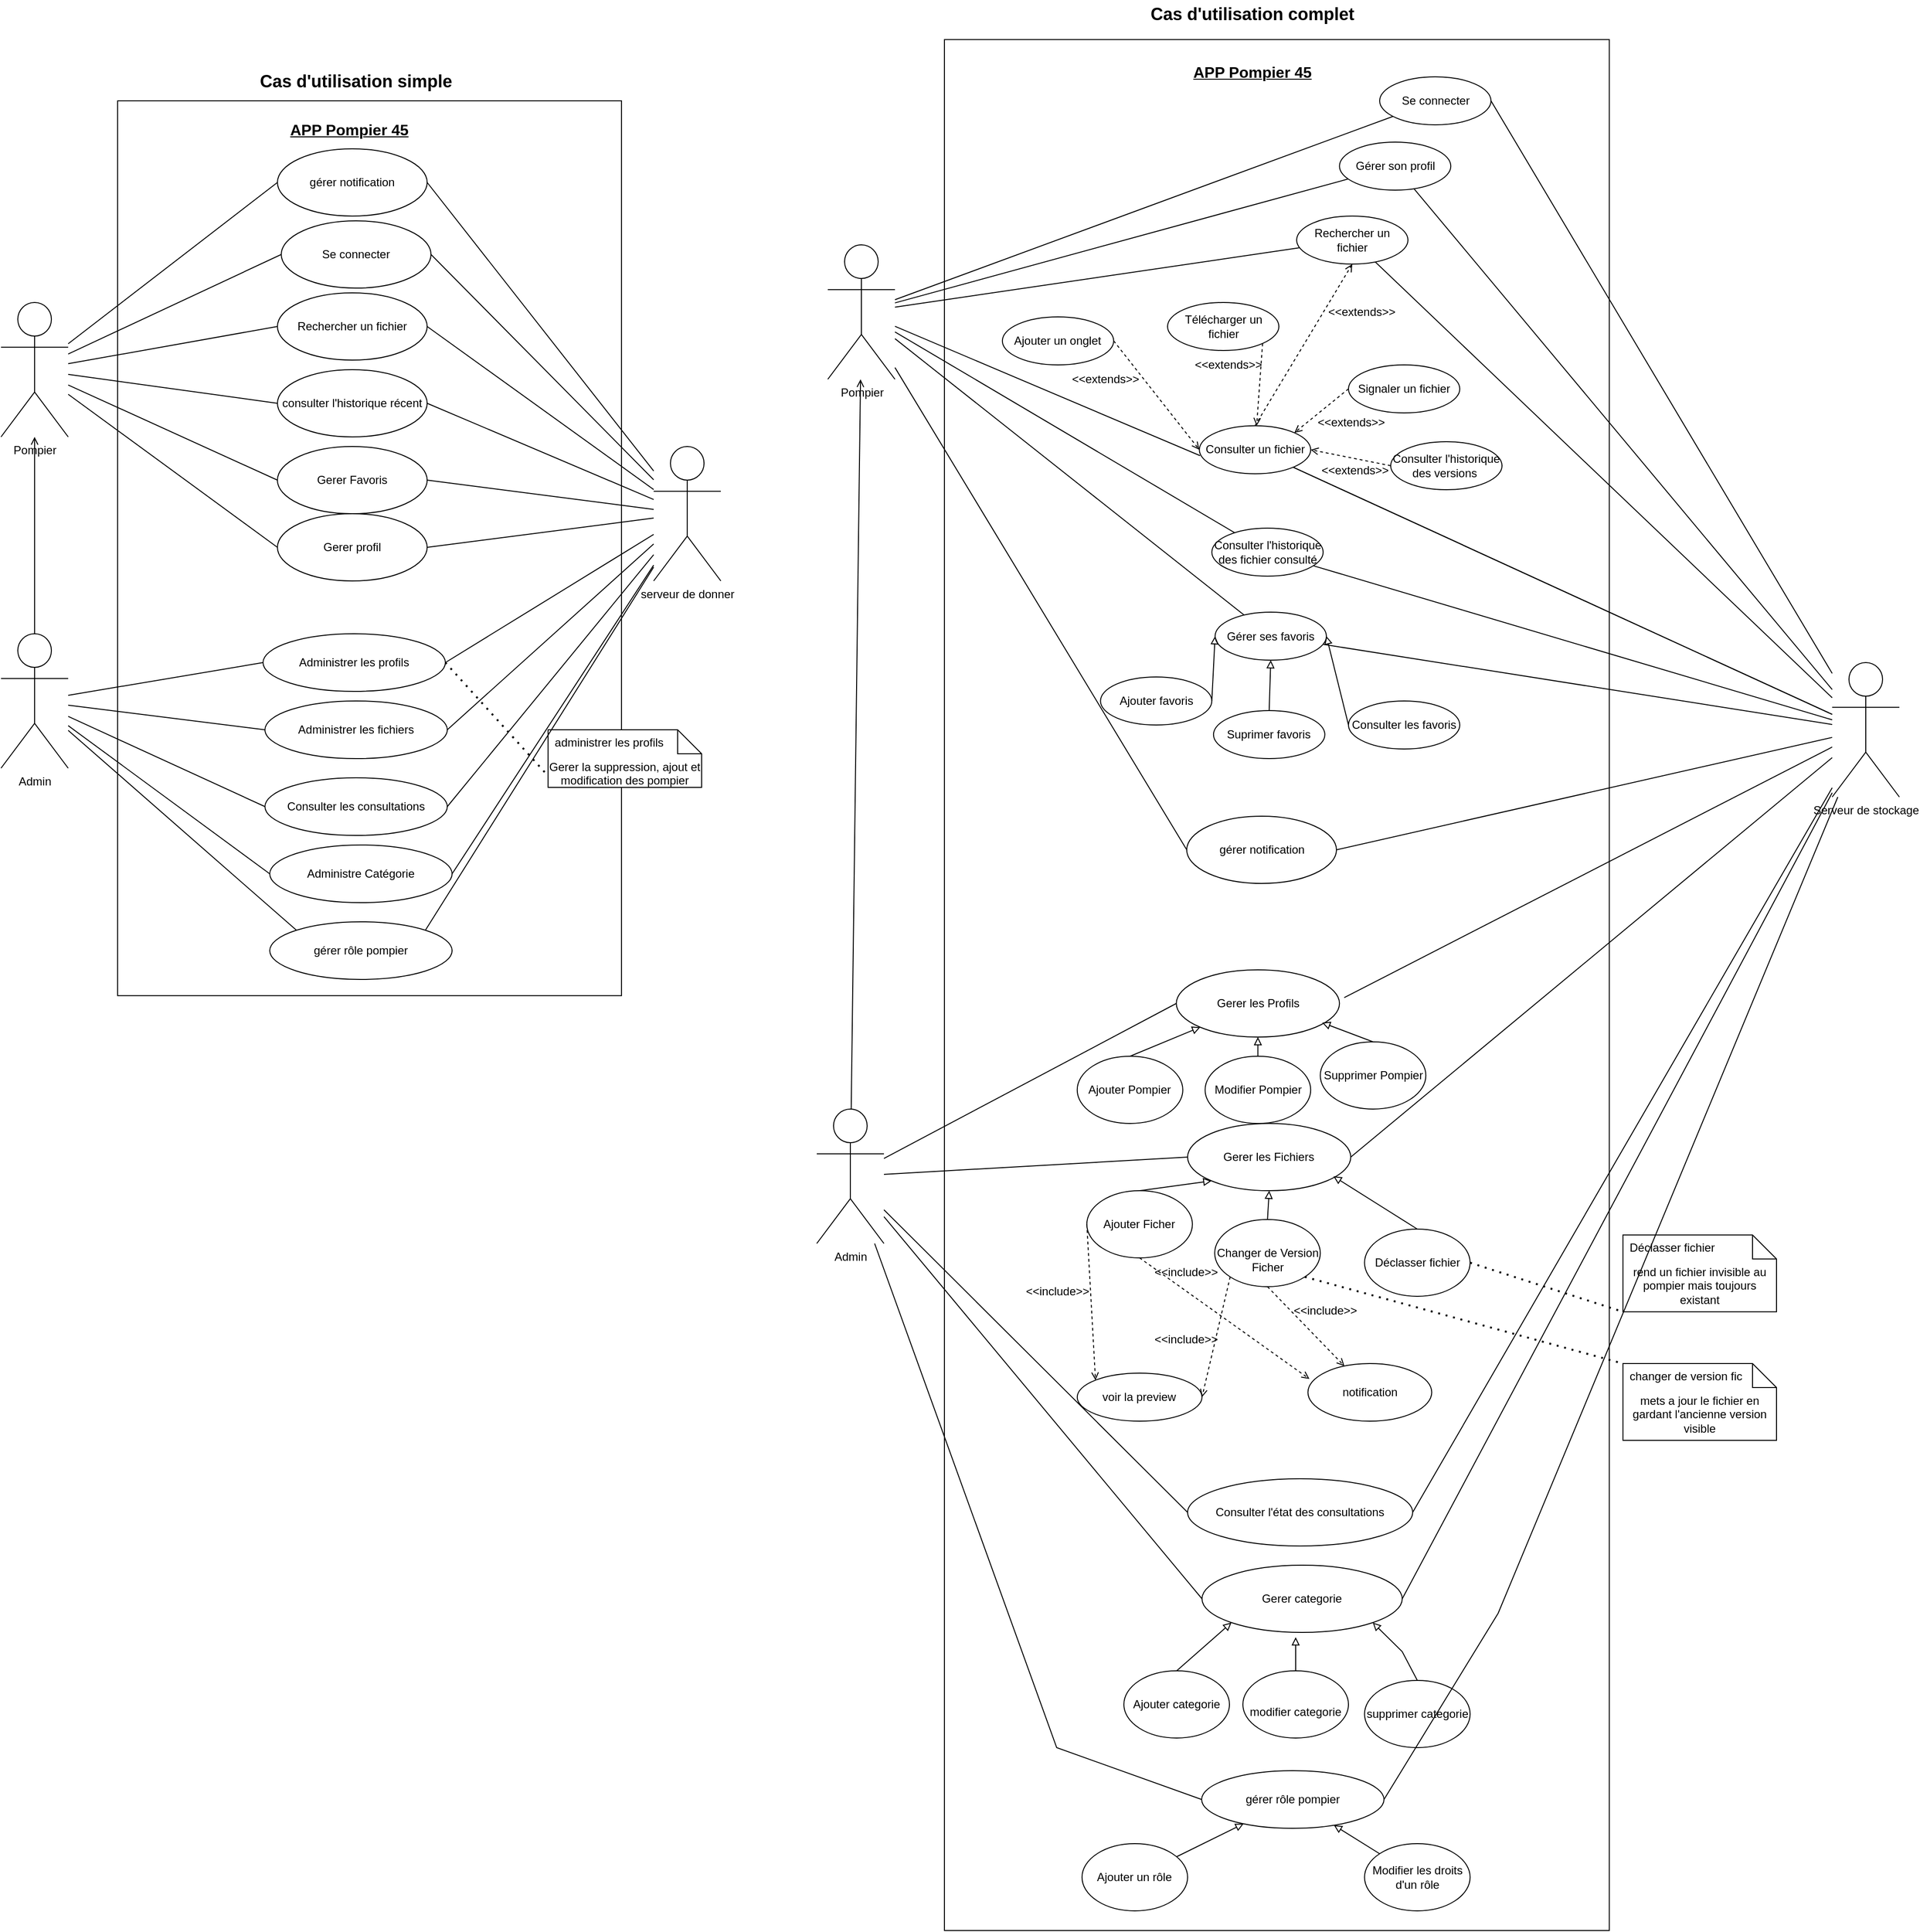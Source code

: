 <mxfile version="22.0.8" type="google" pages="5">
  <diagram name="Cas d&#39;utilisation" id="VHXien45f1KX8Zx-jsjJ">
    <mxGraphModel dx="3028" dy="1432" grid="1" gridSize="10" guides="1" tooltips="1" connect="1" arrows="1" fold="1" page="1" pageScale="1" pageWidth="827" pageHeight="1169" math="0" shadow="0">
      <root>
        <mxCell id="0" />
        <mxCell id="1" parent="0" />
        <mxCell id="_afQoSZlzshs0_Bqq0BC-27" value="Pompier" style="shape=umlActor;verticalLabelPosition=bottom;verticalAlign=top;html=1;outlineConnect=0;" parent="1" vertex="1">
          <mxGeometry x="951.5" y="255" width="70" height="140" as="geometry" />
        </mxCell>
        <mxCell id="_afQoSZlzshs0_Bqq0BC-28" value="Admin" style="shape=umlActor;verticalLabelPosition=bottom;verticalAlign=top;html=1;outlineConnect=0;" parent="1" vertex="1">
          <mxGeometry x="940" y="1155" width="70" height="140" as="geometry" />
        </mxCell>
        <mxCell id="_afQoSZlzshs0_Bqq0BC-29" value="Text" style="text;html=1;strokeColor=none;fillColor=none;align=center;verticalAlign=middle;whiteSpace=wrap;rounded=0;" parent="1" vertex="1">
          <mxGeometry x="1305.5" y="235" width="60" height="30" as="geometry" />
        </mxCell>
        <mxCell id="_afQoSZlzshs0_Bqq0BC-30" value="" style="rounded=0;whiteSpace=wrap;html=1;rotation=90;" parent="1" vertex="1">
          <mxGeometry x="434.78" y="679.48" width="1969.22" height="692.72" as="geometry" />
        </mxCell>
        <mxCell id="_afQoSZlzshs0_Bqq0BC-31" value="&lt;b&gt;&lt;u&gt;&lt;font style=&quot;font-size: 16px;&quot;&gt;APP Pompier 45&lt;/font&gt;&lt;/u&gt;&lt;/b&gt;" style="text;html=1;strokeColor=none;fillColor=none;align=center;verticalAlign=middle;whiteSpace=wrap;rounded=0;" parent="1" vertex="1">
          <mxGeometry x="1305.5" y="60" width="176" height="30" as="geometry" />
        </mxCell>
        <mxCell id="_afQoSZlzshs0_Bqq0BC-32" value="Serveur de stockage" style="shape=umlActor;verticalLabelPosition=bottom;verticalAlign=top;html=1;outlineConnect=0;" parent="1" vertex="1">
          <mxGeometry x="1998" y="690" width="70" height="140" as="geometry" />
        </mxCell>
        <mxCell id="_afQoSZlzshs0_Bqq0BC-60" value="" style="endArrow=open;html=1;rounded=0;endFill=0;" parent="1" source="_afQoSZlzshs0_Bqq0BC-28" target="_afQoSZlzshs0_Bqq0BC-27" edge="1">
          <mxGeometry width="50" height="50" relative="1" as="geometry">
            <mxPoint x="1391.5" y="420" as="sourcePoint" />
            <mxPoint x="1441.5" y="370" as="targetPoint" />
          </mxGeometry>
        </mxCell>
        <mxCell id="_afQoSZlzshs0_Bqq0BC-62" value="&lt;b&gt;&lt;font style=&quot;font-size: 18px;&quot;&gt;Cas d&#39;utilisation complet &lt;/font&gt;&lt;/b&gt;" style="text;html=1;strokeColor=none;fillColor=none;align=center;verticalAlign=middle;whiteSpace=wrap;rounded=0;" parent="1" vertex="1">
          <mxGeometry x="1276.75" width="234" height="30" as="geometry" />
        </mxCell>
        <mxCell id="_afQoSZlzshs0_Bqq0BC-63" style="edgeStyle=orthogonalEdgeStyle;rounded=0;orthogonalLoop=1;jettySize=auto;html=1;exitX=0.5;exitY=1;exitDx=0;exitDy=0;" parent="1" source="_afQoSZlzshs0_Bqq0BC-31" target="_afQoSZlzshs0_Bqq0BC-31" edge="1">
          <mxGeometry relative="1" as="geometry" />
        </mxCell>
        <mxCell id="_afQoSZlzshs0_Bqq0BC-64" value="Se connecter" style="ellipse;whiteSpace=wrap;html=1;" parent="1" vertex="1">
          <mxGeometry x="1526.5" y="80" width="116" height="50" as="geometry" />
        </mxCell>
        <mxCell id="R0H3yH_AfiAj4ty1ME0v-19" value="Gerer les Profils" style="ellipse;whiteSpace=wrap;html=1;" parent="1" vertex="1">
          <mxGeometry x="1314.64" y="1010" width="170" height="70" as="geometry" />
        </mxCell>
        <mxCell id="_afQoSZlzshs0_Bqq0BC-66" value="Gérer son profil" style="ellipse;whiteSpace=wrap;html=1;" parent="1" vertex="1">
          <mxGeometry x="1484.64" y="148" width="116" height="50" as="geometry" />
        </mxCell>
        <mxCell id="R0H3yH_AfiAj4ty1ME0v-20" value="Ajouter Pompier" style="ellipse;whiteSpace=wrap;html=1;" parent="1" vertex="1">
          <mxGeometry x="1211.39" y="1100" width="110" height="70" as="geometry" />
        </mxCell>
        <mxCell id="R0H3yH_AfiAj4ty1ME0v-21" value="Modifier Pompier" style="ellipse;whiteSpace=wrap;html=1;" parent="1" vertex="1">
          <mxGeometry x="1344.64" y="1100" width="110" height="70" as="geometry" />
        </mxCell>
        <mxCell id="R0H3yH_AfiAj4ty1ME0v-22" value="Supprimer Pompier" style="ellipse;whiteSpace=wrap;html=1;" parent="1" vertex="1">
          <mxGeometry x="1464.64" y="1085" width="110" height="70" as="geometry" />
        </mxCell>
        <mxCell id="_afQoSZlzshs0_Bqq0BC-67" value="Rechercher un fichier" style="ellipse;whiteSpace=wrap;html=1;" parent="1" vertex="1">
          <mxGeometry x="1440" y="225" width="116" height="50" as="geometry" />
        </mxCell>
        <mxCell id="R0H3yH_AfiAj4ty1ME0v-23" value="" style="endArrow=block;html=1;rounded=0;exitX=0.5;exitY=0;exitDx=0;exitDy=0;entryX=0;entryY=1;entryDx=0;entryDy=0;endFill=0;" parent="1" source="R0H3yH_AfiAj4ty1ME0v-20" target="R0H3yH_AfiAj4ty1ME0v-19" edge="1">
          <mxGeometry width="50" height="50" relative="1" as="geometry">
            <mxPoint x="1490" y="710" as="sourcePoint" />
            <mxPoint x="1540" y="660" as="targetPoint" />
          </mxGeometry>
        </mxCell>
        <mxCell id="R0H3yH_AfiAj4ty1ME0v-24" value="" style="endArrow=block;html=1;rounded=0;exitX=0.5;exitY=0;exitDx=0;exitDy=0;entryX=0.5;entryY=1;entryDx=0;entryDy=0;endFill=0;" parent="1" source="R0H3yH_AfiAj4ty1ME0v-21" target="R0H3yH_AfiAj4ty1ME0v-19" edge="1">
          <mxGeometry width="50" height="50" relative="1" as="geometry">
            <mxPoint x="1261" y="870" as="sourcePoint" />
            <mxPoint x="1305" y="840" as="targetPoint" />
          </mxGeometry>
        </mxCell>
        <mxCell id="_afQoSZlzshs0_Bqq0BC-68" value="Consulter un fichier " style="ellipse;whiteSpace=wrap;html=1;" parent="1" vertex="1">
          <mxGeometry x="1338.64" y="443.37" width="116" height="50" as="geometry" />
        </mxCell>
        <mxCell id="R0H3yH_AfiAj4ty1ME0v-25" value="" style="endArrow=block;html=1;rounded=0;exitX=0.5;exitY=0;exitDx=0;exitDy=0;entryX=0.894;entryY=0.786;entryDx=0;entryDy=0;endFill=0;entryPerimeter=0;" parent="1" source="R0H3yH_AfiAj4ty1ME0v-22" target="R0H3yH_AfiAj4ty1ME0v-19" edge="1">
          <mxGeometry width="50" height="50" relative="1" as="geometry">
            <mxPoint x="1271" y="880" as="sourcePoint" />
            <mxPoint x="1315" y="850" as="targetPoint" />
          </mxGeometry>
        </mxCell>
        <mxCell id="R0H3yH_AfiAj4ty1ME0v-26" value="" style="endArrow=none;html=1;rounded=0;entryX=0;entryY=0.5;entryDx=0;entryDy=0;" parent="1" source="_afQoSZlzshs0_Bqq0BC-28" target="R0H3yH_AfiAj4ty1ME0v-19" edge="1">
          <mxGeometry width="50" height="50" relative="1" as="geometry">
            <mxPoint x="1490" y="710" as="sourcePoint" />
            <mxPoint x="1540" y="660" as="targetPoint" />
          </mxGeometry>
        </mxCell>
        <mxCell id="R0H3yH_AfiAj4ty1ME0v-27" value="" style="endArrow=none;html=1;rounded=0;exitX=1.029;exitY=0.414;exitDx=0;exitDy=0;exitPerimeter=0;" parent="1" source="R0H3yH_AfiAj4ty1ME0v-19" target="_afQoSZlzshs0_Bqq0BC-32" edge="1">
          <mxGeometry width="50" height="50" relative="1" as="geometry">
            <mxPoint x="1032" y="678" as="sourcePoint" />
            <mxPoint x="1280" y="665" as="targetPoint" />
          </mxGeometry>
        </mxCell>
        <mxCell id="R0H3yH_AfiAj4ty1ME0v-28" value="Gerer les Fichiers" style="ellipse;whiteSpace=wrap;html=1;" parent="1" vertex="1">
          <mxGeometry x="1326.39" y="1170" width="170" height="70" as="geometry" />
        </mxCell>
        <mxCell id="_afQoSZlzshs0_Bqq0BC-69" value="Ajouter un onglet" style="ellipse;whiteSpace=wrap;html=1;" parent="1" vertex="1">
          <mxGeometry x="1133.39" y="330" width="116" height="50" as="geometry" />
        </mxCell>
        <mxCell id="_afQoSZlzshs0_Bqq0BC-70" value="Télécharger un fichier" style="ellipse;whiteSpace=wrap;html=1;" parent="1" vertex="1">
          <mxGeometry x="1305.5" y="315" width="116" height="50" as="geometry" />
        </mxCell>
        <mxCell id="_afQoSZlzshs0_Bqq0BC-71" value="Signaler un fichier" style="ellipse;whiteSpace=wrap;html=1;" parent="1" vertex="1">
          <mxGeometry x="1494" y="380" width="116" height="50" as="geometry" />
        </mxCell>
        <mxCell id="R0H3yH_AfiAj4ty1ME0v-32" value="" style="endArrow=block;html=1;rounded=0;exitX=0.5;exitY=0;exitDx=0;exitDy=0;entryX=0;entryY=1;entryDx=0;entryDy=0;endFill=0;" parent="1" source="R0H3yH_AfiAj4ty1ME0v-29" target="R0H3yH_AfiAj4ty1ME0v-28" edge="1">
          <mxGeometry width="50" height="50" relative="1" as="geometry">
            <mxPoint x="1500" y="880" as="sourcePoint" />
            <mxPoint x="1550" y="830" as="targetPoint" />
          </mxGeometry>
        </mxCell>
        <mxCell id="R0H3yH_AfiAj4ty1ME0v-33" value="" style="endArrow=block;html=1;rounded=0;exitX=0.5;exitY=0;exitDx=0;exitDy=0;entryX=0.5;entryY=1;entryDx=0;entryDy=0;endFill=0;" parent="1" source="R0H3yH_AfiAj4ty1ME0v-30" target="R0H3yH_AfiAj4ty1ME0v-28" edge="1">
          <mxGeometry width="50" height="50" relative="1" as="geometry">
            <mxPoint x="1271" y="1040" as="sourcePoint" />
            <mxPoint x="1315" y="1010" as="targetPoint" />
          </mxGeometry>
        </mxCell>
        <mxCell id="R0H3yH_AfiAj4ty1ME0v-34" value="" style="endArrow=block;html=1;rounded=0;exitX=0.5;exitY=0;exitDx=0;exitDy=0;entryX=0.894;entryY=0.786;entryDx=0;entryDy=0;endFill=0;entryPerimeter=0;" parent="1" source="R0H3yH_AfiAj4ty1ME0v-31" target="R0H3yH_AfiAj4ty1ME0v-28" edge="1">
          <mxGeometry width="50" height="50" relative="1" as="geometry">
            <mxPoint x="1281" y="1050" as="sourcePoint" />
            <mxPoint x="1325" y="1020" as="targetPoint" />
          </mxGeometry>
        </mxCell>
        <mxCell id="R0H3yH_AfiAj4ty1ME0v-30" value="&lt;div&gt;&lt;br&gt;&lt;/div&gt;&lt;div&gt;Changer de Version &lt;br&gt;&lt;/div&gt;&lt;div&gt;Ficher&lt;br&gt;&lt;/div&gt;" style="ellipse;whiteSpace=wrap;html=1;" parent="1" vertex="1">
          <mxGeometry x="1354.64" y="1270" width="110" height="70" as="geometry" />
        </mxCell>
        <mxCell id="R0H3yH_AfiAj4ty1ME0v-35" value="" style="endArrow=none;html=1;rounded=0;exitX=0;exitY=0.5;exitDx=0;exitDy=0;" parent="1" source="R0H3yH_AfiAj4ty1ME0v-28" target="_afQoSZlzshs0_Bqq0BC-28" edge="1">
          <mxGeometry width="50" height="50" relative="1" as="geometry">
            <mxPoint x="1490" y="830" as="sourcePoint" />
            <mxPoint x="1540" y="780" as="targetPoint" />
          </mxGeometry>
        </mxCell>
        <mxCell id="R0H3yH_AfiAj4ty1ME0v-36" value="" style="endArrow=none;html=1;rounded=0;exitX=1;exitY=0.5;exitDx=0;exitDy=0;" parent="1" source="R0H3yH_AfiAj4ty1ME0v-28" target="_afQoSZlzshs0_Bqq0BC-32" edge="1">
          <mxGeometry width="50" height="50" relative="1" as="geometry">
            <mxPoint x="1032" y="678" as="sourcePoint" />
            <mxPoint x="1280" y="665" as="targetPoint" />
          </mxGeometry>
        </mxCell>
        <mxCell id="R0H3yH_AfiAj4ty1ME0v-37" value="Consulter l&#39;état des consultations" style="ellipse;whiteSpace=wrap;html=1;" parent="1" vertex="1">
          <mxGeometry x="1326.39" y="1540" width="234.5" height="70" as="geometry" />
        </mxCell>
        <mxCell id="_afQoSZlzshs0_Bqq0BC-73" value="Consulter l&#39;historique des versions&amp;nbsp; " style="ellipse;whiteSpace=wrap;html=1;" parent="1" vertex="1">
          <mxGeometry x="1538" y="460" width="116" height="50" as="geometry" />
        </mxCell>
        <mxCell id="R0H3yH_AfiAj4ty1ME0v-29" value="Ajouter Ficher" style="ellipse;whiteSpace=wrap;html=1;" parent="1" vertex="1">
          <mxGeometry x="1221.39" y="1240" width="110" height="70" as="geometry" />
        </mxCell>
        <mxCell id="R0H3yH_AfiAj4ty1ME0v-38" value="" style="endArrow=none;html=1;rounded=0;exitX=1;exitY=0.5;exitDx=0;exitDy=0;" parent="1" source="R0H3yH_AfiAj4ty1ME0v-37" target="_afQoSZlzshs0_Bqq0BC-32" edge="1">
          <mxGeometry width="50" height="50" relative="1" as="geometry">
            <mxPoint x="1490" y="770" as="sourcePoint" />
            <mxPoint x="1540" y="720" as="targetPoint" />
          </mxGeometry>
        </mxCell>
        <mxCell id="R0H3yH_AfiAj4ty1ME0v-39" value="" style="endArrow=none;html=1;rounded=0;entryX=0;entryY=0.5;entryDx=0;entryDy=0;" parent="1" source="_afQoSZlzshs0_Bqq0BC-28" target="R0H3yH_AfiAj4ty1ME0v-37" edge="1">
          <mxGeometry width="50" height="50" relative="1" as="geometry">
            <mxPoint x="1490" y="920" as="sourcePoint" />
            <mxPoint x="1540" y="870" as="targetPoint" />
          </mxGeometry>
        </mxCell>
        <mxCell id="R0H3yH_AfiAj4ty1ME0v-31" value="Déclasser fichier" style="ellipse;whiteSpace=wrap;html=1;" parent="1" vertex="1">
          <mxGeometry x="1510.75" y="1280" width="110" height="70" as="geometry" />
        </mxCell>
        <mxCell id="R0H3yH_AfiAj4ty1ME0v-40" value="mets a jour le fichier en gardant l&#39;ancienne version visible" style="shape=note2;boundedLbl=1;whiteSpace=wrap;html=1;size=25;verticalAlign=top;align=center;" parent="1" vertex="1">
          <mxGeometry x="1780" y="1420" width="160" height="80" as="geometry" />
        </mxCell>
        <mxCell id="R0H3yH_AfiAj4ty1ME0v-41" value="changer de version fic" style="resizeWidth=1;part=1;strokeColor=none;fillColor=none;align=left;spacingLeft=5;" parent="R0H3yH_AfiAj4ty1ME0v-40" vertex="1">
          <mxGeometry width="160" height="25" relative="1" as="geometry" />
        </mxCell>
        <mxCell id="_afQoSZlzshs0_Bqq0BC-74" value="Consulter l&#39;historique des fichier consulté " style="ellipse;whiteSpace=wrap;html=1;" parent="1" vertex="1">
          <mxGeometry x="1351.64" y="550" width="116" height="50" as="geometry" />
        </mxCell>
        <mxCell id="R0H3yH_AfiAj4ty1ME0v-42" value="" style="endArrow=none;dashed=1;html=1;dashPattern=1 3;strokeWidth=2;rounded=0;entryX=0;entryY=0;entryDx=0;entryDy=0;entryPerimeter=0;exitX=1;exitY=1;exitDx=0;exitDy=0;" parent="1" source="R0H3yH_AfiAj4ty1ME0v-30" target="R0H3yH_AfiAj4ty1ME0v-40" edge="1">
          <mxGeometry width="50" height="50" relative="1" as="geometry">
            <mxPoint x="1490" y="920" as="sourcePoint" />
            <mxPoint x="1540" y="870" as="targetPoint" />
          </mxGeometry>
        </mxCell>
        <mxCell id="_afQoSZlzshs0_Bqq0BC-75" value="Gérer ses favoris" style="ellipse;whiteSpace=wrap;html=1;" parent="1" vertex="1">
          <mxGeometry x="1355.02" y="637.5" width="116" height="50" as="geometry" />
        </mxCell>
        <mxCell id="R0H3yH_AfiAj4ty1ME0v-43" value="" style="endArrow=open;html=1;rounded=0;exitX=0.5;exitY=1;exitDx=0;exitDy=0;entryX=0.012;entryY=0.267;entryDx=0;entryDy=0;dashed=1;endFill=0;entryPerimeter=0;" parent="1" source="R0H3yH_AfiAj4ty1ME0v-29" target="R0H3yH_AfiAj4ty1ME0v-44" edge="1">
          <mxGeometry width="50" height="50" relative="1" as="geometry">
            <mxPoint x="1490" y="1100" as="sourcePoint" />
            <mxPoint x="1540" y="1050" as="targetPoint" />
          </mxGeometry>
        </mxCell>
        <mxCell id="R0H3yH_AfiAj4ty1ME0v-44" value="notification" style="ellipse;whiteSpace=wrap;html=1;" parent="1" vertex="1">
          <mxGeometry x="1451.76" y="1420" width="129" height="60" as="geometry" />
        </mxCell>
        <mxCell id="R0H3yH_AfiAj4ty1ME0v-45" value="" style="endArrow=open;html=1;rounded=0;exitX=0.5;exitY=1;exitDx=0;exitDy=0;dashed=1;endFill=0;" parent="1" source="R0H3yH_AfiAj4ty1ME0v-30" target="R0H3yH_AfiAj4ty1ME0v-44" edge="1">
          <mxGeometry width="50" height="50" relative="1" as="geometry">
            <mxPoint x="1490" y="1100" as="sourcePoint" />
            <mxPoint x="1540" y="1050" as="targetPoint" />
          </mxGeometry>
        </mxCell>
        <mxCell id="_afQoSZlzshs0_Bqq0BC-76" value="Ajouter favoris" style="ellipse;whiteSpace=wrap;html=1;" parent="1" vertex="1">
          <mxGeometry x="1235.64" y="705" width="116" height="50" as="geometry" />
        </mxCell>
        <mxCell id="R0H3yH_AfiAj4ty1ME0v-46" value="voir la preview" style="ellipse;whiteSpace=wrap;html=1;" parent="1" vertex="1">
          <mxGeometry x="1211.39" y="1430" width="130" height="50" as="geometry" />
        </mxCell>
        <mxCell id="_afQoSZlzshs0_Bqq0BC-77" value="Suprimer favoris" style="ellipse;whiteSpace=wrap;html=1;" parent="1" vertex="1">
          <mxGeometry x="1353.39" y="740" width="116" height="50" as="geometry" />
        </mxCell>
        <mxCell id="_afQoSZlzshs0_Bqq0BC-78" value="Consulter les favoris " style="ellipse;whiteSpace=wrap;html=1;" parent="1" vertex="1">
          <mxGeometry x="1494" y="730" width="116" height="50" as="geometry" />
        </mxCell>
        <mxCell id="c8DYgFcGSBWXs4uaxMzO-1" value="" style="endArrow=block;html=1;rounded=0;exitX=1;exitY=0.5;exitDx=0;exitDy=0;entryX=0;entryY=0.5;entryDx=0;entryDy=0;endFill=0;" parent="1" source="_afQoSZlzshs0_Bqq0BC-76" target="_afQoSZlzshs0_Bqq0BC-75" edge="1">
          <mxGeometry width="50" height="50" relative="1" as="geometry">
            <mxPoint x="1270" y="505" as="sourcePoint" />
            <mxPoint x="1343" y="475" as="targetPoint" />
          </mxGeometry>
        </mxCell>
        <mxCell id="c8DYgFcGSBWXs4uaxMzO-2" value="" style="endArrow=block;html=1;rounded=0;exitX=0.5;exitY=0;exitDx=0;exitDy=0;entryX=0.5;entryY=1;entryDx=0;entryDy=0;endFill=0;" parent="1" source="_afQoSZlzshs0_Bqq0BC-77" target="_afQoSZlzshs0_Bqq0BC-75" edge="1">
          <mxGeometry width="50" height="50" relative="1" as="geometry">
            <mxPoint x="1300" y="555" as="sourcePoint" />
            <mxPoint x="1346" y="530" as="targetPoint" />
          </mxGeometry>
        </mxCell>
        <mxCell id="c8DYgFcGSBWXs4uaxMzO-3" value="" style="endArrow=block;html=1;rounded=0;exitX=0;exitY=0.5;exitDx=0;exitDy=0;entryX=1;entryY=0.5;entryDx=0;entryDy=0;endFill=0;" parent="1" source="_afQoSZlzshs0_Bqq0BC-78" target="_afQoSZlzshs0_Bqq0BC-75" edge="1">
          <mxGeometry width="50" height="50" relative="1" as="geometry">
            <mxPoint x="1310" y="565" as="sourcePoint" />
            <mxPoint x="1356" y="540" as="targetPoint" />
          </mxGeometry>
        </mxCell>
        <mxCell id="c8DYgFcGSBWXs4uaxMzO-4" value="" style="endArrow=open;html=1;rounded=0;exitX=1;exitY=0.5;exitDx=0;exitDy=0;entryX=0;entryY=0.5;entryDx=0;entryDy=0;dashed=1;endFill=0;" parent="1" source="_afQoSZlzshs0_Bqq0BC-69" target="_afQoSZlzshs0_Bqq0BC-68" edge="1">
          <mxGeometry width="50" height="50" relative="1" as="geometry">
            <mxPoint x="1296.5" y="310" as="sourcePoint" />
            <mxPoint x="1222.5" y="340" as="targetPoint" />
          </mxGeometry>
        </mxCell>
        <mxCell id="c8DYgFcGSBWXs4uaxMzO-7" value="" style="endArrow=open;html=1;rounded=0;exitX=1;exitY=1;exitDx=0;exitDy=0;dashed=1;endFill=0;" parent="1" source="_afQoSZlzshs0_Bqq0BC-70" target="_afQoSZlzshs0_Bqq0BC-68" edge="1">
          <mxGeometry width="50" height="50" relative="1" as="geometry">
            <mxPoint x="1226" y="310" as="sourcePoint" />
            <mxPoint x="1344" y="350" as="targetPoint" />
          </mxGeometry>
        </mxCell>
        <mxCell id="R0H3yH_AfiAj4ty1ME0v-47" value="&amp;lt;&amp;lt;include&amp;gt;&amp;gt;" style="text;html=1;strokeColor=none;fillColor=none;align=center;verticalAlign=middle;whiteSpace=wrap;rounded=0;" parent="1" vertex="1">
          <mxGeometry x="1294.64" y="1310" width="60" height="30" as="geometry" />
        </mxCell>
        <mxCell id="c8DYgFcGSBWXs4uaxMzO-8" value="" style="endArrow=open;html=1;rounded=0;exitX=0;exitY=0.5;exitDx=0;exitDy=0;entryX=1;entryY=0.5;entryDx=0;entryDy=0;dashed=1;endFill=0;" parent="1" source="_afQoSZlzshs0_Bqq0BC-73" target="_afQoSZlzshs0_Bqq0BC-68" edge="1">
          <mxGeometry width="50" height="50" relative="1" as="geometry">
            <mxPoint x="1292" y="382" as="sourcePoint" />
            <mxPoint x="1361" y="368" as="targetPoint" />
          </mxGeometry>
        </mxCell>
        <mxCell id="R0H3yH_AfiAj4ty1ME0v-48" value="&amp;lt;&amp;lt;include&amp;gt;&amp;gt;" style="text;html=1;strokeColor=none;fillColor=none;align=center;verticalAlign=middle;whiteSpace=wrap;rounded=0;" parent="1" vertex="1">
          <mxGeometry x="1161.39" y="1330" width="60" height="30" as="geometry" />
        </mxCell>
        <mxCell id="c8DYgFcGSBWXs4uaxMzO-9" value="" style="endArrow=open;html=1;rounded=0;exitX=0;exitY=0.5;exitDx=0;exitDy=0;entryX=1;entryY=0;entryDx=0;entryDy=0;dashed=1;endFill=0;" parent="1" source="_afQoSZlzshs0_Bqq0BC-71" target="_afQoSZlzshs0_Bqq0BC-68" edge="1">
          <mxGeometry width="50" height="50" relative="1" as="geometry">
            <mxPoint x="1492" y="400" as="sourcePoint" />
            <mxPoint x="1443" y="368" as="targetPoint" />
          </mxGeometry>
        </mxCell>
        <mxCell id="c8DYgFcGSBWXs4uaxMzO-10" value="" style="endArrow=open;html=1;rounded=0;exitX=0.5;exitY=0;exitDx=0;exitDy=0;entryX=0.5;entryY=1;entryDx=0;entryDy=0;dashed=1;endFill=0;" parent="1" source="_afQoSZlzshs0_Bqq0BC-68" target="_afQoSZlzshs0_Bqq0BC-67" edge="1">
          <mxGeometry width="50" height="50" relative="1" as="geometry">
            <mxPoint x="1540" y="310" as="sourcePoint" />
            <mxPoint x="1460" y="350" as="targetPoint" />
          </mxGeometry>
        </mxCell>
        <mxCell id="R0H3yH_AfiAj4ty1ME0v-50" value="" style="endArrow=open;html=1;rounded=0;exitX=0;exitY=1;exitDx=0;exitDy=0;dashed=1;endFill=0;entryX=1;entryY=0.5;entryDx=0;entryDy=0;" parent="1" source="R0H3yH_AfiAj4ty1ME0v-30" target="R0H3yH_AfiAj4ty1ME0v-46" edge="1">
          <mxGeometry width="50" height="50" relative="1" as="geometry">
            <mxPoint x="1375" y="1110" as="sourcePoint" />
            <mxPoint x="1223" y="1154" as="targetPoint" />
          </mxGeometry>
        </mxCell>
        <mxCell id="R0H3yH_AfiAj4ty1ME0v-52" value="&amp;lt;&amp;lt;include&amp;gt;&amp;gt;" style="text;html=1;strokeColor=none;fillColor=none;align=center;verticalAlign=middle;whiteSpace=wrap;rounded=0;" parent="1" vertex="1">
          <mxGeometry x="1440.0" y="1350" width="60" height="30" as="geometry" />
        </mxCell>
        <mxCell id="R0H3yH_AfiAj4ty1ME0v-53" value="&amp;lt;&amp;lt;include&amp;gt;&amp;gt;" style="text;html=1;strokeColor=none;fillColor=none;align=center;verticalAlign=middle;whiteSpace=wrap;rounded=0;" parent="1" vertex="1">
          <mxGeometry x="1294.64" y="1380" width="60" height="30" as="geometry" />
        </mxCell>
        <mxCell id="c8DYgFcGSBWXs4uaxMzO-14" value="&amp;lt;&amp;lt;extends&amp;gt;&amp;gt;" style="text;html=1;strokeColor=none;fillColor=none;align=center;verticalAlign=middle;whiteSpace=wrap;rounded=0;" parent="1" vertex="1">
          <mxGeometry x="1478" y="310" width="60" height="30" as="geometry" />
        </mxCell>
        <mxCell id="c8DYgFcGSBWXs4uaxMzO-15" value="&amp;lt;&amp;lt;extends&amp;gt;&amp;gt;" style="text;html=1;strokeColor=none;fillColor=none;align=center;verticalAlign=middle;whiteSpace=wrap;rounded=0;" parent="1" vertex="1">
          <mxGeometry x="1471.02" y="475" width="60" height="30" as="geometry" />
        </mxCell>
        <mxCell id="c8DYgFcGSBWXs4uaxMzO-13" value="&amp;lt;&amp;lt;extends&amp;gt;&amp;gt;" style="text;html=1;strokeColor=none;fillColor=none;align=center;verticalAlign=middle;whiteSpace=wrap;rounded=0;" parent="1" vertex="1">
          <mxGeometry x="1466.5" y="425" width="60" height="30" as="geometry" />
        </mxCell>
        <mxCell id="R0H3yH_AfiAj4ty1ME0v-56" value="" style="endArrow=none;dashed=1;html=1;dashPattern=1 3;strokeWidth=2;rounded=0;entryX=0;entryY=1;entryDx=0;entryDy=0;entryPerimeter=0;exitX=1;exitY=0.5;exitDx=0;exitDy=0;" parent="1" source="R0H3yH_AfiAj4ty1ME0v-31" target="R0H3yH_AfiAj4ty1ME0v-54" edge="1">
          <mxGeometry width="50" height="50" relative="1" as="geometry">
            <mxPoint x="1490" y="1060" as="sourcePoint" />
            <mxPoint x="1540" y="1010" as="targetPoint" />
          </mxGeometry>
        </mxCell>
        <mxCell id="c8DYgFcGSBWXs4uaxMzO-16" value="" style="endArrow=none;html=1;rounded=0;entryX=0.006;entryY=0.623;entryDx=0;entryDy=0;entryPerimeter=0;" parent="1" source="_afQoSZlzshs0_Bqq0BC-27" target="_afQoSZlzshs0_Bqq0BC-68" edge="1">
          <mxGeometry width="50" height="50" relative="1" as="geometry">
            <mxPoint x="1330" y="460" as="sourcePoint" />
            <mxPoint x="1380" y="410" as="targetPoint" />
          </mxGeometry>
        </mxCell>
        <mxCell id="c8DYgFcGSBWXs4uaxMzO-17" value="" style="endArrow=none;html=1;rounded=0;" parent="1" source="_afQoSZlzshs0_Bqq0BC-68" target="_afQoSZlzshs0_Bqq0BC-32" edge="1">
          <mxGeometry width="50" height="50" relative="1" as="geometry">
            <mxPoint x="1451.5" y="350.5" as="sourcePoint" />
            <mxPoint x="1764.5" y="369.5" as="targetPoint" />
          </mxGeometry>
        </mxCell>
        <mxCell id="c8DYgFcGSBWXs4uaxMzO-11" value="&amp;lt;&amp;lt;extends&amp;gt;&amp;gt;" style="text;html=1;strokeColor=none;fillColor=none;align=center;verticalAlign=middle;whiteSpace=wrap;rounded=0;" parent="1" vertex="1">
          <mxGeometry x="1211" y="380" width="60" height="30" as="geometry" />
        </mxCell>
        <mxCell id="R0H3yH_AfiAj4ty1ME0v-54" value="rend un fichier invisible au pompier mais toujours existant" style="shape=note2;boundedLbl=1;whiteSpace=wrap;html=1;size=25;verticalAlign=top;align=center;" parent="1" vertex="1">
          <mxGeometry x="1780" y="1286.09" width="160" height="80" as="geometry" />
        </mxCell>
        <mxCell id="R0H3yH_AfiAj4ty1ME0v-55" value="Déclasser fichier" style="resizeWidth=1;part=1;strokeColor=none;fillColor=none;align=left;spacingLeft=5;" parent="R0H3yH_AfiAj4ty1ME0v-54" vertex="1">
          <mxGeometry width="160" height="25" relative="1" as="geometry" />
        </mxCell>
        <mxCell id="c8DYgFcGSBWXs4uaxMzO-12" value="&amp;lt;&amp;lt;extends&amp;gt;&amp;gt;" style="text;html=1;strokeColor=none;fillColor=none;align=center;verticalAlign=middle;whiteSpace=wrap;rounded=0;" parent="1" vertex="1">
          <mxGeometry x="1338.64" y="365" width="60" height="30" as="geometry" />
        </mxCell>
        <mxCell id="c8DYgFcGSBWXs4uaxMzO-18" value="" style="endArrow=none;html=1;rounded=0;" parent="1" source="_afQoSZlzshs0_Bqq0BC-27" target="_afQoSZlzshs0_Bqq0BC-74" edge="1">
          <mxGeometry width="50" height="50" relative="1" as="geometry">
            <mxPoint x="1032" y="337" as="sourcePoint" />
            <mxPoint x="1345" y="356" as="targetPoint" />
          </mxGeometry>
        </mxCell>
        <mxCell id="R0H3yH_AfiAj4ty1ME0v-51" value="" style="endArrow=open;html=1;rounded=0;exitX=0;exitY=0.5;exitDx=0;exitDy=0;entryX=0;entryY=0;entryDx=0;entryDy=0;dashed=1;endFill=0;" parent="1" source="R0H3yH_AfiAj4ty1ME0v-29" target="R0H3yH_AfiAj4ty1ME0v-46" edge="1">
          <mxGeometry width="50" height="50" relative="1" as="geometry">
            <mxPoint x="1242" y="1110" as="sourcePoint" />
            <mxPoint x="1168" y="1140" as="targetPoint" />
          </mxGeometry>
        </mxCell>
        <mxCell id="c8DYgFcGSBWXs4uaxMzO-19" value="" style="endArrow=none;html=1;rounded=0;" parent="1" source="_afQoSZlzshs0_Bqq0BC-27" target="_afQoSZlzshs0_Bqq0BC-75" edge="1">
          <mxGeometry width="50" height="50" relative="1" as="geometry">
            <mxPoint x="1032" y="346" as="sourcePoint" />
            <mxPoint x="1356" y="446" as="targetPoint" />
          </mxGeometry>
        </mxCell>
        <mxCell id="c8DYgFcGSBWXs4uaxMzO-20" value="" style="endArrow=none;html=1;rounded=0;" parent="1" source="_afQoSZlzshs0_Bqq0BC-75" target="_afQoSZlzshs0_Bqq0BC-32" edge="1">
          <mxGeometry width="50" height="50" relative="1" as="geometry">
            <mxPoint x="1032" y="352" as="sourcePoint" />
            <mxPoint x="1365" y="511" as="targetPoint" />
          </mxGeometry>
        </mxCell>
        <mxCell id="c8DYgFcGSBWXs4uaxMzO-21" value="" style="endArrow=none;html=1;rounded=0;" parent="1" source="_afQoSZlzshs0_Bqq0BC-74" target="_afQoSZlzshs0_Bqq0BC-32" edge="1">
          <mxGeometry width="50" height="50" relative="1" as="geometry">
            <mxPoint x="1042" y="362" as="sourcePoint" />
            <mxPoint x="1375" y="521" as="targetPoint" />
          </mxGeometry>
        </mxCell>
        <mxCell id="c8DYgFcGSBWXs4uaxMzO-22" value="" style="endArrow=none;html=1;rounded=0;" parent="1" source="_afQoSZlzshs0_Bqq0BC-68" target="_afQoSZlzshs0_Bqq0BC-32" edge="1">
          <mxGeometry width="50" height="50" relative="1" as="geometry">
            <mxPoint x="1052" y="372" as="sourcePoint" />
            <mxPoint x="1385" y="531" as="targetPoint" />
          </mxGeometry>
        </mxCell>
        <mxCell id="c8DYgFcGSBWXs4uaxMzO-23" value="" style="endArrow=none;html=1;rounded=0;" parent="1" source="_afQoSZlzshs0_Bqq0BC-27" target="_afQoSZlzshs0_Bqq0BC-67" edge="1">
          <mxGeometry width="50" height="50" relative="1" as="geometry">
            <mxPoint x="1062" y="382" as="sourcePoint" />
            <mxPoint x="1395" y="541" as="targetPoint" />
          </mxGeometry>
        </mxCell>
        <mxCell id="c8DYgFcGSBWXs4uaxMzO-24" value="" style="endArrow=none;html=1;rounded=0;" parent="1" source="_afQoSZlzshs0_Bqq0BC-27" target="_afQoSZlzshs0_Bqq0BC-66" edge="1">
          <mxGeometry width="50" height="50" relative="1" as="geometry">
            <mxPoint x="1072" y="392" as="sourcePoint" />
            <mxPoint x="1405" y="551" as="targetPoint" />
          </mxGeometry>
        </mxCell>
        <mxCell id="c8DYgFcGSBWXs4uaxMzO-25" value="" style="endArrow=none;html=1;rounded=0;" parent="1" source="_afQoSZlzshs0_Bqq0BC-27" target="_afQoSZlzshs0_Bqq0BC-64" edge="1">
          <mxGeometry width="50" height="50" relative="1" as="geometry">
            <mxPoint x="1082" y="402" as="sourcePoint" />
            <mxPoint x="1415" y="561" as="targetPoint" />
          </mxGeometry>
        </mxCell>
        <mxCell id="c8DYgFcGSBWXs4uaxMzO-26" value="" style="endArrow=none;html=1;rounded=0;" parent="1" source="_afQoSZlzshs0_Bqq0BC-67" target="_afQoSZlzshs0_Bqq0BC-32" edge="1">
          <mxGeometry width="50" height="50" relative="1" as="geometry">
            <mxPoint x="1092" y="412" as="sourcePoint" />
            <mxPoint x="1425" y="571" as="targetPoint" />
          </mxGeometry>
        </mxCell>
        <mxCell id="c8DYgFcGSBWXs4uaxMzO-27" value="" style="endArrow=none;html=1;rounded=0;" parent="1" source="_afQoSZlzshs0_Bqq0BC-66" target="_afQoSZlzshs0_Bqq0BC-32" edge="1">
          <mxGeometry width="50" height="50" relative="1" as="geometry">
            <mxPoint x="1102" y="422" as="sourcePoint" />
            <mxPoint x="1435" y="581" as="targetPoint" />
          </mxGeometry>
        </mxCell>
        <mxCell id="c8DYgFcGSBWXs4uaxMzO-28" value="" style="endArrow=none;html=1;rounded=0;exitX=1;exitY=0.5;exitDx=0;exitDy=0;" parent="1" source="_afQoSZlzshs0_Bqq0BC-64" target="_afQoSZlzshs0_Bqq0BC-32" edge="1">
          <mxGeometry width="50" height="50" relative="1" as="geometry">
            <mxPoint x="1112" y="432" as="sourcePoint" />
            <mxPoint x="1445" y="591" as="targetPoint" />
          </mxGeometry>
        </mxCell>
        <mxCell id="zXHsQTKXsX2ozyzhPlgr-43" value="Pompier" style="shape=umlActor;verticalLabelPosition=bottom;verticalAlign=top;html=1;outlineConnect=0;" parent="1" vertex="1">
          <mxGeometry x="90.06" y="315" width="70" height="140" as="geometry" />
        </mxCell>
        <mxCell id="zXHsQTKXsX2ozyzhPlgr-44" value="Admin" style="shape=umlActor;verticalLabelPosition=bottom;verticalAlign=top;html=1;outlineConnect=0;" parent="1" vertex="1">
          <mxGeometry x="90.06" y="660" width="70" height="140" as="geometry" />
        </mxCell>
        <mxCell id="zXHsQTKXsX2ozyzhPlgr-45" value="Text" style="text;html=1;strokeColor=none;fillColor=none;align=center;verticalAlign=middle;whiteSpace=wrap;rounded=0;" parent="1" vertex="1">
          <mxGeometry x="444.06" y="295" width="60" height="30" as="geometry" />
        </mxCell>
        <mxCell id="zXHsQTKXsX2ozyzhPlgr-46" value="" style="rounded=0;whiteSpace=wrap;html=1;rotation=90;" parent="1" vertex="1">
          <mxGeometry x="8.12" y="308.45" width="931.88" height="525" as="geometry" />
        </mxCell>
        <mxCell id="zXHsQTKXsX2ozyzhPlgr-47" value="&lt;b&gt;&lt;u&gt;&lt;font style=&quot;font-size: 16px;&quot;&gt;APP Pompier 45&lt;/font&gt;&lt;/u&gt;&lt;/b&gt;" style="text;html=1;strokeColor=none;fillColor=none;align=center;verticalAlign=middle;whiteSpace=wrap;rounded=0;" parent="1" vertex="1">
          <mxGeometry x="365.06" y="120" width="176" height="30" as="geometry" />
        </mxCell>
        <mxCell id="zXHsQTKXsX2ozyzhPlgr-48" value="serveur de donner" style="shape=umlActor;verticalLabelPosition=bottom;verticalAlign=top;html=1;outlineConnect=0;" parent="1" vertex="1">
          <mxGeometry x="770.06" y="465" width="70" height="140" as="geometry" />
        </mxCell>
        <mxCell id="zXHsQTKXsX2ozyzhPlgr-49" value="Se connecter" style="ellipse;whiteSpace=wrap;html=1;" parent="1" vertex="1">
          <mxGeometry x="382.06" y="230" width="156" height="70" as="geometry" />
        </mxCell>
        <mxCell id="zXHsQTKXsX2ozyzhPlgr-50" value="Consulter les consultations " style="ellipse;whiteSpace=wrap;html=1;" parent="1" vertex="1">
          <mxGeometry x="365.06" y="810" width="190" height="60" as="geometry" />
        </mxCell>
        <mxCell id="zXHsQTKXsX2ozyzhPlgr-51" value="Rechercher un fichier" style="ellipse;whiteSpace=wrap;html=1;" parent="1" vertex="1">
          <mxGeometry x="378.06" y="305" width="156" height="70" as="geometry" />
        </mxCell>
        <mxCell id="zXHsQTKXsX2ozyzhPlgr-52" value="consulter l&#39;historique récent" style="ellipse;whiteSpace=wrap;html=1;" parent="1" vertex="1">
          <mxGeometry x="378.06" y="385" width="156" height="70" as="geometry" />
        </mxCell>
        <mxCell id="zXHsQTKXsX2ozyzhPlgr-53" value="Gerer Favoris" style="ellipse;whiteSpace=wrap;html=1;" parent="1" vertex="1">
          <mxGeometry x="378.06" y="465" width="156" height="70" as="geometry" />
        </mxCell>
        <mxCell id="zXHsQTKXsX2ozyzhPlgr-54" value="Gerer profil" style="ellipse;whiteSpace=wrap;html=1;" parent="1" vertex="1">
          <mxGeometry x="378.06" y="535" width="156" height="70" as="geometry" />
        </mxCell>
        <mxCell id="zXHsQTKXsX2ozyzhPlgr-55" value="" style="endArrow=none;html=1;rounded=0;entryX=0;entryY=0.5;entryDx=0;entryDy=0;" parent="1" source="zXHsQTKXsX2ozyzhPlgr-43" target="zXHsQTKXsX2ozyzhPlgr-49" edge="1">
          <mxGeometry width="50" height="50" relative="1" as="geometry">
            <mxPoint x="420.06" y="510" as="sourcePoint" />
            <mxPoint x="470.06" y="460" as="targetPoint" />
          </mxGeometry>
        </mxCell>
        <mxCell id="zXHsQTKXsX2ozyzhPlgr-56" value="" style="endArrow=none;html=1;rounded=0;entryX=0;entryY=0.5;entryDx=0;entryDy=0;" parent="1" source="zXHsQTKXsX2ozyzhPlgr-43" target="zXHsQTKXsX2ozyzhPlgr-51" edge="1">
          <mxGeometry width="50" height="50" relative="1" as="geometry">
            <mxPoint x="170.06" y="320" as="sourcePoint" />
            <mxPoint x="394.06" y="320" as="targetPoint" />
          </mxGeometry>
        </mxCell>
        <mxCell id="zXHsQTKXsX2ozyzhPlgr-57" value="Gerer la suppression, ajout et modification des pompier" style="shape=note2;boundedLbl=1;whiteSpace=wrap;html=1;size=25;verticalAlign=top;align=center;" parent="1" vertex="1">
          <mxGeometry x="660.06" y="760" width="160" height="60" as="geometry" />
        </mxCell>
        <mxCell id="zXHsQTKXsX2ozyzhPlgr-58" value="administrer les profils" style="resizeWidth=1;part=1;strokeColor=none;fillColor=none;align=left;spacingLeft=5;" parent="zXHsQTKXsX2ozyzhPlgr-57" vertex="1">
          <mxGeometry width="160" height="25" relative="1" as="geometry" />
        </mxCell>
        <mxCell id="zXHsQTKXsX2ozyzhPlgr-59" value="" style="endArrow=none;html=1;rounded=0;entryX=0;entryY=0.5;entryDx=0;entryDy=0;" parent="1" source="zXHsQTKXsX2ozyzhPlgr-43" target="zXHsQTKXsX2ozyzhPlgr-53" edge="1">
          <mxGeometry width="50" height="50" relative="1" as="geometry">
            <mxPoint x="190.06" y="340" as="sourcePoint" />
            <mxPoint x="414.06" y="340" as="targetPoint" />
          </mxGeometry>
        </mxCell>
        <mxCell id="zXHsQTKXsX2ozyzhPlgr-60" value="" style="endArrow=none;dashed=1;html=1;dashPattern=1 3;strokeWidth=2;rounded=0;exitX=1;exitY=0.5;exitDx=0;exitDy=0;entryX=-0.006;entryY=0.783;entryDx=0;entryDy=0;entryPerimeter=0;" parent="1" source="zXHsQTKXsX2ozyzhPlgr-61" target="zXHsQTKXsX2ozyzhPlgr-57" edge="1">
          <mxGeometry width="50" height="50" relative="1" as="geometry">
            <mxPoint x="590.06" y="655" as="sourcePoint" />
            <mxPoint x="640.06" y="605" as="targetPoint" />
          </mxGeometry>
        </mxCell>
        <mxCell id="zXHsQTKXsX2ozyzhPlgr-61" value="Administrer les profils " style="ellipse;whiteSpace=wrap;html=1;" parent="1" vertex="1">
          <mxGeometry x="363.06" y="660" width="190" height="60" as="geometry" />
        </mxCell>
        <mxCell id="zXHsQTKXsX2ozyzhPlgr-62" value="" style="endArrow=none;html=1;rounded=0;exitX=1;exitY=0.5;exitDx=0;exitDy=0;" parent="1" source="zXHsQTKXsX2ozyzhPlgr-49" target="zXHsQTKXsX2ozyzhPlgr-48" edge="1">
          <mxGeometry width="50" height="50" relative="1" as="geometry">
            <mxPoint x="170.06" y="379" as="sourcePoint" />
            <mxPoint x="392.06" y="275" as="targetPoint" />
          </mxGeometry>
        </mxCell>
        <mxCell id="zXHsQTKXsX2ozyzhPlgr-63" value="" style="endArrow=none;html=1;rounded=0;entryX=0;entryY=0.5;entryDx=0;entryDy=0;" parent="1" source="zXHsQTKXsX2ozyzhPlgr-43" target="zXHsQTKXsX2ozyzhPlgr-52" edge="1">
          <mxGeometry width="50" height="50" relative="1" as="geometry">
            <mxPoint x="180.06" y="330" as="sourcePoint" />
            <mxPoint x="404.06" y="330" as="targetPoint" />
          </mxGeometry>
        </mxCell>
        <mxCell id="zXHsQTKXsX2ozyzhPlgr-64" value="" style="endArrow=none;html=1;rounded=0;exitX=1;exitY=0.5;exitDx=0;exitDy=0;" parent="1" source="zXHsQTKXsX2ozyzhPlgr-51" target="zXHsQTKXsX2ozyzhPlgr-48" edge="1">
          <mxGeometry width="50" height="50" relative="1" as="geometry">
            <mxPoint x="180.06" y="389" as="sourcePoint" />
            <mxPoint x="402.06" y="285" as="targetPoint" />
          </mxGeometry>
        </mxCell>
        <mxCell id="zXHsQTKXsX2ozyzhPlgr-65" value="" style="endArrow=none;html=1;rounded=0;entryX=0;entryY=0.5;entryDx=0;entryDy=0;" parent="1" source="zXHsQTKXsX2ozyzhPlgr-43" target="zXHsQTKXsX2ozyzhPlgr-54" edge="1">
          <mxGeometry width="50" height="50" relative="1" as="geometry">
            <mxPoint x="200.06" y="350" as="sourcePoint" />
            <mxPoint x="424.06" y="350" as="targetPoint" />
          </mxGeometry>
        </mxCell>
        <mxCell id="zXHsQTKXsX2ozyzhPlgr-66" value="" style="endArrow=none;html=1;rounded=0;exitX=1;exitY=0.5;exitDx=0;exitDy=0;" parent="1" source="zXHsQTKXsX2ozyzhPlgr-52" target="zXHsQTKXsX2ozyzhPlgr-48" edge="1">
          <mxGeometry width="50" height="50" relative="1" as="geometry">
            <mxPoint x="190.06" y="399" as="sourcePoint" />
            <mxPoint x="412.06" y="295" as="targetPoint" />
          </mxGeometry>
        </mxCell>
        <mxCell id="zXHsQTKXsX2ozyzhPlgr-67" value="" style="endArrow=none;html=1;rounded=0;exitX=1;exitY=0.5;exitDx=0;exitDy=0;" parent="1" source="zXHsQTKXsX2ozyzhPlgr-53" target="zXHsQTKXsX2ozyzhPlgr-48" edge="1">
          <mxGeometry width="50" height="50" relative="1" as="geometry">
            <mxPoint x="200.06" y="409" as="sourcePoint" />
            <mxPoint x="422.06" y="305" as="targetPoint" />
          </mxGeometry>
        </mxCell>
        <mxCell id="zXHsQTKXsX2ozyzhPlgr-68" value="" style="endArrow=none;html=1;rounded=0;exitX=1;exitY=0.5;exitDx=0;exitDy=0;" parent="1" source="zXHsQTKXsX2ozyzhPlgr-54" target="zXHsQTKXsX2ozyzhPlgr-48" edge="1">
          <mxGeometry width="50" height="50" relative="1" as="geometry">
            <mxPoint x="210.06" y="419" as="sourcePoint" />
            <mxPoint x="432.06" y="315" as="targetPoint" />
          </mxGeometry>
        </mxCell>
        <mxCell id="zXHsQTKXsX2ozyzhPlgr-69" value="Administrer les fichiers" style="ellipse;whiteSpace=wrap;html=1;" parent="1" vertex="1">
          <mxGeometry x="365.06" y="730" width="190" height="60" as="geometry" />
        </mxCell>
        <mxCell id="zXHsQTKXsX2ozyzhPlgr-70" value="" style="endArrow=none;html=1;rounded=0;entryX=0;entryY=0.5;entryDx=0;entryDy=0;" parent="1" source="zXHsQTKXsX2ozyzhPlgr-44" target="zXHsQTKXsX2ozyzhPlgr-61" edge="1">
          <mxGeometry width="50" height="50" relative="1" as="geometry">
            <mxPoint x="170.06" y="421" as="sourcePoint" />
            <mxPoint x="388.06" y="580" as="targetPoint" />
          </mxGeometry>
        </mxCell>
        <mxCell id="zXHsQTKXsX2ozyzhPlgr-71" value="" style="endArrow=none;html=1;rounded=0;entryX=0;entryY=0.5;entryDx=0;entryDy=0;" parent="1" source="zXHsQTKXsX2ozyzhPlgr-44" target="zXHsQTKXsX2ozyzhPlgr-69" edge="1">
          <mxGeometry width="50" height="50" relative="1" as="geometry">
            <mxPoint x="180.06" y="431" as="sourcePoint" />
            <mxPoint x="398.06" y="590" as="targetPoint" />
          </mxGeometry>
        </mxCell>
        <mxCell id="zXHsQTKXsX2ozyzhPlgr-72" value="" style="endArrow=none;html=1;rounded=0;entryX=1;entryY=0.5;entryDx=0;entryDy=0;" parent="1" source="zXHsQTKXsX2ozyzhPlgr-48" target="zXHsQTKXsX2ozyzhPlgr-61" edge="1">
          <mxGeometry width="50" height="50" relative="1" as="geometry">
            <mxPoint x="590.06" y="670" as="sourcePoint" />
            <mxPoint x="640.06" y="620" as="targetPoint" />
          </mxGeometry>
        </mxCell>
        <mxCell id="zXHsQTKXsX2ozyzhPlgr-73" value="" style="endArrow=none;html=1;rounded=0;entryX=0;entryY=0.5;entryDx=0;entryDy=0;" parent="1" source="zXHsQTKXsX2ozyzhPlgr-44" target="zXHsQTKXsX2ozyzhPlgr-50" edge="1">
          <mxGeometry width="50" height="50" relative="1" as="geometry">
            <mxPoint x="190.06" y="441" as="sourcePoint" />
            <mxPoint x="408.06" y="600" as="targetPoint" />
          </mxGeometry>
        </mxCell>
        <mxCell id="zXHsQTKXsX2ozyzhPlgr-74" value="" style="endArrow=none;html=1;rounded=0;exitX=1;exitY=0.5;exitDx=0;exitDy=0;" parent="1" source="zXHsQTKXsX2ozyzhPlgr-69" target="zXHsQTKXsX2ozyzhPlgr-48" edge="1">
          <mxGeometry width="50" height="50" relative="1" as="geometry">
            <mxPoint x="200.06" y="451" as="sourcePoint" />
            <mxPoint x="418.06" y="610" as="targetPoint" />
          </mxGeometry>
        </mxCell>
        <mxCell id="zXHsQTKXsX2ozyzhPlgr-75" value="" style="endArrow=none;html=1;rounded=0;exitX=1;exitY=0.5;exitDx=0;exitDy=0;" parent="1" source="zXHsQTKXsX2ozyzhPlgr-50" target="zXHsQTKXsX2ozyzhPlgr-48" edge="1">
          <mxGeometry width="50" height="50" relative="1" as="geometry">
            <mxPoint x="210.06" y="461" as="sourcePoint" />
            <mxPoint x="428.06" y="620" as="targetPoint" />
          </mxGeometry>
        </mxCell>
        <mxCell id="zXHsQTKXsX2ozyzhPlgr-76" value="" style="endArrow=open;html=1;rounded=0;endFill=0;" parent="1" source="zXHsQTKXsX2ozyzhPlgr-44" target="zXHsQTKXsX2ozyzhPlgr-43" edge="1">
          <mxGeometry width="50" height="50" relative="1" as="geometry">
            <mxPoint x="530.06" y="480" as="sourcePoint" />
            <mxPoint x="580.06" y="430" as="targetPoint" />
          </mxGeometry>
        </mxCell>
        <mxCell id="zXHsQTKXsX2ozyzhPlgr-77" value="&lt;b&gt;&lt;font style=&quot;font-size: 18px;&quot;&gt;Cas d&#39;utilisation simple &lt;/font&gt;&lt;/b&gt;" style="text;html=1;strokeColor=none;fillColor=none;align=center;verticalAlign=middle;whiteSpace=wrap;rounded=0;" parent="1" vertex="1">
          <mxGeometry x="343.06" y="70" width="234" height="30" as="geometry" />
        </mxCell>
        <mxCell id="zXHsQTKXsX2ozyzhPlgr-78" value="Administre Catégorie" style="ellipse;whiteSpace=wrap;html=1;" parent="1" vertex="1">
          <mxGeometry x="370.06" y="880" width="190" height="60" as="geometry" />
        </mxCell>
        <mxCell id="zXHsQTKXsX2ozyzhPlgr-79" value="gérer rôle pompier" style="ellipse;whiteSpace=wrap;html=1;" parent="1" vertex="1">
          <mxGeometry x="370.06" y="960" width="190" height="60" as="geometry" />
        </mxCell>
        <mxCell id="zXHsQTKXsX2ozyzhPlgr-80" value="" style="endArrow=none;html=1;rounded=0;entryX=0;entryY=0.5;entryDx=0;entryDy=0;" parent="1" source="zXHsQTKXsX2ozyzhPlgr-44" target="zXHsQTKXsX2ozyzhPlgr-78" edge="1">
          <mxGeometry width="50" height="50" relative="1" as="geometry">
            <mxPoint x="360.06" y="760" as="sourcePoint" />
            <mxPoint x="410.06" y="710" as="targetPoint" />
          </mxGeometry>
        </mxCell>
        <mxCell id="zXHsQTKXsX2ozyzhPlgr-81" value="" style="endArrow=none;html=1;rounded=0;entryX=1;entryY=0.5;entryDx=0;entryDy=0;" parent="1" source="zXHsQTKXsX2ozyzhPlgr-48" target="zXHsQTKXsX2ozyzhPlgr-78" edge="1">
          <mxGeometry width="50" height="50" relative="1" as="geometry">
            <mxPoint x="170.06" y="766" as="sourcePoint" />
            <mxPoint x="380.06" y="920" as="targetPoint" />
          </mxGeometry>
        </mxCell>
        <mxCell id="zXHsQTKXsX2ozyzhPlgr-82" value="" style="endArrow=none;html=1;rounded=0;exitX=0;exitY=0;exitDx=0;exitDy=0;" parent="1" source="zXHsQTKXsX2ozyzhPlgr-79" target="zXHsQTKXsX2ozyzhPlgr-44" edge="1">
          <mxGeometry width="50" height="50" relative="1" as="geometry">
            <mxPoint x="220.06" y="1140" as="sourcePoint" />
            <mxPoint x="270.06" y="1090" as="targetPoint" />
          </mxGeometry>
        </mxCell>
        <mxCell id="zXHsQTKXsX2ozyzhPlgr-83" value="" style="endArrow=none;html=1;rounded=0;entryX=1;entryY=0;entryDx=0;entryDy=0;" parent="1" source="zXHsQTKXsX2ozyzhPlgr-48" target="zXHsQTKXsX2ozyzhPlgr-79" edge="1">
          <mxGeometry width="50" height="50" relative="1" as="geometry">
            <mxPoint x="180.06" y="776" as="sourcePoint" />
            <mxPoint x="390.06" y="930" as="targetPoint" />
          </mxGeometry>
        </mxCell>
        <mxCell id="zXHsQTKXsX2ozyzhPlgr-84" value="Gerer categorie" style="ellipse;whiteSpace=wrap;html=1;" parent="1" vertex="1">
          <mxGeometry x="1341.39" y="1630" width="208.64" height="70" as="geometry" />
        </mxCell>
        <mxCell id="zXHsQTKXsX2ozyzhPlgr-85" value="" style="endArrow=none;html=1;rounded=0;exitX=0;exitY=0.5;exitDx=0;exitDy=0;" parent="1" source="zXHsQTKXsX2ozyzhPlgr-84" target="_afQoSZlzshs0_Bqq0BC-28" edge="1">
          <mxGeometry width="50" height="50" relative="1" as="geometry">
            <mxPoint x="1090" y="1450" as="sourcePoint" />
            <mxPoint x="1140" y="1400" as="targetPoint" />
          </mxGeometry>
        </mxCell>
        <mxCell id="zXHsQTKXsX2ozyzhPlgr-86" value="" style="endArrow=none;html=1;rounded=0;exitX=1;exitY=0.5;exitDx=0;exitDy=0;" parent="1" source="zXHsQTKXsX2ozyzhPlgr-84" target="_afQoSZlzshs0_Bqq0BC-32" edge="1">
          <mxGeometry width="50" height="50" relative="1" as="geometry">
            <mxPoint x="1600.64" y="1460" as="sourcePoint" />
            <mxPoint x="1650.64" y="1410" as="targetPoint" />
          </mxGeometry>
        </mxCell>
        <mxCell id="B1pCA5I0HEaqa4wpkaBK-1" value="" style="endArrow=block;html=1;rounded=0;exitX=0.5;exitY=0;exitDx=0;exitDy=0;entryX=0;entryY=1;entryDx=0;entryDy=0;endFill=0;" parent="1" source="B1pCA5I0HEaqa4wpkaBK-5" target="zXHsQTKXsX2ozyzhPlgr-84" edge="1">
          <mxGeometry width="50" height="50" relative="1" as="geometry">
            <mxPoint x="1528" y="1345" as="sourcePoint" />
            <mxPoint x="1379" y="1695" as="targetPoint" />
          </mxGeometry>
        </mxCell>
        <mxCell id="B1pCA5I0HEaqa4wpkaBK-2" value="" style="endArrow=block;html=1;rounded=0;exitX=0.5;exitY=0;exitDx=0;exitDy=0;entryX=0.5;entryY=1;entryDx=0;entryDy=0;endFill=0;" parent="1" source="B1pCA5I0HEaqa4wpkaBK-4" edge="1">
          <mxGeometry width="50" height="50" relative="1" as="geometry">
            <mxPoint x="1299" y="1505" as="sourcePoint" />
            <mxPoint x="1439" y="1705" as="targetPoint" />
          </mxGeometry>
        </mxCell>
        <mxCell id="B1pCA5I0HEaqa4wpkaBK-3" value="" style="endArrow=block;html=1;rounded=0;exitX=0.5;exitY=0;exitDx=0;exitDy=0;entryX=1;entryY=1;entryDx=0;entryDy=0;endFill=0;" parent="1" source="B1pCA5I0HEaqa4wpkaBK-6" target="zXHsQTKXsX2ozyzhPlgr-84" edge="1">
          <mxGeometry width="50" height="50" relative="1" as="geometry">
            <mxPoint x="1309" y="1515" as="sourcePoint" />
            <mxPoint x="1506" y="1690" as="targetPoint" />
            <Array as="points">
              <mxPoint x="1550" y="1720" />
            </Array>
          </mxGeometry>
        </mxCell>
        <mxCell id="B1pCA5I0HEaqa4wpkaBK-4" value="&lt;div&gt;&lt;br&gt;&lt;/div&gt;&lt;div&gt;modifier categorie&lt;br&gt;&lt;/div&gt;" style="ellipse;whiteSpace=wrap;html=1;" parent="1" vertex="1">
          <mxGeometry x="1384.0" y="1740" width="110" height="70" as="geometry" />
        </mxCell>
        <mxCell id="B1pCA5I0HEaqa4wpkaBK-5" value="Ajouter categorie" style="ellipse;whiteSpace=wrap;html=1;" parent="1" vertex="1">
          <mxGeometry x="1260.0" y="1740" width="110" height="70" as="geometry" />
        </mxCell>
        <mxCell id="B1pCA5I0HEaqa4wpkaBK-6" value="supprimer categorie" style="ellipse;whiteSpace=wrap;html=1;" parent="1" vertex="1">
          <mxGeometry x="1510.75" y="1750" width="110" height="70" as="geometry" />
        </mxCell>
        <mxCell id="B1pCA5I0HEaqa4wpkaBK-9" value="gérer rôle pompier" style="ellipse;whiteSpace=wrap;html=1;" parent="1" vertex="1">
          <mxGeometry x="1341.02" y="1844" width="190" height="60" as="geometry" />
        </mxCell>
        <mxCell id="B1pCA5I0HEaqa4wpkaBK-10" value="" style="endArrow=none;html=1;rounded=0;entryX=0;entryY=0.5;entryDx=0;entryDy=0;" parent="1" source="_afQoSZlzshs0_Bqq0BC-28" target="B1pCA5I0HEaqa4wpkaBK-9" edge="1">
          <mxGeometry width="50" height="50" relative="1" as="geometry">
            <mxPoint x="1090" y="1560" as="sourcePoint" />
            <mxPoint x="1140" y="1510" as="targetPoint" />
            <Array as="points">
              <mxPoint x="1190" y="1820" />
            </Array>
          </mxGeometry>
        </mxCell>
        <mxCell id="B1pCA5I0HEaqa4wpkaBK-12" value="" style="endArrow=none;html=1;rounded=0;entryX=1;entryY=0.5;entryDx=0;entryDy=0;" parent="1" source="_afQoSZlzshs0_Bqq0BC-32" target="B1pCA5I0HEaqa4wpkaBK-9" edge="1">
          <mxGeometry width="50" height="50" relative="1" as="geometry">
            <mxPoint x="1020" y="1144" as="sourcePoint" />
            <mxPoint x="1361" y="1720" as="targetPoint" />
            <Array as="points">
              <mxPoint x="1650" y="1680" />
            </Array>
          </mxGeometry>
        </mxCell>
        <mxCell id="PoRusC1gVRObyp9JwZic-1" value="Ajouter un rôle" style="ellipse;whiteSpace=wrap;html=1;" parent="1" vertex="1">
          <mxGeometry x="1216.39" y="1920" width="110" height="70" as="geometry" />
        </mxCell>
        <mxCell id="PoRusC1gVRObyp9JwZic-5" value="" style="endArrow=block;html=1;rounded=0;endFill=0;" parent="1" source="PoRusC1gVRObyp9JwZic-2" target="B1pCA5I0HEaqa4wpkaBK-9" edge="1">
          <mxGeometry width="50" height="50" relative="1" as="geometry">
            <mxPoint x="1325" y="1944" as="sourcePoint" />
            <mxPoint x="1395" y="1909" as="targetPoint" />
          </mxGeometry>
        </mxCell>
        <mxCell id="PoRusC1gVRObyp9JwZic-2" value="Modifier les droits d&#39;un rôle" style="ellipse;whiteSpace=wrap;html=1;" parent="1" vertex="1">
          <mxGeometry x="1510.75" y="1920" width="110" height="70" as="geometry" />
        </mxCell>
        <mxCell id="PoRusC1gVRObyp9JwZic-3" value="" style="endArrow=block;html=1;rounded=0;endFill=0;" parent="1" source="PoRusC1gVRObyp9JwZic-1" target="B1pCA5I0HEaqa4wpkaBK-9" edge="1">
          <mxGeometry width="50" height="50" relative="1" as="geometry">
            <mxPoint x="1321.39" y="1929" as="sourcePoint" />
            <mxPoint x="1377.39" y="1879" as="targetPoint" />
          </mxGeometry>
        </mxCell>
        <mxCell id="OIn1AtXZpWAZA0OKmjEn-1" value="gérer notification" style="ellipse;whiteSpace=wrap;html=1;" parent="1" vertex="1">
          <mxGeometry x="378.06" y="155" width="156" height="70" as="geometry" />
        </mxCell>
        <mxCell id="OIn1AtXZpWAZA0OKmjEn-2" value="" style="endArrow=none;html=1;rounded=0;exitX=1;exitY=0.5;exitDx=0;exitDy=0;" parent="1" source="OIn1AtXZpWAZA0OKmjEn-1" target="zXHsQTKXsX2ozyzhPlgr-48" edge="1">
          <mxGeometry width="50" height="50" relative="1" as="geometry">
            <mxPoint x="810" y="310" as="sourcePoint" />
            <mxPoint x="860" y="260" as="targetPoint" />
          </mxGeometry>
        </mxCell>
        <mxCell id="OIn1AtXZpWAZA0OKmjEn-3" value="" style="endArrow=none;html=1;rounded=0;entryX=0;entryY=0.5;entryDx=0;entryDy=0;" parent="1" source="zXHsQTKXsX2ozyzhPlgr-43" target="OIn1AtXZpWAZA0OKmjEn-1" edge="1">
          <mxGeometry width="50" height="50" relative="1" as="geometry">
            <mxPoint x="110" y="250" as="sourcePoint" />
            <mxPoint x="160" y="200" as="targetPoint" />
          </mxGeometry>
        </mxCell>
        <mxCell id="OIn1AtXZpWAZA0OKmjEn-4" value="gérer notification" style="ellipse;whiteSpace=wrap;html=1;" parent="1" vertex="1">
          <mxGeometry x="1325.5" y="850" width="156" height="70" as="geometry" />
        </mxCell>
        <mxCell id="OIn1AtXZpWAZA0OKmjEn-5" value="" style="endArrow=none;html=1;rounded=0;exitX=1;exitY=0.5;exitDx=0;exitDy=0;" parent="1" source="OIn1AtXZpWAZA0OKmjEn-4" target="_afQoSZlzshs0_Bqq0BC-32" edge="1">
          <mxGeometry width="50" height="50" relative="1" as="geometry">
            <mxPoint x="2030" y="1050" as="sourcePoint" />
            <mxPoint x="2080" y="1000" as="targetPoint" />
          </mxGeometry>
        </mxCell>
        <mxCell id="OIn1AtXZpWAZA0OKmjEn-6" value="" style="endArrow=none;html=1;rounded=0;entryX=0;entryY=0.5;entryDx=0;entryDy=0;" parent="1" source="_afQoSZlzshs0_Bqq0BC-27" target="OIn1AtXZpWAZA0OKmjEn-4" edge="1">
          <mxGeometry width="50" height="50" relative="1" as="geometry">
            <mxPoint x="2040" y="1150" as="sourcePoint" />
            <mxPoint x="2090" y="1100" as="targetPoint" />
          </mxGeometry>
        </mxCell>
      </root>
    </mxGraphModel>
  </diagram>
  <diagram id="SHH5RB6O0GaNENXZXoB2" name="MCD">
    <mxGraphModel dx="1434" dy="797" grid="1" gridSize="10" guides="1" tooltips="1" connect="1" arrows="1" fold="1" page="1" pageScale="1" pageWidth="827" pageHeight="1169" math="0" shadow="0">
      <root>
        <mxCell id="0" />
        <mxCell id="1" parent="0" />
        <mxCell id="LHKfkxHCovBLvszqjP4N-1" value="ROLE_POMPIER" style="swimlane;fontStyle=0;childLayout=stackLayout;horizontal=1;startSize=26;fillColor=none;horizontalStack=0;resizeParent=1;resizeParentMax=0;resizeLast=0;collapsible=1;marginBottom=0;whiteSpace=wrap;html=1;" parent="1" vertex="1">
          <mxGeometry x="552.5" y="620" width="246" height="104" as="geometry" />
        </mxCell>
        <mxCell id="LHKfkxHCovBLvszqjP4N-2" value="- PK : idRole" style="text;strokeColor=none;fillColor=none;align=left;verticalAlign=top;spacingLeft=4;spacingRight=4;overflow=hidden;rotatable=0;points=[[0,0.5],[1,0.5]];portConstraint=eastwest;whiteSpace=wrap;html=1;" parent="LHKfkxHCovBLvszqjP4N-1" vertex="1">
          <mxGeometry y="26" width="246" height="26" as="geometry" />
        </mxCell>
        <mxCell id="LHKfkxHCovBLvszqjP4N-3" value="- nomRole" style="text;strokeColor=none;fillColor=none;align=left;verticalAlign=top;spacingLeft=4;spacingRight=4;overflow=hidden;rotatable=0;points=[[0,0.5],[1,0.5]];portConstraint=eastwest;whiteSpace=wrap;html=1;" parent="LHKfkxHCovBLvszqjP4N-1" vertex="1">
          <mxGeometry y="52" width="246" height="26" as="geometry" />
        </mxCell>
        <mxCell id="LHKfkxHCovBLvszqjP4N-4" value="- descriptionRole" style="text;strokeColor=none;fillColor=none;align=left;verticalAlign=top;spacingLeft=4;spacingRight=4;overflow=hidden;rotatable=0;points=[[0,0.5],[1,0.5]];portConstraint=eastwest;whiteSpace=wrap;html=1;" parent="LHKfkxHCovBLvszqjP4N-1" vertex="1">
          <mxGeometry y="78" width="246" height="26" as="geometry" />
        </mxCell>
        <mxCell id="LHKfkxHCovBLvszqjP4N-5" value="POMPIER" style="swimlane;fontStyle=0;childLayout=stackLayout;horizontal=1;startSize=30;horizontalStack=0;resizeParent=1;resizeParentMax=0;resizeLast=0;collapsible=1;marginBottom=0;whiteSpace=wrap;html=1;" parent="1" vertex="1">
          <mxGeometry x="190" y="585" width="140" height="210" as="geometry" />
        </mxCell>
        <mxCell id="LHKfkxHCovBLvszqjP4N-6" value="- PK : idPompier" style="text;strokeColor=none;fillColor=none;align=left;verticalAlign=middle;spacingLeft=4;spacingRight=4;overflow=hidden;points=[[0,0.5],[1,0.5]];portConstraint=eastwest;rotatable=0;whiteSpace=wrap;html=1;" parent="LHKfkxHCovBLvszqjP4N-5" vertex="1">
          <mxGeometry y="30" width="140" height="30" as="geometry" />
        </mxCell>
        <mxCell id="LHKfkxHCovBLvszqjP4N-7" value="- nomPompier" style="text;strokeColor=none;fillColor=none;align=left;verticalAlign=middle;spacingLeft=4;spacingRight=4;overflow=hidden;points=[[0,0.5],[1,0.5]];portConstraint=eastwest;rotatable=0;whiteSpace=wrap;html=1;" parent="LHKfkxHCovBLvszqjP4N-5" vertex="1">
          <mxGeometry y="60" width="140" height="30" as="geometry" />
        </mxCell>
        <mxCell id="LHKfkxHCovBLvszqjP4N-8" value="- prenomPompier" style="text;strokeColor=none;fillColor=none;align=left;verticalAlign=middle;spacingLeft=4;spacingRight=4;overflow=hidden;points=[[0,0.5],[1,0.5]];portConstraint=eastwest;rotatable=0;whiteSpace=wrap;html=1;" parent="LHKfkxHCovBLvszqjP4N-5" vertex="1">
          <mxGeometry y="90" width="140" height="30" as="geometry" />
        </mxCell>
        <mxCell id="LHKfkxHCovBLvszqjP4N-9" value="- emailPompier" style="text;strokeColor=none;fillColor=none;align=left;verticalAlign=middle;spacingLeft=4;spacingRight=4;overflow=hidden;points=[[0,0.5],[1,0.5]];portConstraint=eastwest;rotatable=0;whiteSpace=wrap;html=1;" parent="LHKfkxHCovBLvszqjP4N-5" vertex="1">
          <mxGeometry y="120" width="140" height="30" as="geometry" />
        </mxCell>
        <mxCell id="LHKfkxHCovBLvszqjP4N-10" value="- mdpPompier" style="text;strokeColor=none;fillColor=none;align=left;verticalAlign=middle;spacingLeft=4;spacingRight=4;overflow=hidden;points=[[0,0.5],[1,0.5]];portConstraint=eastwest;rotatable=0;whiteSpace=wrap;html=1;" parent="LHKfkxHCovBLvszqjP4N-5" vertex="1">
          <mxGeometry y="150" width="140" height="30" as="geometry" />
        </mxCell>
        <mxCell id="LHKfkxHCovBLvszqjP4N-11" value="- photoPompier" style="text;strokeColor=none;fillColor=none;align=left;verticalAlign=middle;spacingLeft=4;spacingRight=4;overflow=hidden;points=[[0,0.5],[1,0.5]];portConstraint=eastwest;rotatable=0;whiteSpace=wrap;html=1;" parent="LHKfkxHCovBLvszqjP4N-5" vertex="1">
          <mxGeometry y="180" width="140" height="30" as="geometry" />
        </mxCell>
        <mxCell id="LHKfkxHCovBLvszqjP4N-12" value="CATEGORIE" style="swimlane;fontStyle=0;childLayout=stackLayout;horizontal=1;startSize=30;horizontalStack=0;resizeParent=1;resizeParentMax=0;resizeLast=0;collapsible=1;marginBottom=0;whiteSpace=wrap;html=1;" parent="1" vertex="1">
          <mxGeometry x="510" y="360" width="140" height="90" as="geometry" />
        </mxCell>
        <mxCell id="LHKfkxHCovBLvszqjP4N-13" value="- PK : idCategorie" style="text;strokeColor=none;fillColor=none;align=left;verticalAlign=middle;spacingLeft=4;spacingRight=4;overflow=hidden;points=[[0,0.5],[1,0.5]];portConstraint=eastwest;rotatable=0;whiteSpace=wrap;html=1;" parent="LHKfkxHCovBLvszqjP4N-12" vertex="1">
          <mxGeometry y="30" width="140" height="30" as="geometry" />
        </mxCell>
        <mxCell id="4sqdi1Ho6s7-LDGJmbBj-1" value="- nomCategorie" style="text;strokeColor=none;fillColor=none;align=left;verticalAlign=middle;spacingLeft=4;spacingRight=4;overflow=hidden;points=[[0,0.5],[1,0.5]];portConstraint=eastwest;rotatable=0;whiteSpace=wrap;html=1;" parent="LHKfkxHCovBLvszqjP4N-12" vertex="1">
          <mxGeometry y="60" width="140" height="30" as="geometry" />
        </mxCell>
        <mxCell id="LHKfkxHCovBLvszqjP4N-18" value="DATE" style="swimlane;fontStyle=0;childLayout=stackLayout;horizontal=1;startSize=30;horizontalStack=0;resizeParent=1;resizeParentMax=0;resizeLast=0;collapsible=1;marginBottom=0;whiteSpace=wrap;html=1;" parent="1" vertex="1">
          <mxGeometry y="270" width="140" height="90" as="geometry" />
        </mxCell>
        <mxCell id="LHKfkxHCovBLvszqjP4N-19" value="- PK : idDate" style="text;strokeColor=none;fillColor=none;align=left;verticalAlign=middle;spacingLeft=4;spacingRight=4;overflow=hidden;points=[[0,0.5],[1,0.5]];portConstraint=eastwest;rotatable=0;whiteSpace=wrap;html=1;" parent="LHKfkxHCovBLvszqjP4N-18" vertex="1">
          <mxGeometry y="30" width="140" height="30" as="geometry" />
        </mxCell>
        <mxCell id="LHKfkxHCovBLvszqjP4N-20" value="- laDate" style="text;strokeColor=none;fillColor=none;align=left;verticalAlign=middle;spacingLeft=4;spacingRight=4;overflow=hidden;points=[[0,0.5],[1,0.5]];portConstraint=eastwest;rotatable=0;whiteSpace=wrap;html=1;" parent="LHKfkxHCovBLvszqjP4N-18" vertex="1">
          <mxGeometry y="60" width="140" height="30" as="geometry" />
        </mxCell>
        <mxCell id="LHKfkxHCovBLvszqjP4N-21" value="EST_CAT" style="shape=rhombus;perimeter=rhombusPerimeter;whiteSpace=wrap;html=1;align=center;" parent="1" vertex="1">
          <mxGeometry x="520" y="285" width="120" height="60" as="geometry" />
        </mxCell>
        <mxCell id="LHKfkxHCovBLvszqjP4N-22" value="A_CONSULTE" style="shape=rhombus;perimeter=rhombusPerimeter;whiteSpace=wrap;html=1;align=center;" parent="1" vertex="1">
          <mxGeometry x="200" y="285" width="120" height="60" as="geometry" />
        </mxCell>
        <mxCell id="LHKfkxHCovBLvszqjP4N-23" value="EST_ROLE" style="shape=rhombus;perimeter=rhombusPerimeter;whiteSpace=wrap;html=1;align=center;" parent="1" vertex="1">
          <mxGeometry x="405" y="660" width="120" height="60" as="geometry" />
        </mxCell>
        <mxCell id="LHKfkxHCovBLvszqjP4N-24" value="" style="shape=rhombus;perimeter=rhombusPerimeter;whiteSpace=wrap;html=1;align=center;" parent="1" vertex="1">
          <mxGeometry x="427.5" y="470" width="135" height="80" as="geometry" />
        </mxCell>
        <mxCell id="LHKfkxHCovBLvszqjP4N-25" value="FAVORI" style="shape=rhombus;perimeter=rhombusPerimeter;whiteSpace=wrap;html=1;align=center;" parent="1" vertex="1">
          <mxGeometry x="310" y="450" width="120" height="60" as="geometry" />
        </mxCell>
        <mxCell id="LHKfkxHCovBLvszqjP4N-26" value="EST_ETAT" style="shape=rhombus;perimeter=rhombusPerimeter;whiteSpace=wrap;html=1;align=center;" parent="1" vertex="1">
          <mxGeometry x="364" y="80" width="120" height="60" as="geometry" />
        </mxCell>
        <mxCell id="LHKfkxHCovBLvszqjP4N-27" value="FICHIER" style="swimlane;fontStyle=0;childLayout=stackLayout;horizontal=1;startSize=30;horizontalStack=0;resizeParent=1;resizeParentMax=0;resizeLast=0;collapsible=1;marginBottom=0;whiteSpace=wrap;html=1;" parent="1" vertex="1">
          <mxGeometry x="350" y="240" width="140" height="150" as="geometry" />
        </mxCell>
        <mxCell id="LHKfkxHCovBLvszqjP4N-28" value="- PK : idFicher" style="text;strokeColor=none;fillColor=none;align=left;verticalAlign=middle;spacingLeft=4;spacingRight=4;overflow=hidden;points=[[0,0.5],[1,0.5]];portConstraint=eastwest;rotatable=0;whiteSpace=wrap;html=1;" parent="LHKfkxHCovBLvszqjP4N-27" vertex="1">
          <mxGeometry y="30" width="140" height="30" as="geometry" />
        </mxCell>
        <mxCell id="LHKfkxHCovBLvszqjP4N-29" value="- nomFicher" style="text;strokeColor=none;fillColor=none;align=left;verticalAlign=middle;spacingLeft=4;spacingRight=4;overflow=hidden;points=[[0,0.5],[1,0.5]];portConstraint=eastwest;rotatable=0;whiteSpace=wrap;html=1;" parent="LHKfkxHCovBLvszqjP4N-27" vertex="1">
          <mxGeometry y="60" width="140" height="30" as="geometry" />
        </mxCell>
        <mxCell id="LHKfkxHCovBLvszqjP4N-30" value="- leFichier" style="text;strokeColor=none;fillColor=none;align=left;verticalAlign=middle;spacingLeft=4;spacingRight=4;overflow=hidden;points=[[0,0.5],[1,0.5]];portConstraint=eastwest;rotatable=0;whiteSpace=wrap;html=1;" parent="LHKfkxHCovBLvszqjP4N-27" vertex="1">
          <mxGeometry y="90" width="140" height="30" as="geometry" />
        </mxCell>
        <mxCell id="LHKfkxHCovBLvszqjP4N-31" value="- extensionFichier" style="text;strokeColor=none;fillColor=none;align=left;verticalAlign=middle;spacingLeft=4;spacingRight=4;overflow=hidden;points=[[0,0.5],[1,0.5]];portConstraint=eastwest;rotatable=0;whiteSpace=wrap;html=1;" parent="LHKfkxHCovBLvszqjP4N-27" vertex="1">
          <mxGeometry y="120" width="140" height="30" as="geometry" />
        </mxCell>
        <mxCell id="LHKfkxHCovBLvszqjP4N-32" value="" style="endArrow=none;html=1;rounded=0;exitX=1;exitY=0.5;exitDx=0;exitDy=0;entryX=0;entryY=0.5;entryDx=0;entryDy=0;" parent="1" source="LHKfkxHCovBLvszqjP4N-8" target="LHKfkxHCovBLvszqjP4N-23" edge="1">
          <mxGeometry width="50" height="50" relative="1" as="geometry">
            <mxPoint x="390" y="440" as="sourcePoint" />
            <mxPoint x="440" y="390" as="targetPoint" />
          </mxGeometry>
        </mxCell>
        <mxCell id="LHKfkxHCovBLvszqjP4N-33" value="" style="endArrow=none;html=1;rounded=0;exitX=1;exitY=0.5;exitDx=0;exitDy=0;entryX=0;entryY=0.5;entryDx=0;entryDy=0;" parent="1" source="LHKfkxHCovBLvszqjP4N-23" target="LHKfkxHCovBLvszqjP4N-3" edge="1">
          <mxGeometry width="50" height="50" relative="1" as="geometry">
            <mxPoint x="390" y="440" as="sourcePoint" />
            <mxPoint x="440" y="390" as="targetPoint" />
          </mxGeometry>
        </mxCell>
        <mxCell id="LHKfkxHCovBLvszqjP4N-34" value="(1,1)" style="text;html=1;align=center;verticalAlign=middle;resizable=0;points=[];autosize=1;strokeColor=none;fillColor=none;" parent="1" vertex="1">
          <mxGeometry x="364" y="650" width="50" height="30" as="geometry" />
        </mxCell>
        <mxCell id="LHKfkxHCovBLvszqjP4N-35" value="(0,n)" style="text;html=1;align=center;verticalAlign=middle;resizable=0;points=[];autosize=1;strokeColor=none;fillColor=none;" parent="1" vertex="1">
          <mxGeometry x="437.5" y="540" width="50" height="30" as="geometry" />
        </mxCell>
        <mxCell id="LHKfkxHCovBLvszqjP4N-40" value="" style="endArrow=none;html=1;rounded=0;" parent="1" source="LHKfkxHCovBLvszqjP4N-24" target="LHKfkxHCovBLvszqjP4N-5" edge="1">
          <mxGeometry width="50" height="50" relative="1" as="geometry">
            <mxPoint x="390" y="440" as="sourcePoint" />
            <mxPoint x="440" y="390" as="targetPoint" />
          </mxGeometry>
        </mxCell>
        <mxCell id="LHKfkxHCovBLvszqjP4N-41" value="" style="endArrow=none;html=1;rounded=0;" parent="1" source="LHKfkxHCovBLvszqjP4N-26" target="XxCN6V3oaI8kvbs09upu-1" edge="1">
          <mxGeometry width="50" height="50" relative="1" as="geometry">
            <mxPoint x="260" y="380" as="sourcePoint" />
            <mxPoint x="550" y="80" as="targetPoint" />
          </mxGeometry>
        </mxCell>
        <mxCell id="LHKfkxHCovBLvszqjP4N-42" value="" style="endArrow=none;html=1;rounded=0;entryX=1;entryY=0.5;entryDx=0;entryDy=0;exitX=0.067;exitY=0.533;exitDx=0;exitDy=0;exitPerimeter=0;" parent="1" source="LHKfkxHCovBLvszqjP4N-22" target="LHKfkxHCovBLvszqjP4N-19" edge="1">
          <mxGeometry width="50" height="50" relative="1" as="geometry">
            <mxPoint x="390" y="440" as="sourcePoint" />
            <mxPoint x="440" y="390" as="targetPoint" />
          </mxGeometry>
        </mxCell>
        <mxCell id="LHKfkxHCovBLvszqjP4N-43" value="" style="endArrow=none;html=1;rounded=0;" parent="1" source="LHKfkxHCovBLvszqjP4N-27" target="LHKfkxHCovBLvszqjP4N-26" edge="1">
          <mxGeometry width="50" height="50" relative="1" as="geometry">
            <mxPoint x="480" y="90" as="sourcePoint" />
            <mxPoint x="560" y="90" as="targetPoint" />
          </mxGeometry>
        </mxCell>
        <mxCell id="LHKfkxHCovBLvszqjP4N-45" value="(1,1)" style="text;html=1;align=center;verticalAlign=middle;resizable=0;points=[];autosize=1;strokeColor=none;fillColor=none;" parent="1" vertex="1">
          <mxGeometry x="430" y="130" width="50" height="30" as="geometry" />
        </mxCell>
        <mxCell id="LHKfkxHCovBLvszqjP4N-46" value="(0,n)" style="text;html=1;align=center;verticalAlign=middle;resizable=0;points=[];autosize=1;strokeColor=none;fillColor=none;" parent="1" vertex="1">
          <mxGeometry x="340" y="65" width="50" height="30" as="geometry" />
        </mxCell>
        <mxCell id="LHKfkxHCovBLvszqjP4N-50" value="" style="endArrow=none;html=1;rounded=0;" parent="1" source="LHKfkxHCovBLvszqjP4N-27" target="LHKfkxHCovBLvszqjP4N-21" edge="1">
          <mxGeometry width="50" height="50" relative="1" as="geometry">
            <mxPoint x="420" y="250" as="sourcePoint" />
            <mxPoint x="420" y="120" as="targetPoint" />
          </mxGeometry>
        </mxCell>
        <mxCell id="LHKfkxHCovBLvszqjP4N-51" value="" style="endArrow=none;html=1;rounded=0;" parent="1" source="LHKfkxHCovBLvszqjP4N-21" target="LHKfkxHCovBLvszqjP4N-12" edge="1">
          <mxGeometry width="50" height="50" relative="1" as="geometry">
            <mxPoint x="260" y="380" as="sourcePoint" />
            <mxPoint x="657" y="420" as="targetPoint" />
          </mxGeometry>
        </mxCell>
        <mxCell id="LHKfkxHCovBLvszqjP4N-52" value="-descriptionSignalement" style="text;html=1;align=center;verticalAlign=middle;resizable=0;points=[];autosize=1;strokeColor=none;fillColor=none;" parent="1" vertex="1">
          <mxGeometry x="420" y="510" width="150" height="30" as="geometry" />
        </mxCell>
        <mxCell id="LHKfkxHCovBLvszqjP4N-54" value="" style="endArrow=none;html=1;rounded=0;exitX=0.5;exitY=1;exitDx=0;exitDy=0;entryX=0.5;entryY=0;entryDx=0;entryDy=0;" parent="1" source="LHKfkxHCovBLvszqjP4N-22" target="LHKfkxHCovBLvszqjP4N-5" edge="1">
          <mxGeometry width="50" height="50" relative="1" as="geometry">
            <mxPoint x="390" y="440" as="sourcePoint" />
            <mxPoint x="440" y="390" as="targetPoint" />
          </mxGeometry>
        </mxCell>
        <mxCell id="LHKfkxHCovBLvszqjP4N-55" value="SIGNALEMENT" style="text;html=1;align=center;verticalAlign=middle;resizable=0;points=[];autosize=1;strokeColor=none;fillColor=none;" parent="1" vertex="1">
          <mxGeometry x="437.5" y="490" width="110" height="30" as="geometry" />
        </mxCell>
        <mxCell id="LHKfkxHCovBLvszqjP4N-56" value="" style="endArrow=none;html=1;rounded=0;exitX=0;exitY=0.5;exitDx=0;exitDy=0;entryX=1;entryY=0.5;entryDx=0;entryDy=0;" parent="1" source="LHKfkxHCovBLvszqjP4N-29" target="LHKfkxHCovBLvszqjP4N-22" edge="1">
          <mxGeometry width="50" height="50" relative="1" as="geometry">
            <mxPoint x="270" y="355" as="sourcePoint" />
            <mxPoint x="270" y="500" as="targetPoint" />
          </mxGeometry>
        </mxCell>
        <mxCell id="LHKfkxHCovBLvszqjP4N-57" value="(0,n)" style="text;html=1;align=center;verticalAlign=middle;resizable=0;points=[];autosize=1;strokeColor=none;fillColor=none;" parent="1" vertex="1">
          <mxGeometry x="160" y="285" width="50" height="30" as="geometry" />
        </mxCell>
        <mxCell id="LHKfkxHCovBLvszqjP4N-58" value="" style="endArrow=none;html=1;rounded=0;exitX=0;exitY=0.5;exitDx=0;exitDy=0;entryX=1;entryY=0.5;entryDx=0;entryDy=0;" parent="1" source="LHKfkxHCovBLvszqjP4N-24" target="LHKfkxHCovBLvszqjP4N-24" edge="1">
          <mxGeometry width="50" height="50" relative="1" as="geometry">
            <mxPoint x="582.5" y="470" as="sourcePoint" />
            <mxPoint x="632.5" y="420" as="targetPoint" />
          </mxGeometry>
        </mxCell>
        <mxCell id="LHKfkxHCovBLvszqjP4N-59" value="" style="endArrow=none;html=1;rounded=0;entryX=0.378;entryY=0.163;entryDx=0;entryDy=0;entryPerimeter=0;" parent="1" source="LHKfkxHCovBLvszqjP4N-27" target="LHKfkxHCovBLvszqjP4N-24" edge="1">
          <mxGeometry width="50" height="50" relative="1" as="geometry">
            <mxPoint x="260" y="380" as="sourcePoint" />
            <mxPoint x="310" y="330" as="targetPoint" />
          </mxGeometry>
        </mxCell>
        <mxCell id="LHKfkxHCovBLvszqjP4N-60" value="(0,n)" style="text;html=1;align=center;verticalAlign=middle;resizable=0;points=[];autosize=1;strokeColor=none;fillColor=none;" parent="1" vertex="1">
          <mxGeometry x="300" y="285" width="50" height="30" as="geometry" />
        </mxCell>
        <mxCell id="LHKfkxHCovBLvszqjP4N-61" value="(0,n)" style="text;html=1;align=center;verticalAlign=middle;resizable=0;points=[];autosize=1;strokeColor=none;fillColor=none;" parent="1" vertex="1">
          <mxGeometry x="210" y="345" width="50" height="30" as="geometry" />
        </mxCell>
        <mxCell id="LHKfkxHCovBLvszqjP4N-62" value="" style="endArrow=none;html=1;rounded=0;" parent="1" source="LHKfkxHCovBLvszqjP4N-5" target="LHKfkxHCovBLvszqjP4N-25" edge="1">
          <mxGeometry width="50" height="50" relative="1" as="geometry">
            <mxPoint x="260" y="470" as="sourcePoint" />
            <mxPoint x="310" y="420" as="targetPoint" />
          </mxGeometry>
        </mxCell>
        <mxCell id="LHKfkxHCovBLvszqjP4N-63" value="" style="endArrow=none;html=1;rounded=0;entryX=0.5;entryY=1;entryDx=0;entryDy=0;exitX=0.5;exitY=0;exitDx=0;exitDy=0;" parent="1" source="LHKfkxHCovBLvszqjP4N-25" target="LHKfkxHCovBLvszqjP4N-27" edge="1">
          <mxGeometry width="50" height="50" relative="1" as="geometry">
            <mxPoint x="390" y="490" as="sourcePoint" />
            <mxPoint x="440" y="440" as="targetPoint" />
          </mxGeometry>
        </mxCell>
        <mxCell id="LHKfkxHCovBLvszqjP4N-64" value="(0,n)" style="text;html=1;align=center;verticalAlign=middle;resizable=0;points=[];autosize=1;strokeColor=none;fillColor=none;" parent="1" vertex="1">
          <mxGeometry x="300" y="495" width="50" height="30" as="geometry" />
        </mxCell>
        <mxCell id="LHKfkxHCovBLvszqjP4N-65" value="(o,n)" style="text;html=1;strokeColor=none;fillColor=none;align=center;verticalAlign=middle;whiteSpace=wrap;rounded=0;" parent="1" vertex="1">
          <mxGeometry x="345" y="410" width="60" height="30" as="geometry" />
        </mxCell>
        <mxCell id="LHKfkxHCovBLvszqjP4N-66" value="(0,n)" style="text;html=1;align=center;verticalAlign=middle;resizable=0;points=[];autosize=1;strokeColor=none;fillColor=none;" parent="1" vertex="1">
          <mxGeometry x="460" y="450" width="50" height="30" as="geometry" />
        </mxCell>
        <mxCell id="LHKfkxHCovBLvszqjP4N-67" value="(0,n)" style="text;html=1;strokeColor=none;fillColor=none;align=center;verticalAlign=middle;whiteSpace=wrap;rounded=0;" parent="1" vertex="1">
          <mxGeometry x="600" y="330" width="60" height="30" as="geometry" />
        </mxCell>
        <mxCell id="LHKfkxHCovBLvszqjP4N-68" value="(0,n)" style="text;html=1;align=center;verticalAlign=middle;resizable=0;points=[];autosize=1;strokeColor=none;fillColor=none;" parent="1" vertex="1">
          <mxGeometry x="502.5" y="650" width="50" height="30" as="geometry" />
        </mxCell>
        <mxCell id="LHKfkxHCovBLvszqjP4N-69" value="(0,n)" style="text;html=1;align=center;verticalAlign=middle;resizable=0;points=[];autosize=1;strokeColor=none;fillColor=none;" parent="1" vertex="1">
          <mxGeometry x="500" y="280" width="50" height="30" as="geometry" />
        </mxCell>
        <mxCell id="HcBCDHC6Jrt67WH7SBTj-1" value="sous_categorie" style="shape=rhombus;perimeter=rhombusPerimeter;whiteSpace=wrap;html=1;align=center;" parent="1" vertex="1">
          <mxGeometry x="693" y="390" width="120" height="60" as="geometry" />
        </mxCell>
        <mxCell id="HcBCDHC6Jrt67WH7SBTj-3" value="" style="endArrow=none;html=1;rounded=0;entryX=0.5;entryY=0;entryDx=0;entryDy=0;exitX=1.014;exitY=0;exitDx=0;exitDy=0;exitPerimeter=0;" parent="1" source="LHKfkxHCovBLvszqjP4N-13" target="HcBCDHC6Jrt67WH7SBTj-1" edge="1">
          <mxGeometry width="50" height="50" relative="1" as="geometry">
            <mxPoint x="820" y="260" as="sourcePoint" />
            <mxPoint x="990" y="360" as="targetPoint" />
            <Array as="points" />
          </mxGeometry>
        </mxCell>
        <mxCell id="HcBCDHC6Jrt67WH7SBTj-4" value="" style="endArrow=none;html=1;rounded=0;entryX=0.5;entryY=1;entryDx=0;entryDy=0;exitX=1.021;exitY=0.867;exitDx=0;exitDy=0;exitPerimeter=0;" parent="1" source="4sqdi1Ho6s7-LDGJmbBj-1" target="HcBCDHC6Jrt67WH7SBTj-1" edge="1">
          <mxGeometry width="50" height="50" relative="1" as="geometry">
            <mxPoint x="860" y="525" as="sourcePoint" />
            <mxPoint x="960" y="540" as="targetPoint" />
            <Array as="points" />
          </mxGeometry>
        </mxCell>
        <mxCell id="4oOt5QpeCODjPMySakcD-1" value="TAG" style="swimlane;fontStyle=0;childLayout=stackLayout;horizontal=1;startSize=30;horizontalStack=0;resizeParent=1;resizeParentMax=0;resizeLast=0;collapsible=1;marginBottom=0;whiteSpace=wrap;html=1;" parent="1" vertex="1">
          <mxGeometry x="30" y="35" width="140" height="60" as="geometry" />
        </mxCell>
        <mxCell id="4oOt5QpeCODjPMySakcD-2" value="- PK : nomTag" style="text;strokeColor=none;fillColor=none;align=left;verticalAlign=middle;spacingLeft=4;spacingRight=4;overflow=hidden;points=[[0,0.5],[1,0.5]];portConstraint=eastwest;rotatable=0;whiteSpace=wrap;html=1;" parent="4oOt5QpeCODjPMySakcD-1" vertex="1">
          <mxGeometry y="30" width="140" height="30" as="geometry" />
        </mxCell>
        <mxCell id="4oOt5QpeCODjPMySakcD-8" value="A_TAG" style="shape=rhombus;perimeter=rhombusPerimeter;whiteSpace=wrap;html=1;align=center;" parent="1" vertex="1">
          <mxGeometry x="100" y="210" width="120" height="60" as="geometry" />
        </mxCell>
        <mxCell id="4oOt5QpeCODjPMySakcD-9" value="" style="endArrow=none;html=1;rounded=0;entryX=0;entryY=0;entryDx=0;entryDy=0;exitX=1;exitY=0.5;exitDx=0;exitDy=0;" parent="1" source="4oOt5QpeCODjPMySakcD-8" target="LHKfkxHCovBLvszqjP4N-27" edge="1">
          <mxGeometry width="50" height="50" relative="1" as="geometry">
            <mxPoint x="390" y="470" as="sourcePoint" />
            <mxPoint x="440" y="420" as="targetPoint" />
          </mxGeometry>
        </mxCell>
        <mxCell id="4oOt5QpeCODjPMySakcD-10" value="" style="endArrow=none;html=1;rounded=0;entryX=0;entryY=0.5;entryDx=0;entryDy=0;" parent="1" source="4oOt5QpeCODjPMySakcD-1" target="4oOt5QpeCODjPMySakcD-8" edge="1">
          <mxGeometry width="50" height="50" relative="1" as="geometry">
            <mxPoint x="30" y="230" as="sourcePoint" />
            <mxPoint x="80" y="180" as="targetPoint" />
          </mxGeometry>
        </mxCell>
        <mxCell id="4oOt5QpeCODjPMySakcD-11" value="(o,n)" style="text;html=1;align=center;verticalAlign=middle;resizable=0;points=[];autosize=1;strokeColor=none;fillColor=none;" parent="1" vertex="1">
          <mxGeometry x="90" y="190" width="50" height="30" as="geometry" />
        </mxCell>
        <mxCell id="4oOt5QpeCODjPMySakcD-12" value="(o,n)" style="text;html=1;align=center;verticalAlign=middle;resizable=0;points=[];autosize=1;strokeColor=none;fillColor=none;" parent="1" vertex="1">
          <mxGeometry x="210" y="210" width="50" height="30" as="geometry" />
        </mxCell>
        <mxCell id="yEMSFAy3fx8uE55bGNdY-1" value="- ancienneVersion" style="text;html=1;strokeColor=none;fillColor=none;align=center;verticalAlign=middle;whiteSpace=wrap;rounded=0;" parent="1" vertex="1">
          <mxGeometry x="555" y="225" width="120" height="30" as="geometry" />
        </mxCell>
        <mxCell id="yEMSFAy3fx8uE55bGNdY-2" value="- nouvelleVersion" style="text;html=1;strokeColor=none;fillColor=none;align=center;verticalAlign=middle;whiteSpace=wrap;rounded=0;" parent="1" vertex="1">
          <mxGeometry x="435" y="170" width="120" height="30" as="geometry" />
        </mxCell>
        <mxCell id="XxCN6V3oaI8kvbs09upu-1" value="ETAT_FICHIER" style="swimlane;fontStyle=0;childLayout=stackLayout;horizontal=1;startSize=30;horizontalStack=0;resizeParent=1;resizeParentMax=0;resizeLast=0;collapsible=1;marginBottom=0;whiteSpace=wrap;html=1;" parent="1" vertex="1">
          <mxGeometry x="190" y="50" width="140" height="120" as="geometry" />
        </mxCell>
        <mxCell id="XxCN6V3oaI8kvbs09upu-2" value="- PK : idEtatFicher" style="text;strokeColor=none;fillColor=none;align=left;verticalAlign=middle;spacingLeft=4;spacingRight=4;overflow=hidden;points=[[0,0.5],[1,0.5]];portConstraint=eastwest;rotatable=0;whiteSpace=wrap;html=1;" parent="XxCN6V3oaI8kvbs09upu-1" vertex="1">
          <mxGeometry y="30" width="140" height="30" as="geometry" />
        </mxCell>
        <mxCell id="XxCN6V3oaI8kvbs09upu-3" value="- nomEtatFichier" style="text;strokeColor=none;fillColor=none;align=left;verticalAlign=middle;spacingLeft=4;spacingRight=4;overflow=hidden;points=[[0,0.5],[1,0.5]];portConstraint=eastwest;rotatable=0;whiteSpace=wrap;html=1;" parent="XxCN6V3oaI8kvbs09upu-1" vertex="1">
          <mxGeometry y="60" width="140" height="30" as="geometry" />
        </mxCell>
        <mxCell id="XxCN6V3oaI8kvbs09upu-4" value="- descriptionEtatFichier" style="text;strokeColor=none;fillColor=none;align=left;verticalAlign=middle;spacingLeft=4;spacingRight=4;overflow=hidden;points=[[0,0.5],[1,0.5]];portConstraint=eastwest;rotatable=0;whiteSpace=wrap;html=1;" parent="XxCN6V3oaI8kvbs09upu-1" vertex="1">
          <mxGeometry y="90" width="140" height="30" as="geometry" />
        </mxCell>
        <mxCell id="Msiv39lCZNFlKMuB2fr3-1" value="HISTORIQUE" style="shape=rhombus;perimeter=rhombusPerimeter;whiteSpace=wrap;html=1;align=center;" parent="1" vertex="1">
          <mxGeometry x="570" y="130" width="120" height="60" as="geometry" />
        </mxCell>
        <mxCell id="Msiv39lCZNFlKMuB2fr3-2" value="" style="endArrow=none;html=1;rounded=0;entryX=0;entryY=0.5;entryDx=0;entryDy=0;" parent="1" source="LHKfkxHCovBLvszqjP4N-27" target="Msiv39lCZNFlKMuB2fr3-1" edge="1">
          <mxGeometry width="50" height="50" relative="1" as="geometry">
            <mxPoint x="530" y="239" as="sourcePoint" />
            <mxPoint x="668" y="239" as="targetPoint" />
            <Array as="points" />
          </mxGeometry>
        </mxCell>
        <mxCell id="Msiv39lCZNFlKMuB2fr3-3" value="" style="endArrow=none;html=1;rounded=0;entryX=0.5;entryY=1;entryDx=0;entryDy=0;" parent="1" source="LHKfkxHCovBLvszqjP4N-27" target="Msiv39lCZNFlKMuB2fr3-1" edge="1">
          <mxGeometry width="50" height="50" relative="1" as="geometry">
            <mxPoint x="484" y="250" as="sourcePoint" />
            <mxPoint x="535" y="180" as="targetPoint" />
            <Array as="points" />
          </mxGeometry>
        </mxCell>
        <mxCell id="Msiv39lCZNFlKMuB2fr3-6" value="- categorieParent" style="text;html=1;strokeColor=none;fillColor=none;align=center;verticalAlign=middle;whiteSpace=wrap;rounded=0;" parent="1" vertex="1">
          <mxGeometry x="640" y="360" width="120" height="30" as="geometry" />
        </mxCell>
        <mxCell id="Msiv39lCZNFlKMuB2fr3-7" value="- categorieEnfant" style="text;html=1;strokeColor=none;fillColor=none;align=center;verticalAlign=middle;whiteSpace=wrap;rounded=0;" parent="1" vertex="1">
          <mxGeometry x="640" y="450" width="120" height="30" as="geometry" />
        </mxCell>
        <mxCell id="Msiv39lCZNFlKMuB2fr3-8" value="NOTIFICATION" style="swimlane;fontStyle=0;childLayout=stackLayout;horizontal=1;startSize=26;fillColor=none;horizontalStack=0;resizeParent=1;resizeParentMax=0;resizeLast=0;collapsible=1;marginBottom=0;whiteSpace=wrap;html=1;" parent="1" vertex="1">
          <mxGeometry x="392.5" y="841" width="147.5" height="78" as="geometry" />
        </mxCell>
        <mxCell id="Msiv39lCZNFlKMuB2fr3-9" value="- PK : idNotification" style="text;strokeColor=none;fillColor=none;align=left;verticalAlign=top;spacingLeft=4;spacingRight=4;overflow=hidden;rotatable=0;points=[[0,0.5],[1,0.5]];portConstraint=eastwest;whiteSpace=wrap;html=1;" parent="Msiv39lCZNFlKMuB2fr3-8" vertex="1">
          <mxGeometry y="26" width="147.5" height="26" as="geometry" />
        </mxCell>
        <mxCell id="Msiv39lCZNFlKMuB2fr3-10" value="- texteNotification" style="text;strokeColor=none;fillColor=none;align=left;verticalAlign=top;spacingLeft=4;spacingRight=4;overflow=hidden;rotatable=0;points=[[0,0.5],[1,0.5]];portConstraint=eastwest;whiteSpace=wrap;html=1;" parent="Msiv39lCZNFlKMuB2fr3-8" vertex="1">
          <mxGeometry y="52" width="147.5" height="26" as="geometry" />
        </mxCell>
        <mxCell id="Msiv39lCZNFlKMuB2fr3-12" value="A_NOTIFICATION" style="shape=rhombus;perimeter=rhombusPerimeter;whiteSpace=wrap;html=1;align=center;" parent="1" vertex="1">
          <mxGeometry x="200" y="850" width="120" height="60" as="geometry" />
        </mxCell>
        <mxCell id="Msiv39lCZNFlKMuB2fr3-13" value="" style="endArrow=none;html=1;rounded=0;" parent="1" source="LHKfkxHCovBLvszqjP4N-5" target="Msiv39lCZNFlKMuB2fr3-12" edge="1">
          <mxGeometry width="50" height="50" relative="1" as="geometry">
            <mxPoint x="340" y="770" as="sourcePoint" />
            <mxPoint x="390" y="720" as="targetPoint" />
          </mxGeometry>
        </mxCell>
        <mxCell id="Msiv39lCZNFlKMuB2fr3-14" value="" style="endArrow=none;html=1;rounded=0;" parent="1" source="Msiv39lCZNFlKMuB2fr3-12" target="Msiv39lCZNFlKMuB2fr3-8" edge="1">
          <mxGeometry width="50" height="50" relative="1" as="geometry">
            <mxPoint x="340" y="770" as="sourcePoint" />
            <mxPoint x="390" y="720" as="targetPoint" />
          </mxGeometry>
        </mxCell>
        <mxCell id="Msiv39lCZNFlKMuB2fr3-15" value="(0,n)" style="text;html=1;align=center;verticalAlign=middle;resizable=0;points=[];autosize=1;strokeColor=none;fillColor=none;" parent="1" vertex="1">
          <mxGeometry x="250" y="830" width="50" height="30" as="geometry" />
        </mxCell>
        <mxCell id="Msiv39lCZNFlKMuB2fr3-16" value="(0,n)" style="text;html=1;align=center;verticalAlign=middle;resizable=0;points=[];autosize=1;strokeColor=none;fillColor=none;" parent="1" vertex="1">
          <mxGeometry x="310" y="850" width="50" height="30" as="geometry" />
        </mxCell>
      </root>
    </mxGraphModel>
  </diagram>
  <diagram id="VMQteinLJbrF5YTHGDwl" name="MLD">
    <mxGraphModel dx="1434" dy="797" grid="1" gridSize="10" guides="1" tooltips="1" connect="1" arrows="1" fold="1" page="1" pageScale="1" pageWidth="827" pageHeight="1169" math="0" shadow="0">
      <root>
        <mxCell id="0" />
        <mxCell id="1" parent="0" />
        <mxCell id="zFs3hTt8grmtjtyfytkh-1" value="ROLE_POMPIER" style="swimlane;fontStyle=0;childLayout=stackLayout;horizontal=1;startSize=26;fillColor=none;horizontalStack=0;resizeParent=1;resizeParentMax=0;resizeLast=0;collapsible=1;marginBottom=0;whiteSpace=wrap;html=1;" parent="1" vertex="1">
          <mxGeometry x="520" y="718" width="246" height="104" as="geometry" />
        </mxCell>
        <mxCell id="zFs3hTt8grmtjtyfytkh-2" value="- PK : idRole" style="text;strokeColor=none;fillColor=none;align=left;verticalAlign=top;spacingLeft=4;spacingRight=4;overflow=hidden;rotatable=0;points=[[0,0.5],[1,0.5]];portConstraint=eastwest;whiteSpace=wrap;html=1;" parent="zFs3hTt8grmtjtyfytkh-1" vertex="1">
          <mxGeometry y="26" width="246" height="26" as="geometry" />
        </mxCell>
        <mxCell id="zFs3hTt8grmtjtyfytkh-3" value="- nomRole" style="text;strokeColor=none;fillColor=none;align=left;verticalAlign=top;spacingLeft=4;spacingRight=4;overflow=hidden;rotatable=0;points=[[0,0.5],[1,0.5]];portConstraint=eastwest;whiteSpace=wrap;html=1;" parent="zFs3hTt8grmtjtyfytkh-1" vertex="1">
          <mxGeometry y="52" width="246" height="26" as="geometry" />
        </mxCell>
        <mxCell id="zFs3hTt8grmtjtyfytkh-4" value="- descriptionRole" style="text;strokeColor=none;fillColor=none;align=left;verticalAlign=top;spacingLeft=4;spacingRight=4;overflow=hidden;rotatable=0;points=[[0,0.5],[1,0.5]];portConstraint=eastwest;whiteSpace=wrap;html=1;" parent="zFs3hTt8grmtjtyfytkh-1" vertex="1">
          <mxGeometry y="78" width="246" height="26" as="geometry" />
        </mxCell>
        <mxCell id="zFs3hTt8grmtjtyfytkh-5" value="POMPIER" style="swimlane;fontStyle=0;childLayout=stackLayout;horizontal=1;startSize=30;horizontalStack=0;resizeParent=1;resizeParentMax=0;resizeLast=0;collapsible=1;marginBottom=0;whiteSpace=wrap;html=1;" parent="1" vertex="1">
          <mxGeometry x="180" y="650" width="140" height="240" as="geometry" />
        </mxCell>
        <mxCell id="zFs3hTt8grmtjtyfytkh-6" value="- PK : idPompier" style="text;strokeColor=none;fillColor=none;align=left;verticalAlign=middle;spacingLeft=4;spacingRight=4;overflow=hidden;points=[[0,0.5],[1,0.5]];portConstraint=eastwest;rotatable=0;whiteSpace=wrap;html=1;" parent="zFs3hTt8grmtjtyfytkh-5" vertex="1">
          <mxGeometry y="30" width="140" height="30" as="geometry" />
        </mxCell>
        <mxCell id="zFs3hTt8grmtjtyfytkh-7" value="- nomPompier" style="text;strokeColor=none;fillColor=none;align=left;verticalAlign=middle;spacingLeft=4;spacingRight=4;overflow=hidden;points=[[0,0.5],[1,0.5]];portConstraint=eastwest;rotatable=0;whiteSpace=wrap;html=1;" parent="zFs3hTt8grmtjtyfytkh-5" vertex="1">
          <mxGeometry y="60" width="140" height="30" as="geometry" />
        </mxCell>
        <mxCell id="zFs3hTt8grmtjtyfytkh-8" value="- prenomPompier" style="text;strokeColor=none;fillColor=none;align=left;verticalAlign=middle;spacingLeft=4;spacingRight=4;overflow=hidden;points=[[0,0.5],[1,0.5]];portConstraint=eastwest;rotatable=0;whiteSpace=wrap;html=1;" parent="zFs3hTt8grmtjtyfytkh-5" vertex="1">
          <mxGeometry y="90" width="140" height="30" as="geometry" />
        </mxCell>
        <mxCell id="zFs3hTt8grmtjtyfytkh-9" value="- emailPompier" style="text;strokeColor=none;fillColor=none;align=left;verticalAlign=middle;spacingLeft=4;spacingRight=4;overflow=hidden;points=[[0,0.5],[1,0.5]];portConstraint=eastwest;rotatable=0;whiteSpace=wrap;html=1;" parent="zFs3hTt8grmtjtyfytkh-5" vertex="1">
          <mxGeometry y="120" width="140" height="30" as="geometry" />
        </mxCell>
        <mxCell id="zFs3hTt8grmtjtyfytkh-10" value="- mdpPompier" style="text;strokeColor=none;fillColor=none;align=left;verticalAlign=middle;spacingLeft=4;spacingRight=4;overflow=hidden;points=[[0,0.5],[1,0.5]];portConstraint=eastwest;rotatable=0;whiteSpace=wrap;html=1;" parent="zFs3hTt8grmtjtyfytkh-5" vertex="1">
          <mxGeometry y="150" width="140" height="30" as="geometry" />
        </mxCell>
        <mxCell id="zFs3hTt8grmtjtyfytkh-11" value="- photoPompier" style="text;strokeColor=none;fillColor=none;align=left;verticalAlign=middle;spacingLeft=4;spacingRight=4;overflow=hidden;points=[[0,0.5],[1,0.5]];portConstraint=eastwest;rotatable=0;whiteSpace=wrap;html=1;" parent="zFs3hTt8grmtjtyfytkh-5" vertex="1">
          <mxGeometry y="180" width="140" height="30" as="geometry" />
        </mxCell>
        <mxCell id="uMBrawYB2Xpo2hQQSmxb-10" value="# idRole" style="text;strokeColor=none;fillColor=none;align=left;verticalAlign=middle;spacingLeft=4;spacingRight=4;overflow=hidden;points=[[0,0.5],[1,0.5]];portConstraint=eastwest;rotatable=0;whiteSpace=wrap;html=1;" parent="zFs3hTt8grmtjtyfytkh-5" vertex="1">
          <mxGeometry y="210" width="140" height="30" as="geometry" />
        </mxCell>
        <mxCell id="zFs3hTt8grmtjtyfytkh-12" value="CATEGORIE" style="swimlane;fontStyle=0;childLayout=stackLayout;horizontal=1;startSize=30;horizontalStack=0;resizeParent=1;resizeParentMax=0;resizeLast=0;collapsible=1;marginBottom=0;whiteSpace=wrap;html=1;" parent="1" vertex="1">
          <mxGeometry x="660" y="315" width="140" height="90" as="geometry" />
        </mxCell>
        <mxCell id="zFs3hTt8grmtjtyfytkh-13" value="- PK : idCategorie" style="text;strokeColor=none;fillColor=none;align=left;verticalAlign=middle;spacingLeft=4;spacingRight=4;overflow=hidden;points=[[0,0.5],[1,0.5]];portConstraint=eastwest;rotatable=0;whiteSpace=wrap;html=1;" parent="zFs3hTt8grmtjtyfytkh-12" vertex="1">
          <mxGeometry y="30" width="140" height="30" as="geometry" />
        </mxCell>
        <mxCell id="zFs3hTt8grmtjtyfytkh-14" value="- nomCategorie" style="text;strokeColor=none;fillColor=none;align=left;verticalAlign=middle;spacingLeft=4;spacingRight=4;overflow=hidden;points=[[0,0.5],[1,0.5]];portConstraint=eastwest;rotatable=0;whiteSpace=wrap;html=1;" parent="zFs3hTt8grmtjtyfytkh-12" vertex="1">
          <mxGeometry y="60" width="140" height="30" as="geometry" />
        </mxCell>
        <mxCell id="zFs3hTt8grmtjtyfytkh-16" value="SOUS_CATEGORIE" style="swimlane;fontStyle=0;childLayout=stackLayout;horizontal=1;startSize=30;horizontalStack=0;resizeParent=1;resizeParentMax=0;resizeLast=0;collapsible=1;marginBottom=0;whiteSpace=wrap;html=1;" parent="1" vertex="1">
          <mxGeometry x="660" y="165" width="140" height="90" as="geometry" />
        </mxCell>
        <mxCell id="zFs3hTt8grmtjtyfytkh-17" value="# PK : categorieParent" style="text;strokeColor=none;fillColor=none;align=left;verticalAlign=middle;spacingLeft=4;spacingRight=4;overflow=hidden;points=[[0,0.5],[1,0.5]];portConstraint=eastwest;rotatable=0;whiteSpace=wrap;html=1;" parent="zFs3hTt8grmtjtyfytkh-16" vertex="1">
          <mxGeometry y="30" width="140" height="30" as="geometry" />
        </mxCell>
        <mxCell id="uMBrawYB2Xpo2hQQSmxb-8" value="# PK : categorieEnfant" style="text;strokeColor=none;fillColor=none;align=left;verticalAlign=middle;spacingLeft=4;spacingRight=4;overflow=hidden;points=[[0,0.5],[1,0.5]];portConstraint=eastwest;rotatable=0;whiteSpace=wrap;html=1;" parent="zFs3hTt8grmtjtyfytkh-16" vertex="1">
          <mxGeometry y="60" width="140" height="30" as="geometry" />
        </mxCell>
        <mxCell id="zFs3hTt8grmtjtyfytkh-25" value="FICHIER" style="swimlane;fontStyle=0;childLayout=stackLayout;horizontal=1;startSize=30;horizontalStack=0;resizeParent=1;resizeParentMax=0;resizeLast=0;collapsible=1;marginBottom=0;whiteSpace=wrap;html=1;" parent="1" vertex="1">
          <mxGeometry x="350" y="270" width="140" height="180" as="geometry" />
        </mxCell>
        <mxCell id="zFs3hTt8grmtjtyfytkh-26" value="- PK : idFicher" style="text;strokeColor=none;fillColor=none;align=left;verticalAlign=middle;spacingLeft=4;spacingRight=4;overflow=hidden;points=[[0,0.5],[1,0.5]];portConstraint=eastwest;rotatable=0;whiteSpace=wrap;html=1;" parent="zFs3hTt8grmtjtyfytkh-25" vertex="1">
          <mxGeometry y="30" width="140" height="30" as="geometry" />
        </mxCell>
        <mxCell id="zFs3hTt8grmtjtyfytkh-27" value="- nomFicher" style="text;strokeColor=none;fillColor=none;align=left;verticalAlign=middle;spacingLeft=4;spacingRight=4;overflow=hidden;points=[[0,0.5],[1,0.5]];portConstraint=eastwest;rotatable=0;whiteSpace=wrap;html=1;" parent="zFs3hTt8grmtjtyfytkh-25" vertex="1">
          <mxGeometry y="60" width="140" height="30" as="geometry" />
        </mxCell>
        <mxCell id="zFs3hTt8grmtjtyfytkh-28" value="- leFichier" style="text;strokeColor=none;fillColor=none;align=left;verticalAlign=middle;spacingLeft=4;spacingRight=4;overflow=hidden;points=[[0,0.5],[1,0.5]];portConstraint=eastwest;rotatable=0;whiteSpace=wrap;html=1;" parent="zFs3hTt8grmtjtyfytkh-25" vertex="1">
          <mxGeometry y="90" width="140" height="30" as="geometry" />
        </mxCell>
        <mxCell id="zFs3hTt8grmtjtyfytkh-29" value="- extensionFichier" style="text;strokeColor=none;fillColor=none;align=left;verticalAlign=middle;spacingLeft=4;spacingRight=4;overflow=hidden;points=[[0,0.5],[1,0.5]];portConstraint=eastwest;rotatable=0;whiteSpace=wrap;html=1;" parent="zFs3hTt8grmtjtyfytkh-25" vertex="1">
          <mxGeometry y="120" width="140" height="30" as="geometry" />
        </mxCell>
        <mxCell id="uMBrawYB2Xpo2hQQSmxb-9" value="# idEtatFichier" style="text;strokeColor=none;fillColor=none;align=left;verticalAlign=middle;spacingLeft=4;spacingRight=4;overflow=hidden;points=[[0,0.5],[1,0.5]];portConstraint=eastwest;rotatable=0;whiteSpace=wrap;html=1;" parent="zFs3hTt8grmtjtyfytkh-25" vertex="1">
          <mxGeometry y="150" width="140" height="30" as="geometry" />
        </mxCell>
        <mxCell id="zFs3hTt8grmtjtyfytkh-30" value="" style="endArrow=none;html=1;rounded=0;" parent="1" source="zFs3hTt8grmtjtyfytkh-5" target="zFs3hTt8grmtjtyfytkh-1" edge="1">
          <mxGeometry width="50" height="50" relative="1" as="geometry">
            <mxPoint x="390" y="440" as="sourcePoint" />
            <mxPoint x="405" y="780" as="targetPoint" />
          </mxGeometry>
        </mxCell>
        <mxCell id="zFs3hTt8grmtjtyfytkh-38" value="" style="endArrow=none;html=1;rounded=0;" parent="1" source="P4H3OLOdLFaPOMGh_i37-10" target="zFs3hTt8grmtjtyfytkh-5" edge="1">
          <mxGeometry width="50" height="50" relative="1" as="geometry">
            <mxPoint x="667.054" y="577.514" as="sourcePoint" />
            <mxPoint x="440" y="390" as="targetPoint" />
          </mxGeometry>
        </mxCell>
        <mxCell id="zFs3hTt8grmtjtyfytkh-40" value="" style="endArrow=none;html=1;rounded=0;" parent="1" source="P4H3OLOdLFaPOMGh_i37-1" target="uMBrawYB2Xpo2hQQSmxb-1" edge="1">
          <mxGeometry width="50" height="50" relative="1" as="geometry">
            <mxPoint x="208.04" y="316.98" as="sourcePoint" />
            <mxPoint x="140" y="315" as="targetPoint" />
          </mxGeometry>
        </mxCell>
        <mxCell id="zFs3hTt8grmtjtyfytkh-41" value="" style="endArrow=none;html=1;rounded=0;" parent="1" source="zFs3hTt8grmtjtyfytkh-25" target="ITlfLM1FFp03HlP28EpH-1" edge="1">
          <mxGeometry width="50" height="50" relative="1" as="geometry">
            <mxPoint x="480" y="90" as="sourcePoint" />
            <mxPoint x="420" y="150" as="targetPoint" />
          </mxGeometry>
        </mxCell>
        <mxCell id="zFs3hTt8grmtjtyfytkh-45" value="" style="endArrow=none;html=1;rounded=0;" parent="1" source="zFs3hTt8grmtjtyfytkh-16" target="zFs3hTt8grmtjtyfytkh-12" edge="1">
          <mxGeometry width="50" height="50" relative="1" as="geometry">
            <mxPoint x="390" y="490" as="sourcePoint" />
            <mxPoint x="731.429" y="355.714" as="targetPoint" />
          </mxGeometry>
        </mxCell>
        <mxCell id="zFs3hTt8grmtjtyfytkh-49" value="" style="endArrow=none;html=1;rounded=0;" parent="1" source="zFs3hTt8grmtjtyfytkh-25" target="zFs3hTt8grmtjtyfytkh-12" edge="1">
          <mxGeometry width="50" height="50" relative="1" as="geometry">
            <mxPoint x="610.968" y="329.516" as="sourcePoint" />
            <mxPoint x="310" y="330" as="targetPoint" />
          </mxGeometry>
        </mxCell>
        <mxCell id="zFs3hTt8grmtjtyfytkh-52" value="" style="endArrow=none;html=1;rounded=0;entryX=0.5;entryY=0;entryDx=0;entryDy=0;" parent="1" source="P4H3OLOdLFaPOMGh_i37-1" target="zFs3hTt8grmtjtyfytkh-5" edge="1">
          <mxGeometry width="50" height="50" relative="1" as="geometry">
            <mxPoint x="260" y="380" as="sourcePoint" />
            <mxPoint x="440" y="390" as="targetPoint" />
          </mxGeometry>
        </mxCell>
        <mxCell id="zFs3hTt8grmtjtyfytkh-54" value="" style="endArrow=none;html=1;rounded=0;exitX=0;exitY=0.5;exitDx=0;exitDy=0;" parent="1" source="zFs3hTt8grmtjtyfytkh-27" target="P4H3OLOdLFaPOMGh_i37-1" edge="1">
          <mxGeometry width="50" height="50" relative="1" as="geometry">
            <mxPoint x="270" y="355" as="sourcePoint" />
            <mxPoint x="320" y="315" as="targetPoint" />
          </mxGeometry>
        </mxCell>
        <mxCell id="zFs3hTt8grmtjtyfytkh-57" value="" style="endArrow=none;html=1;rounded=0;" parent="1" source="zFs3hTt8grmtjtyfytkh-25" target="P4H3OLOdLFaPOMGh_i37-10" edge="1">
          <mxGeometry width="50" height="50" relative="1" as="geometry">
            <mxPoint x="260" y="380" as="sourcePoint" />
            <mxPoint x="688.53" y="533.04" as="targetPoint" />
          </mxGeometry>
        </mxCell>
        <mxCell id="uMBrawYB2Xpo2hQQSmxb-1" value="DATE" style="swimlane;fontStyle=0;childLayout=stackLayout;horizontal=1;startSize=30;horizontalStack=0;resizeParent=1;resizeParentMax=0;resizeLast=0;collapsible=1;marginBottom=0;whiteSpace=wrap;html=1;" parent="1" vertex="1">
          <mxGeometry x="10" y="300" width="140" height="90" as="geometry" />
        </mxCell>
        <mxCell id="uMBrawYB2Xpo2hQQSmxb-2" value="- PK : idDate" style="text;strokeColor=none;fillColor=none;align=left;verticalAlign=middle;spacingLeft=4;spacingRight=4;overflow=hidden;points=[[0,0.5],[1,0.5]];portConstraint=eastwest;rotatable=0;whiteSpace=wrap;html=1;" parent="uMBrawYB2Xpo2hQQSmxb-1" vertex="1">
          <mxGeometry y="30" width="140" height="30" as="geometry" />
        </mxCell>
        <mxCell id="uMBrawYB2Xpo2hQQSmxb-3" value="- laDate" style="text;strokeColor=none;fillColor=none;align=left;verticalAlign=middle;spacingLeft=4;spacingRight=4;overflow=hidden;points=[[0,0.5],[1,0.5]];portConstraint=eastwest;rotatable=0;whiteSpace=wrap;html=1;" parent="uMBrawYB2Xpo2hQQSmxb-1" vertex="1">
          <mxGeometry y="60" width="140" height="30" as="geometry" />
        </mxCell>
        <mxCell id="P4H3OLOdLFaPOMGh_i37-1" value="A_CONSULTE" style="swimlane;fontStyle=0;childLayout=stackLayout;horizontal=1;startSize=30;horizontalStack=0;resizeParent=1;resizeParentMax=0;resizeLast=0;collapsible=1;marginBottom=0;whiteSpace=wrap;html=1;" parent="1" vertex="1">
          <mxGeometry x="180" y="285" width="140" height="120" as="geometry" />
        </mxCell>
        <mxCell id="P4H3OLOdLFaPOMGh_i37-2" value="# PK : idFichier" style="text;strokeColor=none;fillColor=none;align=left;verticalAlign=middle;spacingLeft=4;spacingRight=4;overflow=hidden;points=[[0,0.5],[1,0.5]];portConstraint=eastwest;rotatable=0;whiteSpace=wrap;html=1;" parent="P4H3OLOdLFaPOMGh_i37-1" vertex="1">
          <mxGeometry y="30" width="140" height="30" as="geometry" />
        </mxCell>
        <mxCell id="P4H3OLOdLFaPOMGh_i37-3" value="# PK : idDate" style="text;strokeColor=none;fillColor=none;align=left;verticalAlign=middle;spacingLeft=4;spacingRight=4;overflow=hidden;points=[[0,0.5],[1,0.5]];portConstraint=eastwest;rotatable=0;whiteSpace=wrap;html=1;" parent="P4H3OLOdLFaPOMGh_i37-1" vertex="1">
          <mxGeometry y="60" width="140" height="30" as="geometry" />
        </mxCell>
        <mxCell id="P4H3OLOdLFaPOMGh_i37-4" value="# PK : idPompier" style="text;strokeColor=none;fillColor=none;align=left;verticalAlign=middle;spacingLeft=4;spacingRight=4;overflow=hidden;points=[[0,0.5],[1,0.5]];portConstraint=eastwest;rotatable=0;whiteSpace=wrap;html=1;" parent="P4H3OLOdLFaPOMGh_i37-1" vertex="1">
          <mxGeometry y="90" width="140" height="30" as="geometry" />
        </mxCell>
        <mxCell id="P4H3OLOdLFaPOMGh_i37-6" value="FAVORIE" style="swimlane;fontStyle=0;childLayout=stackLayout;horizontal=1;startSize=30;horizontalStack=0;resizeParent=1;resizeParentMax=0;resizeLast=0;collapsible=1;marginBottom=0;whiteSpace=wrap;html=1;" parent="1" vertex="1">
          <mxGeometry x="350" y="500" width="140" height="90" as="geometry" />
        </mxCell>
        <mxCell id="P4H3OLOdLFaPOMGh_i37-7" value="# PK : idFichier" style="text;strokeColor=none;fillColor=none;align=left;verticalAlign=middle;spacingLeft=4;spacingRight=4;overflow=hidden;points=[[0,0.5],[1,0.5]];portConstraint=eastwest;rotatable=0;whiteSpace=wrap;html=1;" parent="P4H3OLOdLFaPOMGh_i37-6" vertex="1">
          <mxGeometry y="30" width="140" height="30" as="geometry" />
        </mxCell>
        <mxCell id="P4H3OLOdLFaPOMGh_i37-8" value="# PK : idPompier" style="text;strokeColor=none;fillColor=none;align=left;verticalAlign=middle;spacingLeft=4;spacingRight=4;overflow=hidden;points=[[0,0.5],[1,0.5]];portConstraint=eastwest;rotatable=0;whiteSpace=wrap;html=1;" parent="P4H3OLOdLFaPOMGh_i37-6" vertex="1">
          <mxGeometry y="60" width="140" height="30" as="geometry" />
        </mxCell>
        <mxCell id="P4H3OLOdLFaPOMGh_i37-10" value="Signalement" style="swimlane;fontStyle=0;childLayout=stackLayout;horizontal=1;startSize=30;horizontalStack=0;resizeParent=1;resizeParentMax=0;resizeLast=0;collapsible=1;marginBottom=0;whiteSpace=wrap;html=1;" parent="1" vertex="1">
          <mxGeometry x="580" y="525" width="154" height="120" as="geometry" />
        </mxCell>
        <mxCell id="P4H3OLOdLFaPOMGh_i37-11" value="# PK : idFichier" style="text;strokeColor=none;fillColor=none;align=left;verticalAlign=middle;spacingLeft=4;spacingRight=4;overflow=hidden;points=[[0,0.5],[1,0.5]];portConstraint=eastwest;rotatable=0;whiteSpace=wrap;html=1;" parent="P4H3OLOdLFaPOMGh_i37-10" vertex="1">
          <mxGeometry y="30" width="154" height="30" as="geometry" />
        </mxCell>
        <mxCell id="P4H3OLOdLFaPOMGh_i37-12" value="# PK : idPompier" style="text;strokeColor=none;fillColor=none;align=left;verticalAlign=middle;spacingLeft=4;spacingRight=4;overflow=hidden;points=[[0,0.5],[1,0.5]];portConstraint=eastwest;rotatable=0;whiteSpace=wrap;html=1;" parent="P4H3OLOdLFaPOMGh_i37-10" vertex="1">
          <mxGeometry y="60" width="154" height="30" as="geometry" />
        </mxCell>
        <mxCell id="P4H3OLOdLFaPOMGh_i37-13" value="- descriptionSignalement" style="text;strokeColor=none;fillColor=none;align=left;verticalAlign=middle;spacingLeft=4;spacingRight=4;overflow=hidden;points=[[0,0.5],[1,0.5]];portConstraint=eastwest;rotatable=0;whiteSpace=wrap;html=1;" parent="P4H3OLOdLFaPOMGh_i37-10" vertex="1">
          <mxGeometry y="90" width="154" height="30" as="geometry" />
        </mxCell>
        <mxCell id="P4H3OLOdLFaPOMGh_i37-14" value="" style="endArrow=none;html=1;rounded=0;" parent="1" source="P4H3OLOdLFaPOMGh_i37-6" target="zFs3hTt8grmtjtyfytkh-5" edge="1">
          <mxGeometry width="50" height="50" relative="1" as="geometry">
            <mxPoint x="676" y="611" as="sourcePoint" />
            <mxPoint x="330" y="752" as="targetPoint" />
          </mxGeometry>
        </mxCell>
        <mxCell id="P4H3OLOdLFaPOMGh_i37-15" value="" style="endArrow=none;html=1;rounded=0;" parent="1" source="zFs3hTt8grmtjtyfytkh-25" target="P4H3OLOdLFaPOMGh_i37-6" edge="1">
          <mxGeometry width="50" height="50" relative="1" as="geometry">
            <mxPoint x="382" y="580" as="sourcePoint" />
            <mxPoint x="330" y="666" as="targetPoint" />
          </mxGeometry>
        </mxCell>
        <mxCell id="ITlfLM1FFp03HlP28EpH-1" value="HISTORIQUE" style="swimlane;fontStyle=0;childLayout=stackLayout;horizontal=1;startSize=30;horizontalStack=0;resizeParent=1;resizeParentMax=0;resizeLast=0;collapsible=1;marginBottom=0;whiteSpace=wrap;html=1;" parent="1" vertex="1">
          <mxGeometry x="570" y="35" width="140" height="90" as="geometry" />
        </mxCell>
        <mxCell id="ITlfLM1FFp03HlP28EpH-2" value="# PK : nouvelleVersion" style="text;strokeColor=none;fillColor=none;align=left;verticalAlign=middle;spacingLeft=4;spacingRight=4;overflow=hidden;points=[[0,0.5],[1,0.5]];portConstraint=eastwest;rotatable=0;whiteSpace=wrap;html=1;" parent="ITlfLM1FFp03HlP28EpH-1" vertex="1">
          <mxGeometry y="30" width="140" height="30" as="geometry" />
        </mxCell>
        <mxCell id="ITlfLM1FFp03HlP28EpH-3" value="# PK : ancienneVersion " style="text;strokeColor=none;fillColor=none;align=left;verticalAlign=middle;spacingLeft=4;spacingRight=4;overflow=hidden;points=[[0,0.5],[1,0.5]];portConstraint=eastwest;rotatable=0;whiteSpace=wrap;html=1;" parent="ITlfLM1FFp03HlP28EpH-1" vertex="1">
          <mxGeometry y="60" width="140" height="30" as="geometry" />
        </mxCell>
        <mxCell id="Fhp2zEQE5heCNQsPN76k-1" value="ETAT_FICHIER" style="swimlane;fontStyle=0;childLayout=stackLayout;horizontal=1;startSize=30;horizontalStack=0;resizeParent=1;resizeParentMax=0;resizeLast=0;collapsible=1;marginBottom=0;whiteSpace=wrap;html=1;" parent="1" vertex="1">
          <mxGeometry x="350" y="80" width="140" height="120" as="geometry" />
        </mxCell>
        <mxCell id="Fhp2zEQE5heCNQsPN76k-2" value="- PK : idEtatFicher" style="text;strokeColor=none;fillColor=none;align=left;verticalAlign=middle;spacingLeft=4;spacingRight=4;overflow=hidden;points=[[0,0.5],[1,0.5]];portConstraint=eastwest;rotatable=0;whiteSpace=wrap;html=1;" parent="Fhp2zEQE5heCNQsPN76k-1" vertex="1">
          <mxGeometry y="30" width="140" height="30" as="geometry" />
        </mxCell>
        <mxCell id="Fhp2zEQE5heCNQsPN76k-3" value="- nomEtatFichier" style="text;strokeColor=none;fillColor=none;align=left;verticalAlign=middle;spacingLeft=4;spacingRight=4;overflow=hidden;points=[[0,0.5],[1,0.5]];portConstraint=eastwest;rotatable=0;whiteSpace=wrap;html=1;" parent="Fhp2zEQE5heCNQsPN76k-1" vertex="1">
          <mxGeometry y="60" width="140" height="30" as="geometry" />
        </mxCell>
        <mxCell id="Fhp2zEQE5heCNQsPN76k-4" value="- descriptionEtatFichier" style="text;strokeColor=none;fillColor=none;align=left;verticalAlign=middle;spacingLeft=4;spacingRight=4;overflow=hidden;points=[[0,0.5],[1,0.5]];portConstraint=eastwest;rotatable=0;whiteSpace=wrap;html=1;" parent="Fhp2zEQE5heCNQsPN76k-1" vertex="1">
          <mxGeometry y="90" width="140" height="30" as="geometry" />
        </mxCell>
        <mxCell id="P5Cm_VmCcogdF2OxRhhS-3" value="" style="endArrow=none;html=1;rounded=0;" parent="1" source="zFs3hTt8grmtjtyfytkh-25" target="Fhp2zEQE5heCNQsPN76k-1" edge="1">
          <mxGeometry width="50" height="50" relative="1" as="geometry">
            <mxPoint x="468" y="280" as="sourcePoint" />
            <mxPoint x="511" y="180" as="targetPoint" />
          </mxGeometry>
        </mxCell>
        <mxCell id="9muUKvkF1_3__9FSV49k-1" value="TAG" style="swimlane;fontStyle=0;childLayout=stackLayout;horizontal=1;startSize=30;horizontalStack=0;resizeParent=1;resizeParentMax=0;resizeLast=0;collapsible=1;marginBottom=0;whiteSpace=wrap;html=1;" parent="1" vertex="1">
          <mxGeometry x="30" width="140" height="60" as="geometry" />
        </mxCell>
        <mxCell id="9muUKvkF1_3__9FSV49k-2" value="- PK : nomTag" style="text;strokeColor=none;fillColor=none;align=left;verticalAlign=middle;spacingLeft=4;spacingRight=4;overflow=hidden;points=[[0,0.5],[1,0.5]];portConstraint=eastwest;rotatable=0;whiteSpace=wrap;html=1;" parent="9muUKvkF1_3__9FSV49k-1" vertex="1">
          <mxGeometry y="30" width="140" height="30" as="geometry" />
        </mxCell>
        <mxCell id="9muUKvkF1_3__9FSV49k-4" value="A_TAG" style="swimlane;fontStyle=0;childLayout=stackLayout;horizontal=1;startSize=30;horizontalStack=0;resizeParent=1;resizeParentMax=0;resizeLast=0;collapsible=1;marginBottom=0;whiteSpace=wrap;html=1;" parent="1" vertex="1">
          <mxGeometry x="130" y="125" width="140" height="90" as="geometry" />
        </mxCell>
        <mxCell id="9muUKvkF1_3__9FSV49k-5" value="# PK : nomTag" style="text;strokeColor=none;fillColor=none;align=left;verticalAlign=middle;spacingLeft=4;spacingRight=4;overflow=hidden;points=[[0,0.5],[1,0.5]];portConstraint=eastwest;rotatable=0;whiteSpace=wrap;html=1;" parent="9muUKvkF1_3__9FSV49k-4" vertex="1">
          <mxGeometry y="30" width="140" height="30" as="geometry" />
        </mxCell>
        <mxCell id="9muUKvkF1_3__9FSV49k-6" value="# PK : idFichier" style="text;strokeColor=none;fillColor=none;align=left;verticalAlign=middle;spacingLeft=4;spacingRight=4;overflow=hidden;points=[[0,0.5],[1,0.5]];portConstraint=eastwest;rotatable=0;whiteSpace=wrap;html=1;" parent="9muUKvkF1_3__9FSV49k-4" vertex="1">
          <mxGeometry y="60" width="140" height="30" as="geometry" />
        </mxCell>
        <mxCell id="oaQSYWFPsk4n0F8F-J1S-1" value="" style="endArrow=none;html=1;rounded=0;" parent="1" source="9muUKvkF1_3__9FSV49k-4" target="9muUKvkF1_3__9FSV49k-1" edge="1">
          <mxGeometry width="50" height="50" relative="1" as="geometry">
            <mxPoint x="390" y="350" as="sourcePoint" />
            <mxPoint x="440" y="300" as="targetPoint" />
          </mxGeometry>
        </mxCell>
        <mxCell id="oaQSYWFPsk4n0F8F-J1S-2" value="" style="endArrow=none;html=1;rounded=0;" parent="1" source="zFs3hTt8grmtjtyfytkh-25" target="9muUKvkF1_3__9FSV49k-4" edge="1">
          <mxGeometry width="50" height="50" relative="1" as="geometry">
            <mxPoint x="110" y="140" as="sourcePoint" />
            <mxPoint x="110" y="100" as="targetPoint" />
          </mxGeometry>
        </mxCell>
        <mxCell id="RsRP7ECARAKzoUIRDZ7s-1" value="NOTIFICATION" style="swimlane;fontStyle=0;childLayout=stackLayout;horizontal=1;startSize=26;fillColor=none;horizontalStack=0;resizeParent=1;resizeParentMax=0;resizeLast=0;collapsible=1;marginBottom=0;whiteSpace=wrap;html=1;" parent="1" vertex="1">
          <mxGeometry x="400" y="960" width="147.5" height="78" as="geometry" />
        </mxCell>
        <mxCell id="RsRP7ECARAKzoUIRDZ7s-2" value="- PK : idNotification" style="text;strokeColor=none;fillColor=none;align=left;verticalAlign=top;spacingLeft=4;spacingRight=4;overflow=hidden;rotatable=0;points=[[0,0.5],[1,0.5]];portConstraint=eastwest;whiteSpace=wrap;html=1;" parent="RsRP7ECARAKzoUIRDZ7s-1" vertex="1">
          <mxGeometry y="26" width="147.5" height="26" as="geometry" />
        </mxCell>
        <mxCell id="RsRP7ECARAKzoUIRDZ7s-3" value="- texteNotification" style="text;strokeColor=none;fillColor=none;align=left;verticalAlign=top;spacingLeft=4;spacingRight=4;overflow=hidden;rotatable=0;points=[[0,0.5],[1,0.5]];portConstraint=eastwest;whiteSpace=wrap;html=1;" parent="RsRP7ECARAKzoUIRDZ7s-1" vertex="1">
          <mxGeometry y="52" width="147.5" height="26" as="geometry" />
        </mxCell>
        <mxCell id="RsRP7ECARAKzoUIRDZ7s-4" value="A_NOTIFICATION" style="swimlane;fontStyle=0;childLayout=stackLayout;horizontal=1;startSize=26;fillColor=none;horizontalStack=0;resizeParent=1;resizeParentMax=0;resizeLast=0;collapsible=1;marginBottom=0;whiteSpace=wrap;html=1;" parent="1" vertex="1">
          <mxGeometry x="176.25" y="960" width="147.5" height="78" as="geometry" />
        </mxCell>
        <mxCell id="RsRP7ECARAKzoUIRDZ7s-5" value="# PK : idNotification" style="text;strokeColor=none;fillColor=none;align=left;verticalAlign=top;spacingLeft=4;spacingRight=4;overflow=hidden;rotatable=0;points=[[0,0.5],[1,0.5]];portConstraint=eastwest;whiteSpace=wrap;html=1;" parent="RsRP7ECARAKzoUIRDZ7s-4" vertex="1">
          <mxGeometry y="26" width="147.5" height="26" as="geometry" />
        </mxCell>
        <mxCell id="RsRP7ECARAKzoUIRDZ7s-6" value="# PK : idPompier" style="text;strokeColor=none;fillColor=none;align=left;verticalAlign=top;spacingLeft=4;spacingRight=4;overflow=hidden;rotatable=0;points=[[0,0.5],[1,0.5]];portConstraint=eastwest;whiteSpace=wrap;html=1;" parent="RsRP7ECARAKzoUIRDZ7s-4" vertex="1">
          <mxGeometry y="52" width="147.5" height="26" as="geometry" />
        </mxCell>
        <mxCell id="RsRP7ECARAKzoUIRDZ7s-7" value="" style="endArrow=none;html=1;rounded=0;" parent="1" source="zFs3hTt8grmtjtyfytkh-5" target="RsRP7ECARAKzoUIRDZ7s-4" edge="1">
          <mxGeometry width="50" height="50" relative="1" as="geometry">
            <mxPoint x="390" y="770" as="sourcePoint" />
            <mxPoint x="440" y="720" as="targetPoint" />
          </mxGeometry>
        </mxCell>
        <mxCell id="RsRP7ECARAKzoUIRDZ7s-8" value="" style="endArrow=none;html=1;rounded=0;" parent="1" source="RsRP7ECARAKzoUIRDZ7s-1" target="RsRP7ECARAKzoUIRDZ7s-4" edge="1">
          <mxGeometry width="50" height="50" relative="1" as="geometry">
            <mxPoint x="390" y="770" as="sourcePoint" />
            <mxPoint x="440" y="720" as="targetPoint" />
          </mxGeometry>
        </mxCell>
      </root>
    </mxGraphModel>
  </diagram>
  <diagram id="8z-uSvPBFnytKBNpQHT0" name="Diagramme d&#39;activité recherche fichier">
    <mxGraphModel grid="1" page="1" gridSize="10" guides="1" tooltips="1" connect="1" arrows="1" fold="1" pageScale="1" pageWidth="827" pageHeight="1169" math="0" shadow="0">
      <root>
        <mxCell id="0" />
        <mxCell id="1" parent="0" />
        <mxCell id="z6Cr9fZ1sqPfvJeswqqq-1" value="Pompier" style="text;html=1;align=center;verticalAlign=middle;resizable=0;points=[];autosize=1;strokeColor=none;fillColor=none;" vertex="1" parent="1">
          <mxGeometry x="145" y="68" width="70" height="30" as="geometry" />
        </mxCell>
        <mxCell id="z6Cr9fZ1sqPfvJeswqqq-2" value="&lt;b&gt;&lt;u&gt;Serveur&lt;/u&gt;&lt;/b&gt;" style="text;html=1;align=center;verticalAlign=middle;resizable=0;points=[];autosize=1;strokeColor=none;fillColor=none;" vertex="1" parent="1">
          <mxGeometry x="495" y="68" width="70" height="30" as="geometry" />
        </mxCell>
        <mxCell id="lXhtFLRVCIOvdc-ICqDC-1" value="" style="endArrow=none;html=1;rounded=0;strokeWidth=4;" edge="1" parent="1">
          <mxGeometry width="50" height="50" relative="1" as="geometry">
            <mxPoint x="345" y="1170" as="sourcePoint" />
            <mxPoint x="338" y="42" as="targetPoint" />
          </mxGeometry>
        </mxCell>
        <mxCell id="zG6s8tkNLwI5WPHBA4x6-1" value="" style="ellipse;html=1;shape=startState;fillColor=#000000;strokeColor=#ff0000;" vertex="1" parent="1">
          <mxGeometry x="165" y="120" width="30" height="30" as="geometry" />
        </mxCell>
        <mxCell id="F0eCHcx8VakLz2PS9MxW-14" style="edgeStyle=orthogonalEdgeStyle;rounded=0;orthogonalLoop=1;jettySize=auto;html=1;exitX=0.5;exitY=1;exitDx=0;exitDy=0;exitPerimeter=0;entryX=0.5;entryY=0;entryDx=0;entryDy=0;endArrow=open;endFill=0;" edge="1" parent="1" source="WF6VVIQ_noluK2r1BjBx-1" target="IWRhd5nTpJG93lUMVH4v-1">
          <mxGeometry relative="1" as="geometry" />
        </mxCell>
        <mxCell id="F0eCHcx8VakLz2PS9MxW-15" style="edgeStyle=orthogonalEdgeStyle;rounded=0;orthogonalLoop=1;jettySize=auto;html=1;endArrow=open;endFill=0;" edge="1" parent="1" source="WF6VVIQ_noluK2r1BjBx-1" target="IWRhd5nTpJG93lUMVH4v-8">
          <mxGeometry relative="1" as="geometry" />
        </mxCell>
        <mxCell id="WF6VVIQ_noluK2r1BjBx-1" value="Recherche par catégorie ?" style="strokeWidth=2;html=1;shape=mxgraph.flowchart.decision;whiteSpace=wrap;" vertex="1" parent="1">
          <mxGeometry x="130" y="200" width="100" height="100" as="geometry" />
        </mxCell>
        <mxCell id="IWRhd5nTpJG93lUMVH4v-1" value="Sélectionne une catégorie " style="rounded=1;whiteSpace=wrap;html=1;absoluteArcSize=1;arcSize=14;strokeWidth=2;" vertex="1" parent="1">
          <mxGeometry x="100" y="360" width="160" height="40" as="geometry" />
        </mxCell>
        <mxCell id="IWRhd5nTpJG93lUMVH4v-2" value="Trie les fichiers par la catégorie" style="rounded=1;whiteSpace=wrap;html=1;absoluteArcSize=1;arcSize=14;strokeWidth=2;" vertex="1" parent="1">
          <mxGeometry x="406" y="360" width="160" height="40" as="geometry" />
        </mxCell>
        <mxCell id="IWRhd5nTpJG93lUMVH4v-3" value="Affiche la page de recherche" style="rounded=1;whiteSpace=wrap;html=1;absoluteArcSize=1;arcSize=14;strokeWidth=2;" vertex="1" parent="1">
          <mxGeometry x="406" y="470" width="160" height="40" as="geometry" />
        </mxCell>
        <mxCell id="IWRhd5nTpJG93lUMVH4v-4" value="Recherche par sous-catégorie ?" style="strokeWidth=2;html=1;shape=mxgraph.flowchart.decision;whiteSpace=wrap;" vertex="1" parent="1">
          <mxGeometry x="125" y="435" width="110" height="110" as="geometry" />
        </mxCell>
        <mxCell id="IWRhd5nTpJG93lUMVH4v-5" value="Sélectionne une sous-catégorie" style="rounded=1;whiteSpace=wrap;html=1;absoluteArcSize=1;arcSize=14;strokeWidth=2;" vertex="1" parent="1">
          <mxGeometry x="110" y="584.5" width="160" height="40" as="geometry" />
        </mxCell>
        <mxCell id="IWRhd5nTpJG93lUMVH4v-6" value="Trie les fichiers par la sous-catégorie" style="rounded=1;whiteSpace=wrap;html=1;absoluteArcSize=1;arcSize=14;strokeWidth=2;" vertex="1" parent="1">
          <mxGeometry x="406" y="585" width="160" height="40" as="geometry" />
        </mxCell>
        <mxCell id="IWRhd5nTpJG93lUMVH4v-7" value="Affiche la page de recherche" style="rounded=1;whiteSpace=wrap;html=1;absoluteArcSize=1;arcSize=14;strokeWidth=2;" vertex="1" parent="1">
          <mxGeometry x="406" y="700" width="160" height="40" as="geometry" />
        </mxCell>
        <mxCell id="IWRhd5nTpJG93lUMVH4v-8" value="Recherche par mot-clé ?" style="strokeWidth=2;html=1;shape=mxgraph.flowchart.decision;whiteSpace=wrap;" vertex="1" parent="1">
          <mxGeometry x="-60" y="440" width="100" height="100" as="geometry" />
        </mxCell>
        <mxCell id="F0eCHcx8VakLz2PS9MxW-2" style="edgeStyle=orthogonalEdgeStyle;rounded=0;orthogonalLoop=1;jettySize=auto;html=1;endArrow=open;endFill=0;" edge="1" parent="1" source="IWRhd5nTpJG93lUMVH4v-9" target="IWRhd5nTpJG93lUMVH4v-10">
          <mxGeometry relative="1" as="geometry" />
        </mxCell>
        <mxCell id="F0eCHcx8VakLz2PS9MxW-7" style="edgeStyle=orthogonalEdgeStyle;rounded=0;orthogonalLoop=1;jettySize=auto;html=1;entryX=1;entryY=0.5;entryDx=0;entryDy=0;endArrow=open;endFill=0;" edge="1" parent="1" source="IWRhd5nTpJG93lUMVH4v-9" target="F0eCHcx8VakLz2PS9MxW-5">
          <mxGeometry relative="1" as="geometry" />
        </mxCell>
        <mxCell id="IWRhd5nTpJG93lUMVH4v-9" value="&lt;div&gt;Fichier&amp;nbsp;&lt;/div&gt;&lt;div&gt;trouvé ?&lt;/div&gt;" style="strokeWidth=2;html=1;shape=mxgraph.flowchart.decision;whiteSpace=wrap;" vertex="1" parent="1">
          <mxGeometry x="-190" y="555" width="100" height="100" as="geometry" />
        </mxCell>
        <mxCell id="F0eCHcx8VakLz2PS9MxW-3" style="edgeStyle=orthogonalEdgeStyle;rounded=0;orthogonalLoop=1;jettySize=auto;html=1;entryX=0;entryY=0.5;entryDx=0;entryDy=0;endArrow=open;endFill=0;" edge="1" parent="1" source="IWRhd5nTpJG93lUMVH4v-10" target="IWRhd5nTpJG93lUMVH4v-11">
          <mxGeometry relative="1" as="geometry" />
        </mxCell>
        <mxCell id="IWRhd5nTpJG93lUMVH4v-10" value="Clique sur le fichier" style="rounded=1;whiteSpace=wrap;html=1;absoluteArcSize=1;arcSize=14;strokeWidth=2;" vertex="1" parent="1">
          <mxGeometry x="-220" y="989" width="160" height="40" as="geometry" />
        </mxCell>
        <mxCell id="F0eCHcx8VakLz2PS9MxW-1" style="edgeStyle=orthogonalEdgeStyle;rounded=0;orthogonalLoop=1;jettySize=auto;html=1;entryX=0;entryY=0.5;entryDx=0;entryDy=0;endArrow=open;endFill=0;" edge="1" parent="1" source="IWRhd5nTpJG93lUMVH4v-11" target="l15Ji8uVmMUukqYJeu5h-1">
          <mxGeometry relative="1" as="geometry" />
        </mxCell>
        <mxCell id="IWRhd5nTpJG93lUMVH4v-11" value="Afficher le Fichier" style="rounded=1;whiteSpace=wrap;html=1;absoluteArcSize=1;arcSize=14;strokeWidth=2;" vertex="1" parent="1">
          <mxGeometry x="406" y="989" width="160" height="40" as="geometry" />
        </mxCell>
        <mxCell id="l15Ji8uVmMUukqYJeu5h-1" value="" style="ellipse;html=1;shape=endState;fillColor=#000000;strokeColor=#ff0000;" vertex="1" parent="1">
          <mxGeometry x="686" y="994" width="30" height="30" as="geometry" />
        </mxCell>
        <mxCell id="l15Ji8uVmMUukqYJeu5h-2" value="" style="endArrow=open;html=1;rounded=0;exitX=0.5;exitY=1;exitDx=0;exitDy=0;exitPerimeter=0;entryX=0.5;entryY=0;entryDx=0;entryDy=0;endFill=0;" edge="1" parent="1" source="WF6VVIQ_noluK2r1BjBx-1" target="IWRhd5nTpJG93lUMVH4v-1">
          <mxGeometry width="50" height="50" relative="1" as="geometry">
            <mxPoint x="30" y="360" as="sourcePoint" />
            <mxPoint x="80" y="310" as="targetPoint" />
          </mxGeometry>
        </mxCell>
        <mxCell id="l15Ji8uVmMUukqYJeu5h-3" value="" style="endArrow=open;html=1;rounded=0;exitX=1;exitY=0.5;exitDx=0;exitDy=0;entryX=0;entryY=0.5;entryDx=0;entryDy=0;endFill=0;" edge="1" parent="1" source="IWRhd5nTpJG93lUMVH4v-1" target="IWRhd5nTpJG93lUMVH4v-2">
          <mxGeometry width="50" height="50" relative="1" as="geometry">
            <mxPoint x="330" y="390" as="sourcePoint" />
            <mxPoint x="330" y="450" as="targetPoint" />
          </mxGeometry>
        </mxCell>
        <mxCell id="l15Ji8uVmMUukqYJeu5h-4" value="" style="endArrow=open;html=1;rounded=0;exitX=0.5;exitY=1;exitDx=0;exitDy=0;entryX=0.5;entryY=0;entryDx=0;entryDy=0;endFill=0;" edge="1" parent="1" source="IWRhd5nTpJG93lUMVH4v-2" target="IWRhd5nTpJG93lUMVH4v-3">
          <mxGeometry width="50" height="50" relative="1" as="geometry">
            <mxPoint x="626" y="420" as="sourcePoint" />
            <mxPoint x="626" y="480" as="targetPoint" />
          </mxGeometry>
        </mxCell>
        <mxCell id="l15Ji8uVmMUukqYJeu5h-5" value="" style="endArrow=open;html=1;rounded=0;exitX=0;exitY=0.5;exitDx=0;exitDy=0;entryX=1;entryY=0.5;entryDx=0;entryDy=0;endFill=0;entryPerimeter=0;" edge="1" parent="1" source="IWRhd5nTpJG93lUMVH4v-3" target="IWRhd5nTpJG93lUMVH4v-4">
          <mxGeometry width="50" height="50" relative="1" as="geometry">
            <mxPoint x="340" y="480" as="sourcePoint" />
            <mxPoint x="340" y="540" as="targetPoint" />
          </mxGeometry>
        </mxCell>
        <mxCell id="l15Ji8uVmMUukqYJeu5h-6" value="" style="endArrow=open;html=1;rounded=0;exitX=0;exitY=0.5;exitDx=0;exitDy=0;exitPerimeter=0;entryX=1;entryY=0.5;entryDx=0;entryDy=0;endFill=0;entryPerimeter=0;" edge="1" parent="1" source="IWRhd5nTpJG93lUMVH4v-4" target="IWRhd5nTpJG93lUMVH4v-8">
          <mxGeometry width="50" height="50" relative="1" as="geometry">
            <mxPoint x="80" y="510" as="sourcePoint" />
            <mxPoint x="80" y="570" as="targetPoint" />
          </mxGeometry>
        </mxCell>
        <mxCell id="l15Ji8uVmMUukqYJeu5h-7" value="" style="endArrow=open;html=1;rounded=0;exitX=0.5;exitY=1;exitDx=0;exitDy=0;exitPerimeter=0;entryX=0.438;entryY=0.013;entryDx=0;entryDy=0;endFill=0;entryPerimeter=0;" edge="1" parent="1" source="IWRhd5nTpJG93lUMVH4v-4" target="IWRhd5nTpJG93lUMVH4v-5">
          <mxGeometry width="50" height="50" relative="1" as="geometry">
            <mxPoint x="80" y="640" as="sourcePoint" />
            <mxPoint x="80" y="700" as="targetPoint" />
          </mxGeometry>
        </mxCell>
        <mxCell id="l15Ji8uVmMUukqYJeu5h-8" value="" style="endArrow=open;html=1;rounded=0;exitX=1;exitY=0.5;exitDx=0;exitDy=0;entryX=0;entryY=0.5;entryDx=0;entryDy=0;endFill=0;" edge="1" parent="1" source="IWRhd5nTpJG93lUMVH4v-5" target="IWRhd5nTpJG93lUMVH4v-6">
          <mxGeometry width="50" height="50" relative="1" as="geometry">
            <mxPoint x="320" y="730" as="sourcePoint" />
            <mxPoint x="320" y="790" as="targetPoint" />
          </mxGeometry>
        </mxCell>
        <mxCell id="l15Ji8uVmMUukqYJeu5h-9" value="" style="endArrow=open;html=1;rounded=0;exitX=0.5;exitY=1;exitDx=0;exitDy=0;entryX=0.5;entryY=0;entryDx=0;entryDy=0;endFill=0;" edge="1" parent="1" source="IWRhd5nTpJG93lUMVH4v-6" target="IWRhd5nTpJG93lUMVH4v-7">
          <mxGeometry width="50" height="50" relative="1" as="geometry">
            <mxPoint x="376" y="640" as="sourcePoint" />
            <mxPoint x="376" y="700" as="targetPoint" />
          </mxGeometry>
        </mxCell>
        <mxCell id="l15Ji8uVmMUukqYJeu5h-10" value="recherche par tag" style="rounded=1;whiteSpace=wrap;html=1;absoluteArcSize=1;arcSize=14;strokeWidth=2;" vertex="1" parent="1">
          <mxGeometry x="406" y="790" width="160" height="40" as="geometry" />
        </mxCell>
        <mxCell id="l15Ji8uVmMUukqYJeu5h-11" value="Écrit dans la barre de recherche&amp;nbsp; " style="rounded=1;whiteSpace=wrap;html=1;absoluteArcSize=1;arcSize=14;strokeWidth=2;" vertex="1" parent="1">
          <mxGeometry x="-90" y="790" width="160" height="40" as="geometry" />
        </mxCell>
        <mxCell id="F0eCHcx8VakLz2PS9MxW-4" value="[oui]" style="text;html=1;align=center;verticalAlign=middle;resizable=0;points=[];autosize=1;strokeColor=none;fillColor=none;" vertex="1" parent="1">
          <mxGeometry x="-140" y="655" width="50" height="30" as="geometry" />
        </mxCell>
        <mxCell id="F0eCHcx8VakLz2PS9MxW-5" value="" style="ellipse;html=1;shape=endState;fillColor=#000000;strokeColor=#ff0000;" vertex="1" parent="1">
          <mxGeometry x="-332" y="589.5" width="30" height="30" as="geometry" />
        </mxCell>
        <mxCell id="l15Ji8uVmMUukqYJeu5h-12" value="" style="endArrow=open;html=1;rounded=0;exitX=0.5;exitY=1;exitDx=0;exitDy=0;exitPerimeter=0;entryX=0.5;entryY=0;entryDx=0;entryDy=0;endFill=0;" edge="1" parent="1" source="IWRhd5nTpJG93lUMVH4v-8" target="l15Ji8uVmMUukqYJeu5h-11">
          <mxGeometry width="50" height="50" relative="1" as="geometry">
            <mxPoint x="10" y="710" as="sourcePoint" />
            <mxPoint x="60" y="660" as="targetPoint" />
          </mxGeometry>
        </mxCell>
        <mxCell id="l15Ji8uVmMUukqYJeu5h-13" value="" style="endArrow=open;html=1;rounded=0;exitX=1;exitY=0.5;exitDx=0;exitDy=0;entryX=0;entryY=0.5;entryDx=0;entryDy=0;endFill=0;" edge="1" parent="1" source="l15Ji8uVmMUukqYJeu5h-11" target="l15Ji8uVmMUukqYJeu5h-10">
          <mxGeometry width="50" height="50" relative="1" as="geometry">
            <mxPoint x="214" y="750" as="sourcePoint" />
            <mxPoint x="214" y="1000" as="targetPoint" />
          </mxGeometry>
        </mxCell>
        <mxCell id="F0eCHcx8VakLz2PS9MxW-6" value="[non]" style="text;html=1;align=center;verticalAlign=middle;resizable=0;points=[];autosize=1;strokeColor=none;fillColor=none;" vertex="1" parent="1">
          <mxGeometry x="-225" y="558" width="50" height="30" as="geometry" />
        </mxCell>
        <mxCell id="F0eCHcx8VakLz2PS9MxW-8" value="Fichier non trouvé" style="text;html=1;align=center;verticalAlign=middle;resizable=0;points=[];autosize=1;strokeColor=none;fillColor=none;" vertex="1" parent="1">
          <mxGeometry x="-377" y="559.5" width="120" height="30" as="geometry" />
        </mxCell>
        <mxCell id="F0eCHcx8VakLz2PS9MxW-19" style="edgeStyle=orthogonalEdgeStyle;rounded=0;orthogonalLoop=1;jettySize=auto;html=1;endArrow=open;endFill=0;" edge="1" parent="1" source="l15Ji8uVmMUukqYJeu5h-14">
          <mxGeometry relative="1" as="geometry">
            <mxPoint x="150" y="520" as="targetPoint" />
            <Array as="points">
              <mxPoint x="80" y="920" />
              <mxPoint x="80" y="520" />
            </Array>
          </mxGeometry>
        </mxCell>
        <mxCell id="l15Ji8uVmMUukqYJeu5h-14" value="Affiche page de recherche" style="rounded=1;whiteSpace=wrap;html=1;absoluteArcSize=1;arcSize=14;strokeWidth=2;" vertex="1" parent="1">
          <mxGeometry x="406" y="900" width="160" height="40" as="geometry" />
        </mxCell>
        <mxCell id="l15Ji8uVmMUukqYJeu5h-15" value="" style="endArrow=open;html=1;rounded=0;exitX=0.5;exitY=1;exitDx=0;exitDy=0;entryX=0.5;entryY=0;entryDx=0;entryDy=0;endFill=0;" edge="1" parent="1" source="l15Ji8uVmMUukqYJeu5h-10" target="l15Ji8uVmMUukqYJeu5h-14">
          <mxGeometry width="50" height="50" relative="1" as="geometry">
            <mxPoint x="646" y="850" as="sourcePoint" />
            <mxPoint x="1066" y="850" as="targetPoint" />
          </mxGeometry>
        </mxCell>
        <mxCell id="F0eCHcx8VakLz2PS9MxW-9" style="edgeStyle=orthogonalEdgeStyle;rounded=0;orthogonalLoop=1;jettySize=auto;html=1;exitX=0;exitY=0.5;exitDx=0;exitDy=0;exitPerimeter=0;entryX=0.5;entryY=0;entryDx=0;entryDy=0;entryPerimeter=0;endArrow=open;endFill=0;" edge="1" parent="1" source="IWRhd5nTpJG93lUMVH4v-8" target="IWRhd5nTpJG93lUMVH4v-9">
          <mxGeometry relative="1" as="geometry" />
        </mxCell>
        <mxCell id="F0eCHcx8VakLz2PS9MxW-10" value="[non]" style="text;html=1;align=center;verticalAlign=middle;resizable=0;points=[];autosize=1;strokeColor=none;fillColor=none;" vertex="1" parent="1">
          <mxGeometry x="-100" y="458" width="50" height="30" as="geometry" />
        </mxCell>
        <mxCell id="F0eCHcx8VakLz2PS9MxW-11" value="[oui]" style="text;html=1;align=center;verticalAlign=middle;resizable=0;points=[];autosize=1;strokeColor=none;fillColor=none;" vertex="1" parent="1">
          <mxGeometry x="-10" y="529.5" width="50" height="30" as="geometry" />
        </mxCell>
        <mxCell id="F0eCHcx8VakLz2PS9MxW-12" value="&lt;div&gt;[oui]&lt;/div&gt;" style="text;html=1;align=center;verticalAlign=middle;resizable=0;points=[];autosize=1;strokeColor=none;fillColor=none;" vertex="1" parent="1">
          <mxGeometry x="180" y="540" width="50" height="30" as="geometry" />
        </mxCell>
        <mxCell id="F0eCHcx8VakLz2PS9MxW-13" value="[non]" style="text;html=1;align=center;verticalAlign=middle;resizable=0;points=[];autosize=1;strokeColor=none;fillColor=none;" vertex="1" parent="1">
          <mxGeometry x="80" y="458" width="50" height="30" as="geometry" />
        </mxCell>
        <mxCell id="l15Ji8uVmMUukqYJeu5h-16" value="" style="endArrow=open;html=1;rounded=0;exitX=0;exitY=0.75;exitDx=0;exitDy=0;endFill=0;entryX=0.23;entryY=0.772;entryDx=0;entryDy=0;entryPerimeter=0;" edge="1" parent="1" source="IWRhd5nTpJG93lUMVH4v-7" target="IWRhd5nTpJG93lUMVH4v-4">
          <mxGeometry width="50" height="50" relative="1" as="geometry">
            <mxPoint x="145" y="740" as="sourcePoint" />
            <mxPoint x="80" y="410" as="targetPoint" />
            <Array as="points">
              <mxPoint x="80" y="730" />
              <mxPoint x="80" y="630" />
              <mxPoint x="80" y="520" />
            </Array>
          </mxGeometry>
        </mxCell>
        <mxCell id="F0eCHcx8VakLz2PS9MxW-16" value="[oui]" style="text;html=1;align=center;verticalAlign=middle;resizable=0;points=[];autosize=1;strokeColor=none;fillColor=none;" vertex="1" parent="1">
          <mxGeometry x="175" y="288" width="50" height="30" as="geometry" />
        </mxCell>
        <mxCell id="F0eCHcx8VakLz2PS9MxW-17" value="[non]" style="text;html=1;align=center;verticalAlign=middle;resizable=0;points=[];autosize=1;strokeColor=none;fillColor=none;" vertex="1" parent="1">
          <mxGeometry x="80" y="218" width="50" height="30" as="geometry" />
        </mxCell>
        <mxCell id="F0eCHcx8VakLz2PS9MxW-18" style="edgeStyle=orthogonalEdgeStyle;rounded=0;orthogonalLoop=1;jettySize=auto;html=1;exitX=0.5;exitY=1;exitDx=0;exitDy=0;entryX=0.5;entryY=0;entryDx=0;entryDy=0;entryPerimeter=0;endArrow=open;endFill=0;" edge="1" parent="1" source="zG6s8tkNLwI5WPHBA4x6-1" target="WF6VVIQ_noluK2r1BjBx-1">
          <mxGeometry relative="1" as="geometry" />
        </mxCell>
        <mxCell id="4Fb3zSBtm_yNican0paA-1" value="Fichier trouvé " style="text;html=1;align=center;verticalAlign=middle;resizable=0;points=[];autosize=1;strokeColor=none;fillColor=none;" vertex="1" parent="1">
          <mxGeometry x="643" y="959" width="100" height="30" as="geometry" />
        </mxCell>
        <mxCell id="qvFY-taWvBpXXv9QhDBu-1" value="" style="endArrow=open;html=1;rounded=0;entryX=0.5;entryY=0;entryDx=0;entryDy=0;entryPerimeter=0;exitX=0.5;exitY=1;exitDx=0;exitDy=0;endFill=0;" edge="1" parent="1" source="zG6s8tkNLwI5WPHBA4x6-1" target="WF6VVIQ_noluK2r1BjBx-1">
          <mxGeometry width="50" height="50" relative="1" as="geometry">
            <mxPoint x="90" y="130" as="sourcePoint" />
            <mxPoint x="90" y="180" as="targetPoint" />
          </mxGeometry>
        </mxCell>
        <mxCell id="S0z5n7BdTRWgcf-XcIJ0-1" value="&lt;font style=&quot;font-size: 36px;&quot;&gt;Diagramme d&#39;activité de recherche des fichiers&lt;br&gt;&lt;/font&gt;" style="text;html=1;align=center;verticalAlign=middle;resizable=0;points=[];autosize=1;strokeColor=none;fillColor=none;" vertex="1" parent="1">
          <mxGeometry x="-64" y="-50" width="770" height="60" as="geometry" />
        </mxCell>
      </root>
    </mxGraphModel>
  </diagram>
  <diagram id="FVm3f9ag5DpiUHOKceVF" name="diagramme gestion fichier">
    <mxGraphModel grid="1" page="1" gridSize="10" guides="1" tooltips="1" connect="1" arrows="1" fold="1" pageScale="1" pageWidth="827" pageHeight="1169" math="0" shadow="0">
      <root>
        <mxCell id="0" />
        <mxCell id="1" parent="0" />
        <mxCell id="gADuoZYaXdmKBfNYRbOV-1" value="" style="endArrow=none;html=1;rounded=0;" edge="1" parent="1">
          <mxGeometry width="50" height="50" relative="1" as="geometry">
            <mxPoint x="770.05" y="1400" as="sourcePoint" />
            <mxPoint x="770.05" y="550" as="targetPoint" />
          </mxGeometry>
        </mxCell>
        <mxCell id="oyJoT-U0twaeRUUnq7s7-4" value="" style="endArrow=none;html=1;rounded=0;strokeWidth=4;" edge="1" parent="1">
          <mxGeometry width="50" height="50" relative="1" as="geometry">
            <mxPoint x="770.05" y="1880" as="sourcePoint" />
            <mxPoint x="770.05" y="550" as="targetPoint" />
          </mxGeometry>
        </mxCell>
        <mxCell id="oyJoT-U0twaeRUUnq7s7-5" value="&lt;div&gt;&lt;b&gt;&lt;u&gt;Administrateur&lt;/u&gt;&lt;/b&gt;&lt;/div&gt;" style="text;html=1;align=center;verticalAlign=middle;resizable=0;points=[];autosize=1;strokeColor=none;fillColor=none;" vertex="1" parent="1">
          <mxGeometry x="485.05" y="508" width="110" height="30" as="geometry" />
        </mxCell>
        <mxCell id="oyJoT-U0twaeRUUnq7s7-6" value="&lt;b&gt;&lt;u&gt;Serveur&lt;/u&gt;&lt;/b&gt;" style="text;html=1;align=center;verticalAlign=middle;resizable=0;points=[];autosize=1;strokeColor=none;fillColor=none;" vertex="1" parent="1">
          <mxGeometry x="885.05" y="508" width="70" height="30" as="geometry" />
        </mxCell>
        <mxCell id="PySIH3JnKQI1SG1ocx2x-6" style="edgeStyle=orthogonalEdgeStyle;rounded=0;orthogonalLoop=1;jettySize=auto;html=1;endArrow=open;endFill=0;" edge="1" parent="1" source="AZfDPromkNyXwUC376XK-1" target="Z9rHl6k3fX2axZqsGvY_-1">
          <mxGeometry relative="1" as="geometry">
            <Array as="points">
              <mxPoint x="540.05" y="795" />
            </Array>
          </mxGeometry>
        </mxCell>
        <mxCell id="0kqVH28UDhvDCIMQaLEj-8" style="edgeStyle=orthogonalEdgeStyle;rounded=0;orthogonalLoop=1;jettySize=auto;html=1;endArrow=open;endFill=0;" edge="1" parent="1" source="AZfDPromkNyXwUC376XK-1" target="nwVC_tB1hORCYrNIg1vf-8">
          <mxGeometry relative="1" as="geometry">
            <Array as="points">
              <mxPoint x="350.05" y="680" />
            </Array>
          </mxGeometry>
        </mxCell>
        <mxCell id="AZfDPromkNyXwUC376XK-1" value="Ajouter fichier ?" style="strokeWidth=2;html=1;shape=mxgraph.flowchart.decision;whiteSpace=wrap;" vertex="1" parent="1">
          <mxGeometry x="490.05" y="630" width="100" height="100" as="geometry" />
        </mxCell>
        <mxCell id="AZfDPromkNyXwUC376XK-2" value="" style="endArrow=open;html=1;rounded=0;entryX=0.5;entryY=0;entryDx=0;entryDy=0;entryPerimeter=0;exitX=0.5;exitY=1;exitDx=0;exitDy=0;endFill=0;" edge="1" parent="1" source="oyJoT-U0twaeRUUnq7s7-1" target="AZfDPromkNyXwUC376XK-1">
          <mxGeometry width="50" height="50" relative="1" as="geometry">
            <mxPoint x="760.05" y="670" as="sourcePoint" />
            <mxPoint x="810.05" y="620" as="targetPoint" />
          </mxGeometry>
        </mxCell>
        <mxCell id="oyJoT-U0twaeRUUnq7s7-1" value="" style="ellipse;html=1;shape=startState;fillColor=#000000;strokeColor=#ff0000;" vertex="1" parent="1">
          <mxGeometry x="525.05" y="550" width="30" height="30" as="geometry" />
        </mxCell>
        <mxCell id="Z9rHl6k3fX2axZqsGvY_-1" value="Ajouter un fichier par glissé/deposé" style="rounded=1;whiteSpace=wrap;html=1;absoluteArcSize=1;arcSize=14;strokeWidth=2;" vertex="1" parent="1">
          <mxGeometry x="595.05" y="775" width="160" height="40" as="geometry" />
        </mxCell>
        <mxCell id="nwVC_tB1hORCYrNIg1vf-4" value="[oui]" style="text;html=1;strokeColor=none;fillColor=none;align=center;verticalAlign=middle;whiteSpace=wrap;rounded=0;" vertex="1" parent="1">
          <mxGeometry x="532.55" y="730" width="65" height="30" as="geometry" />
        </mxCell>
        <mxCell id="nwVC_tB1hORCYrNIg1vf-5" value="[non]" style="text;html=1;align=center;verticalAlign=middle;resizable=0;points=[];autosize=1;strokeColor=none;fillColor=none;" vertex="1" parent="1">
          <mxGeometry x="445.05" y="650" width="50" height="30" as="geometry" />
        </mxCell>
        <mxCell id="Z9rHl6k3fX2axZqsGvY_-3" value="Fichier valide ?" style="strokeWidth=2;html=1;shape=mxgraph.flowchart.decision;whiteSpace=wrap;" vertex="1" parent="1">
          <mxGeometry x="840.05" y="745" width="100" height="100" as="geometry" />
        </mxCell>
        <mxCell id="Z9rHl6k3fX2axZqsGvY_-5" value="Affiche un message d&#39;erreur" style="rounded=1;whiteSpace=wrap;html=1;absoluteArcSize=1;arcSize=14;strokeWidth=2;" vertex="1" parent="1">
          <mxGeometry x="810.05" y="660" width="160" height="40" as="geometry" />
        </mxCell>
        <mxCell id="Z9rHl6k3fX2axZqsGvY_-6" value="" style="endArrow=open;html=1;rounded=0;endFill=0;" edge="1" parent="1" source="Z9rHl6k3fX2axZqsGvY_-3" target="Z9rHl6k3fX2axZqsGvY_-5">
          <mxGeometry width="50" height="50" relative="1" as="geometry">
            <mxPoint x="630.05" y="810" as="sourcePoint" />
            <mxPoint x="850.05" y="810" as="targetPoint" />
          </mxGeometry>
        </mxCell>
        <mxCell id="PySIH3JnKQI1SG1ocx2x-2" style="edgeStyle=orthogonalEdgeStyle;rounded=0;orthogonalLoop=1;jettySize=auto;html=1;exitX=1;exitY=0.5;exitDx=0;exitDy=0;exitPerimeter=0;entryX=0.5;entryY=0;entryDx=0;entryDy=0;endArrow=open;endFill=0;" edge="1" parent="1" source="nwVC_tB1hORCYrNIg1vf-8" target="YD7kYOiyJrW2HJuWKPPi-1">
          <mxGeometry relative="1" as="geometry">
            <Array as="points">
              <mxPoint x="400.05" y="1180" />
              <mxPoint x="553.05" y="1180" />
            </Array>
          </mxGeometry>
        </mxCell>
        <mxCell id="nwVC_tB1hORCYrNIg1vf-8" value="Mise a jour fichier?" style="strokeWidth=2;html=1;shape=mxgraph.flowchart.decision;whiteSpace=wrap;" vertex="1" parent="1">
          <mxGeometry x="300.05" y="1050" width="100" height="100" as="geometry" />
        </mxCell>
        <mxCell id="Z9rHl6k3fX2axZqsGvY_-9" value="Affiche le preview" style="rounded=1;whiteSpace=wrap;html=1;absoluteArcSize=1;arcSize=14;strokeWidth=2;" vertex="1" parent="1">
          <mxGeometry x="810.05" y="890" width="160" height="40" as="geometry" />
        </mxCell>
        <mxCell id="Z9rHl6k3fX2axZqsGvY_-7" value="" style="endArrow=open;html=1;rounded=0;endFill=0;" edge="1" parent="1" source="Z9rHl6k3fX2axZqsGvY_-5" target="AZfDPromkNyXwUC376XK-1">
          <mxGeometry width="50" height="50" relative="1" as="geometry">
            <mxPoint x="640.05" y="820" as="sourcePoint" />
            <mxPoint x="860.05" y="820" as="targetPoint" />
          </mxGeometry>
        </mxCell>
        <mxCell id="Z9rHl6k3fX2axZqsGvY_-8" value="[non]" style="text;html=1;align=center;verticalAlign=middle;resizable=0;points=[];autosize=1;strokeColor=none;fillColor=none;" vertex="1" parent="1">
          <mxGeometry x="895.05" y="720" width="50" height="30" as="geometry" />
        </mxCell>
        <mxCell id="Z9rHl6k3fX2axZqsGvY_-10" value="" style="endArrow=open;html=1;rounded=0;endFill=0;" edge="1" parent="1" source="Z9rHl6k3fX2axZqsGvY_-3" target="Z9rHl6k3fX2axZqsGvY_-9">
          <mxGeometry width="50" height="50" relative="1" as="geometry">
            <mxPoint x="630.05" y="810" as="sourcePoint" />
            <mxPoint x="850.05" y="810" as="targetPoint" />
          </mxGeometry>
        </mxCell>
        <mxCell id="Z9rHl6k3fX2axZqsGvY_-11" value="[oui]" style="text;html=1;strokeColor=none;fillColor=none;align=center;verticalAlign=middle;whiteSpace=wrap;rounded=0;" vertex="1" parent="1">
          <mxGeometry x="890.05" y="840" width="60" height="30" as="geometry" />
        </mxCell>
        <mxCell id="0kqVH28UDhvDCIMQaLEj-25" style="edgeStyle=orthogonalEdgeStyle;rounded=0;orthogonalLoop=1;jettySize=auto;html=1;entryX=0;entryY=0.5;entryDx=0;entryDy=0;endArrow=open;endFill=0;" edge="1" parent="1" source="nwVC_tB1hORCYrNIg1vf-9" target="JNaDJvcLoE_YvPQ3TGb9-11">
          <mxGeometry relative="1" as="geometry" />
        </mxCell>
        <mxCell id="nwVC_tB1hORCYrNIg1vf-9" value="&lt;div&gt;déclasser &lt;br&gt;&lt;/div&gt;&lt;div&gt;fichier?&lt;/div&gt;" style="strokeWidth=2;html=1;shape=mxgraph.flowchart.decision;whiteSpace=wrap;" vertex="1" parent="1">
          <mxGeometry x="300.05" y="1640" width="100" height="100" as="geometry" />
        </mxCell>
        <mxCell id="Z9rHl6k3fX2axZqsGvY_-12" value="&lt;div&gt;affiche les menus déroulant des categori&lt;br&gt;&lt;/div&gt;" style="rounded=1;whiteSpace=wrap;html=1;absoluteArcSize=1;arcSize=14;strokeWidth=2;" vertex="1" parent="1">
          <mxGeometry x="810.05" y="1020" width="160" height="40" as="geometry" />
        </mxCell>
        <mxCell id="Z9rHl6k3fX2axZqsGvY_-13" value="" style="endArrow=open;html=1;rounded=0;endFill=0;exitX=0.5;exitY=1;exitDx=0;exitDy=0;" edge="1" parent="1" source="Z9rHl6k3fX2axZqsGvY_-9" target="Z9rHl6k3fX2axZqsGvY_-12">
          <mxGeometry width="50" height="50" relative="1" as="geometry">
            <mxPoint x="890.05" y="980" as="sourcePoint" />
            <mxPoint x="900.05" y="950" as="targetPoint" />
          </mxGeometry>
        </mxCell>
        <mxCell id="nwVC_tB1hORCYrNIg1vf-14" value="[non]" style="text;html=1;strokeColor=none;fillColor=none;align=center;verticalAlign=middle;whiteSpace=wrap;rounded=0;" vertex="1" parent="1">
          <mxGeometry x="290.05" y="1145" width="60" height="30" as="geometry" />
        </mxCell>
        <mxCell id="nwVC_tB1hORCYrNIg1vf-15" value="[non]" style="text;html=1;strokeColor=none;fillColor=none;align=center;verticalAlign=middle;whiteSpace=wrap;rounded=0;" vertex="1" parent="1">
          <mxGeometry x="250.05" y="1660" width="60" height="30" as="geometry" />
        </mxCell>
        <mxCell id="2nEw5uk5or-OxSPqvEyF-2" style="edgeStyle=orthogonalEdgeStyle;rounded=0;orthogonalLoop=1;jettySize=auto;html=1;endArrow=open;endFill=0;exitX=0;exitY=0.5;exitDx=0;exitDy=0;exitPerimeter=0;" edge="1" parent="1" source="2nEw5uk5or-OxSPqvEyF-1">
          <mxGeometry relative="1" as="geometry">
            <Array as="points">
              <mxPoint x="490.05" y="890" />
              <mxPoint x="490.05" y="700" />
            </Array>
            <mxPoint x="510.05" y="700" as="targetPoint" />
          </mxGeometry>
        </mxCell>
        <mxCell id="2nEw5uk5or-OxSPqvEyF-1" value="&lt;div&gt;choisie des&amp;nbsp;&lt;/div&gt;&lt;div&gt;catégories?&lt;/div&gt;" style="strokeWidth=2;html=1;shape=mxgraph.flowchart.decision;whiteSpace=wrap;" vertex="1" parent="1">
          <mxGeometry x="505.05" y="860" width="130" height="60" as="geometry" />
        </mxCell>
        <mxCell id="0kqVH28UDhvDCIMQaLEj-20" style="edgeStyle=orthogonalEdgeStyle;rounded=0;orthogonalLoop=1;jettySize=auto;html=1;endArrow=open;endFill=0;" edge="1" parent="1" source="Z9rHl6k3fX2axZqsGvY_-14" target="nJ1Odbe9JYQyEO-YrRsf-2">
          <mxGeometry relative="1" as="geometry">
            <Array as="points">
              <mxPoint x="1150.05" y="1130" />
              <mxPoint x="652.05" y="1130" />
            </Array>
          </mxGeometry>
        </mxCell>
        <mxCell id="Z9rHl6k3fX2axZqsGvY_-14" value="Affiche un message de validation" style="rounded=1;whiteSpace=wrap;html=1;absoluteArcSize=1;arcSize=14;strokeWidth=2;" vertex="1" parent="1">
          <mxGeometry x="1070.05" y="1080" width="160" height="40" as="geometry" />
        </mxCell>
        <mxCell id="BuXKrMSGrwxSzXBBB4VP-1" value="" style="ellipse;html=1;shape=endState;fillColor=#000000;strokeColor=#ff0000;" vertex="1" parent="1">
          <mxGeometry x="1120.05" y="1765" width="30" height="30" as="geometry" />
        </mxCell>
        <mxCell id="BuXKrMSGrwxSzXBBB4VP-2" value="" style="ellipse;html=1;shape=endState;fillColor=#000000;strokeColor=#ff0000;" vertex="1" parent="1">
          <mxGeometry x="1110.05" y="1155" width="30" height="30" as="geometry" />
        </mxCell>
        <mxCell id="2nEw5uk5or-OxSPqvEyF-3" style="edgeStyle=orthogonalEdgeStyle;rounded=0;orthogonalLoop=1;jettySize=auto;html=1;entryX=1;entryY=0.5;entryDx=0;entryDy=0;entryPerimeter=0;endArrow=open;endFill=0;" edge="1" parent="1" source="Z9rHl6k3fX2axZqsGvY_-12" target="2nEw5uk5or-OxSPqvEyF-1">
          <mxGeometry relative="1" as="geometry" />
        </mxCell>
        <mxCell id="Z9rHl6k3fX2axZqsGvY_-15" value="[non]" style="text;html=1;align=center;verticalAlign=middle;resizable=0;points=[];autosize=1;strokeColor=none;fillColor=none;" vertex="1" parent="1">
          <mxGeometry x="485.05" y="845" width="50" height="30" as="geometry" />
        </mxCell>
        <mxCell id="2nEw5uk5or-OxSPqvEyF-5" value="[oui]" style="text;html=1;strokeColor=none;fillColor=none;align=center;verticalAlign=middle;whiteSpace=wrap;rounded=0;" vertex="1" parent="1">
          <mxGeometry x="555.05" y="920" width="65" height="30" as="geometry" />
        </mxCell>
        <mxCell id="PySIH3JnKQI1SG1ocx2x-3" style="edgeStyle=orthogonalEdgeStyle;rounded=0;orthogonalLoop=1;jettySize=auto;html=1;exitX=0;exitY=0.5;exitDx=0;exitDy=0;entryX=1;entryY=0.25;entryDx=0;entryDy=0;endArrow=open;endFill=0;" edge="1" parent="1" source="2nEw5uk5or-OxSPqvEyF-8" target="JNaDJvcLoE_YvPQ3TGb9-3">
          <mxGeometry relative="1" as="geometry">
            <Array as="points">
              <mxPoint x="723.05" y="1230" />
              <mxPoint x="723.05" y="1270" />
            </Array>
          </mxGeometry>
        </mxCell>
        <mxCell id="2nEw5uk5or-OxSPqvEyF-8" value="&lt;div&gt;Afficher la page&lt;/div&gt;&lt;div&gt;modification&lt;/div&gt;" style="rounded=1;whiteSpace=wrap;html=1;absoluteArcSize=1;arcSize=14;strokeWidth=2;" vertex="1" parent="1">
          <mxGeometry x="810.05" y="1210" width="160" height="40" as="geometry" />
        </mxCell>
        <mxCell id="YD7kYOiyJrW2HJuWKPPi-1" value="Recherche et sélection d&#39;un fichier&amp;nbsp; (voire le diagramme)" style="rounded=1;whiteSpace=wrap;html=1;absoluteArcSize=1;arcSize=14;strokeWidth=2;" vertex="1" parent="1">
          <mxGeometry x="472.55" y="1210" width="160" height="40" as="geometry" />
        </mxCell>
        <mxCell id="0kqVH28UDhvDCIMQaLEj-3" style="edgeStyle=orthogonalEdgeStyle;rounded=0;orthogonalLoop=1;jettySize=auto;html=1;exitX=1;exitY=0.5;exitDx=0;exitDy=0;entryX=0;entryY=0.5;entryDx=0;entryDy=0;endArrow=open;endFill=0;" edge="1" parent="1" source="2nEw5uk5or-OxSPqvEyF-9" target="2nEw5uk5or-OxSPqvEyF-10">
          <mxGeometry relative="1" as="geometry" />
        </mxCell>
        <mxCell id="2nEw5uk5or-OxSPqvEyF-9" value="&lt;div&gt;Afficher la&lt;/div&gt;&lt;div&gt;preview&lt;br&gt;&lt;/div&gt;" style="rounded=1;whiteSpace=wrap;html=1;absoluteArcSize=1;arcSize=14;strokeWidth=2;" vertex="1" parent="1">
          <mxGeometry x="810.05" y="1270" width="160" height="40" as="geometry" />
        </mxCell>
        <mxCell id="BuXKrMSGrwxSzXBBB4VP-5" value="[oui]" style="text;html=1;align=center;verticalAlign=middle;resizable=0;points=[];autosize=1;strokeColor=none;fillColor=none;" vertex="1" parent="1">
          <mxGeometry x="400.05" y="1090" width="50" height="30" as="geometry" />
        </mxCell>
        <mxCell id="0kqVH28UDhvDCIMQaLEj-10" value="&amp;nbsp;" style="edgeStyle=orthogonalEdgeStyle;rounded=0;orthogonalLoop=1;jettySize=auto;html=1;endArrow=open;endFill=0;" edge="1" parent="1" source="2nEw5uk5or-OxSPqvEyF-12" target="nJ1Odbe9JYQyEO-YrRsf-16">
          <mxGeometry x="-0.008" y="-10" relative="1" as="geometry">
            <Array as="points">
              <mxPoint x="1380.05" y="1480" />
              <mxPoint x="643.05" y="1480" />
            </Array>
            <mxPoint as="offset" />
          </mxGeometry>
        </mxCell>
        <mxCell id="2nEw5uk5or-OxSPqvEyF-12" value="affiche un message de validation" style="rounded=1;whiteSpace=wrap;html=1;absoluteArcSize=1;arcSize=14;strokeWidth=2;" vertex="1" parent="1">
          <mxGeometry x="1300.05" y="1350" width="160" height="40" as="geometry" />
        </mxCell>
        <mxCell id="2nEw5uk5or-OxSPqvEyF-10" value="affiches menu déroulants de categories" style="rounded=1;whiteSpace=wrap;html=1;absoluteArcSize=1;arcSize=14;strokeWidth=2;" vertex="1" parent="1">
          <mxGeometry x="1120.05" y="1260" width="160" height="40" as="geometry" />
        </mxCell>
        <mxCell id="JNaDJvcLoE_YvPQ3TGb9-2" value="" style="endArrow=open;html=1;rounded=0;endFill=0;" edge="1" parent="1">
          <mxGeometry width="50" height="50" relative="1" as="geometry">
            <mxPoint x="632.55" y="1222" as="sourcePoint" />
            <mxPoint x="810.05" y="1222" as="targetPoint" />
            <Array as="points" />
          </mxGeometry>
        </mxCell>
        <mxCell id="PySIH3JnKQI1SG1ocx2x-4" style="edgeStyle=orthogonalEdgeStyle;rounded=0;orthogonalLoop=1;jettySize=auto;html=1;entryX=0;entryY=0.5;entryDx=0;entryDy=0;endArrow=open;endFill=0;" edge="1" parent="1" source="JNaDJvcLoE_YvPQ3TGb9-3" target="2nEw5uk5or-OxSPqvEyF-9">
          <mxGeometry relative="1" as="geometry">
            <Array as="points">
              <mxPoint x="680.05" y="1290" />
              <mxPoint x="680.05" y="1290" />
            </Array>
          </mxGeometry>
        </mxCell>
        <mxCell id="0kqVH28UDhvDCIMQaLEj-22" style="edgeStyle=orthogonalEdgeStyle;rounded=0;orthogonalLoop=1;jettySize=auto;html=1;entryX=0;entryY=0.75;entryDx=0;entryDy=0;endArrow=open;endFill=0;exitX=0;exitY=0.5;exitDx=0;exitDy=0;exitPerimeter=0;" edge="1" parent="1" source="JNaDJvcLoE_YvPQ3TGb9-6" target="2nEw5uk5or-OxSPqvEyF-12">
          <mxGeometry relative="1" as="geometry">
            <mxPoint x="510.05" y="1373" as="sourcePoint" />
            <Array as="points">
              <mxPoint x="585.05" y="1383" />
              <mxPoint x="1300.05" y="1383" />
            </Array>
          </mxGeometry>
        </mxCell>
        <mxCell id="JNaDJvcLoE_YvPQ3TGb9-3" value="Ajoute le nouveau fichier " style="rounded=1;whiteSpace=wrap;html=1;absoluteArcSize=1;arcSize=14;strokeWidth=2;" vertex="1" parent="1">
          <mxGeometry x="460.05" y="1260" width="160" height="40" as="geometry" />
        </mxCell>
        <mxCell id="0kqVH28UDhvDCIMQaLEj-16" style="edgeStyle=orthogonalEdgeStyle;rounded=0;orthogonalLoop=1;jettySize=auto;html=1;exitX=0.037;exitY=0.988;exitDx=0;exitDy=0;endArrow=open;endFill=0;exitPerimeter=0;" edge="1" parent="1" source="2nEw5uk5or-OxSPqvEyF-15" target="2nEw5uk5or-OxSPqvEyF-19">
          <mxGeometry relative="1" as="geometry">
            <Array as="points">
              <mxPoint x="861.05" y="1719" />
              <mxPoint x="593.05" y="1720" />
            </Array>
          </mxGeometry>
        </mxCell>
        <mxCell id="2nEw5uk5or-OxSPqvEyF-15" value="&lt;div&gt;Afficher le message de&lt;/div&gt;&lt;div&gt;validation&lt;br&gt;&lt;/div&gt;" style="rounded=1;whiteSpace=wrap;html=1;absoluteArcSize=1;arcSize=14;strokeWidth=2;" vertex="1" parent="1">
          <mxGeometry x="858.55" y="1680" width="160" height="40" as="geometry" />
        </mxCell>
        <mxCell id="0kqVH28UDhvDCIMQaLEj-12" style="edgeStyle=orthogonalEdgeStyle;rounded=0;orthogonalLoop=1;jettySize=auto;html=1;entryX=0;entryY=0.5;entryDx=0;entryDy=0;endArrow=open;endFill=0;" edge="1" parent="1" source="2nEw5uk5or-OxSPqvEyF-17" target="BuXKrMSGrwxSzXBBB4VP-1">
          <mxGeometry relative="1" as="geometry" />
        </mxCell>
        <mxCell id="2nEw5uk5or-OxSPqvEyF-17" value="changer l’état du fichier" style="rounded=1;whiteSpace=wrap;html=1;absoluteArcSize=1;arcSize=14;strokeWidth=2;" vertex="1" parent="1">
          <mxGeometry x="858.55" y="1760" width="160" height="40" as="geometry" />
        </mxCell>
        <mxCell id="0kqVH28UDhvDCIMQaLEj-1" style="edgeStyle=orthogonalEdgeStyle;rounded=0;orthogonalLoop=1;jettySize=auto;html=1;exitX=0.5;exitY=1;exitDx=0;exitDy=0;exitPerimeter=0;entryX=0;entryY=0.5;entryDx=0;entryDy=0;endArrow=open;endFill=0;" edge="1" parent="1" source="JNaDJvcLoE_YvPQ3TGb9-6" target="nJ1Odbe9JYQyEO-YrRsf-33">
          <mxGeometry relative="1" as="geometry">
            <Array as="points">
              <mxPoint x="897.05" y="1370" />
              <mxPoint x="897.05" y="1350" />
            </Array>
          </mxGeometry>
        </mxCell>
        <mxCell id="JNaDJvcLoE_YvPQ3TGb9-6" value="&lt;div&gt;&lt;br&gt;&lt;/div&gt;&lt;div&gt;choisies catégories&lt;br&gt;&lt;/div&gt;&lt;div&gt;et tag?&lt;br&gt;&lt;/div&gt;" style="strokeWidth=2;html=1;shape=mxgraph.flowchart.decision;whiteSpace=wrap;" vertex="1" parent="1">
          <mxGeometry x="585.05" y="1300" width="165" height="70" as="geometry" />
        </mxCell>
        <mxCell id="JNaDJvcLoE_YvPQ3TGb9-9" value="[non]" style="text;html=1;align=center;verticalAlign=middle;resizable=0;points=[];autosize=1;strokeColor=none;fillColor=none;" vertex="1" parent="1">
          <mxGeometry x="540.05" y="1330" width="50" height="30" as="geometry" />
        </mxCell>
        <mxCell id="2nEw5uk5or-OxSPqvEyF-23" value="[oui]" style="text;html=1;align=center;verticalAlign=middle;resizable=0;points=[];autosize=1;strokeColor=none;fillColor=none;" vertex="1" parent="1">
          <mxGeometry x="617.55" y="1780" width="50" height="30" as="geometry" />
        </mxCell>
        <mxCell id="2nEw5uk5or-OxSPqvEyF-24" value="[non]" style="text;html=1;strokeColor=none;fillColor=none;align=center;verticalAlign=middle;whiteSpace=wrap;rounded=0;" vertex="1" parent="1">
          <mxGeometry x="510.05" y="1780" width="60" height="30" as="geometry" />
        </mxCell>
        <mxCell id="0kqVH28UDhvDCIMQaLEj-26" style="edgeStyle=orthogonalEdgeStyle;rounded=0;orthogonalLoop=1;jettySize=auto;html=1;entryX=0;entryY=0.25;entryDx=0;entryDy=0;endArrow=open;endFill=0;" edge="1" parent="1" source="JNaDJvcLoE_YvPQ3TGb9-11" target="2nEw5uk5or-OxSPqvEyF-15">
          <mxGeometry relative="1" as="geometry" />
        </mxCell>
        <mxCell id="JNaDJvcLoE_YvPQ3TGb9-11" value="Recherche et sélection d&#39;un fichier&amp;nbsp; (voire le diagramme)" style="rounded=1;whiteSpace=wrap;html=1;absoluteArcSize=1;arcSize=14;strokeWidth=2;" vertex="1" parent="1">
          <mxGeometry x="445.05" y="1670" width="160" height="40" as="geometry" />
        </mxCell>
        <mxCell id="JNaDJvcLoE_YvPQ3TGb9-14" value="[oui]" style="text;html=1;align=center;verticalAlign=middle;resizable=0;points=[];autosize=1;strokeColor=none;fillColor=none;" vertex="1" parent="1">
          <mxGeometry x="390.05" y="1660" width="50" height="30" as="geometry" />
        </mxCell>
        <mxCell id="nJ1Odbe9JYQyEO-YrRsf-2" value="Valide?" style="strokeWidth=2;html=1;shape=mxgraph.flowchart.decision;whiteSpace=wrap;" vertex="1" parent="1">
          <mxGeometry x="620.05" y="1145" width="65" height="50" as="geometry" />
        </mxCell>
        <mxCell id="nJ1Odbe9JYQyEO-YrRsf-3" value="Enregistre le fichier" style="rounded=1;whiteSpace=wrap;html=1;absoluteArcSize=1;arcSize=14;strokeWidth=2;" vertex="1" parent="1">
          <mxGeometry x="810.05" y="1150" width="160" height="40" as="geometry" />
        </mxCell>
        <mxCell id="nJ1Odbe9JYQyEO-YrRsf-6" value="" style="endArrow=open;html=1;rounded=0;exitX=1;exitY=0.5;exitDx=0;exitDy=0;entryX=0;entryY=0.5;entryDx=0;entryDy=0;endFill=0;" edge="1" parent="1" source="nJ1Odbe9JYQyEO-YrRsf-3" target="BuXKrMSGrwxSzXBBB4VP-2">
          <mxGeometry width="50" height="50" relative="1" as="geometry">
            <mxPoint x="1060.05" y="1265" as="sourcePoint" />
            <mxPoint x="1170.05" y="1260" as="targetPoint" />
            <Array as="points">
              <mxPoint x="1040.05" y="1170" />
            </Array>
          </mxGeometry>
        </mxCell>
        <mxCell id="nJ1Odbe9JYQyEO-YrRsf-8" value="" style="endArrow=open;html=1;rounded=0;exitX=1;exitY=0.5;exitDx=0;exitDy=0;endFill=0;exitPerimeter=0;entryX=0;entryY=0.5;entryDx=0;entryDy=0;" edge="1" parent="1" source="nJ1Odbe9JYQyEO-YrRsf-2" target="nJ1Odbe9JYQyEO-YrRsf-3">
          <mxGeometry width="50" height="50" relative="1" as="geometry">
            <mxPoint x="980.05" y="1190" as="sourcePoint" />
            <mxPoint x="800.05" y="1170" as="targetPoint" />
          </mxGeometry>
        </mxCell>
        <mxCell id="nJ1Odbe9JYQyEO-YrRsf-9" value="[oui]" style="text;html=1;align=center;verticalAlign=middle;resizable=0;points=[];autosize=1;strokeColor=none;fillColor=none;" vertex="1" parent="1">
          <mxGeometry x="675.05" y="1140" width="50" height="30" as="geometry" />
        </mxCell>
        <mxCell id="nJ1Odbe9JYQyEO-YrRsf-10" value="[non]" style="text;html=1;align=center;verticalAlign=middle;resizable=0;points=[];autosize=1;strokeColor=none;fillColor=none;" vertex="1" parent="1">
          <mxGeometry x="580.05" y="1140" width="50" height="30" as="geometry" />
        </mxCell>
        <mxCell id="0kqVH28UDhvDCIMQaLEj-4" style="edgeStyle=orthogonalEdgeStyle;rounded=0;orthogonalLoop=1;jettySize=auto;html=1;exitX=0;exitY=0.5;exitDx=0;exitDy=0;exitPerimeter=0;entryX=1;entryY=0.25;entryDx=0;entryDy=0;endArrow=open;endFill=0;" edge="1" parent="1" source="nJ1Odbe9JYQyEO-YrRsf-16" target="nwVC_tB1hORCYrNIg1vf-14">
          <mxGeometry relative="1" as="geometry">
            <mxPoint x="380.05" y="1190" as="targetPoint" />
            <Array as="points">
              <mxPoint x="350.05" y="1585" />
            </Array>
          </mxGeometry>
        </mxCell>
        <mxCell id="0kqVH28UDhvDCIMQaLEj-11" style="edgeStyle=orthogonalEdgeStyle;rounded=0;orthogonalLoop=1;jettySize=auto;html=1;entryX=0;entryY=0.5;entryDx=0;entryDy=0;endArrow=open;endFill=0;" edge="1" parent="1" source="nJ1Odbe9JYQyEO-YrRsf-16" target="nJ1Odbe9JYQyEO-YrRsf-23">
          <mxGeometry relative="1" as="geometry" />
        </mxCell>
        <mxCell id="nJ1Odbe9JYQyEO-YrRsf-16" value="Valide?" style="strokeWidth=2;html=1;shape=mxgraph.flowchart.decision;whiteSpace=wrap;" vertex="1" parent="1">
          <mxGeometry x="610.05" y="1560" width="65" height="50" as="geometry" />
        </mxCell>
        <mxCell id="nJ1Odbe9JYQyEO-YrRsf-20" value="" style="ellipse;html=1;shape=endState;fillColor=#000000;strokeColor=#ff0000;" vertex="1" parent="1">
          <mxGeometry x="1288.55" y="1570" width="30" height="30" as="geometry" />
        </mxCell>
        <mxCell id="nJ1Odbe9JYQyEO-YrRsf-23" value="Changer l&#39;état de l&#39;ancien fichier" style="rounded=1;whiteSpace=wrap;html=1;absoluteArcSize=1;arcSize=14;strokeWidth=2;" vertex="1" parent="1">
          <mxGeometry x="858.55" y="1565" width="160" height="40" as="geometry" />
        </mxCell>
        <mxCell id="nJ1Odbe9JYQyEO-YrRsf-26" value="[oui]" style="text;html=1;align=center;verticalAlign=middle;resizable=0;points=[];autosize=1;strokeColor=none;fillColor=none;" vertex="1" parent="1">
          <mxGeometry x="665.05" y="1550" width="50" height="30" as="geometry" />
        </mxCell>
        <mxCell id="nJ1Odbe9JYQyEO-YrRsf-27" value="[non]" style="text;html=1;align=center;verticalAlign=middle;resizable=0;points=[];autosize=1;strokeColor=none;fillColor=none;" vertex="1" parent="1">
          <mxGeometry x="562.55" y="1550" width="50" height="30" as="geometry" />
        </mxCell>
        <mxCell id="0kqVH28UDhvDCIMQaLEj-15" style="edgeStyle=orthogonalEdgeStyle;rounded=0;orthogonalLoop=1;jettySize=auto;html=1;exitX=1;exitY=0.5;exitDx=0;exitDy=0;exitPerimeter=0;endArrow=open;endFill=0;" edge="1" parent="1" source="2nEw5uk5or-OxSPqvEyF-19" target="2nEw5uk5or-OxSPqvEyF-17">
          <mxGeometry relative="1" as="geometry" />
        </mxCell>
        <mxCell id="2nEw5uk5or-OxSPqvEyF-19" value="Valide?" style="strokeWidth=2;html=1;shape=mxgraph.flowchart.decision;whiteSpace=wrap;" vertex="1" parent="1">
          <mxGeometry x="560.05" y="1755" width="65" height="50" as="geometry" />
        </mxCell>
        <mxCell id="nJ1Odbe9JYQyEO-YrRsf-32" value="[oui]" style="text;html=1;align=center;verticalAlign=middle;resizable=0;points=[];autosize=1;strokeColor=none;fillColor=none;" vertex="1" parent="1">
          <mxGeometry x="715.05" y="1340" width="50" height="30" as="geometry" />
        </mxCell>
        <mxCell id="0kqVH28UDhvDCIMQaLEj-23" style="edgeStyle=orthogonalEdgeStyle;rounded=0;orthogonalLoop=1;jettySize=auto;html=1;entryX=0;entryY=0.25;entryDx=0;entryDy=0;endArrow=open;endFill=0;" edge="1" parent="1" source="nJ1Odbe9JYQyEO-YrRsf-33" target="2nEw5uk5or-OxSPqvEyF-12">
          <mxGeometry relative="1" as="geometry" />
        </mxCell>
        <mxCell id="nJ1Odbe9JYQyEO-YrRsf-33" value="changement des catégories et tag du fichier" style="rounded=1;whiteSpace=wrap;html=1;absoluteArcSize=1;arcSize=14;strokeWidth=2;" vertex="1" parent="1">
          <mxGeometry x="1045.05" y="1330" width="160" height="40" as="geometry" />
        </mxCell>
        <mxCell id="eQpaKg6AKdgR1FvNDU8n-2" value="Enregistre le nouveau fichier" style="rounded=1;whiteSpace=wrap;html=1;absoluteArcSize=1;arcSize=14;strokeWidth=2;" vertex="1" parent="1">
          <mxGeometry x="1078.55" y="1565" width="160" height="40" as="geometry" />
        </mxCell>
        <mxCell id="eQpaKg6AKdgR1FvNDU8n-3" value="" style="endArrow=open;html=1;rounded=0;endFill=0;" edge="1" parent="1" source="nJ1Odbe9JYQyEO-YrRsf-23" target="eQpaKg6AKdgR1FvNDU8n-2">
          <mxGeometry width="50" height="50" relative="1" as="geometry">
            <mxPoint x="1098.55" y="1600" as="sourcePoint" />
            <mxPoint x="1288.55" y="1600" as="targetPoint" />
          </mxGeometry>
        </mxCell>
        <mxCell id="eQpaKg6AKdgR1FvNDU8n-4" value="" style="endArrow=open;html=1;rounded=0;endFill=0;" edge="1" parent="1" source="eQpaKg6AKdgR1FvNDU8n-2" target="nJ1Odbe9JYQyEO-YrRsf-20">
          <mxGeometry width="50" height="50" relative="1" as="geometry">
            <mxPoint x="1108.55" y="1610" as="sourcePoint" />
            <mxPoint x="1298.55" y="1610" as="targetPoint" />
          </mxGeometry>
        </mxCell>
        <mxCell id="0kqVH28UDhvDCIMQaLEj-19" style="edgeStyle=orthogonalEdgeStyle;rounded=0;orthogonalLoop=1;jettySize=auto;html=1;exitX=1;exitY=0.5;exitDx=0;exitDy=0;exitPerimeter=0;entryX=0;entryY=0.5;entryDx=0;entryDy=0;endArrow=open;endFill=0;" edge="1" parent="1" source="Dnbbqfqf2ctuOH1OGaT7-1" target="Dnbbqfqf2ctuOH1OGaT7-5">
          <mxGeometry relative="1" as="geometry">
            <Array as="points">
              <mxPoint x="635.05" y="1090" />
            </Array>
          </mxGeometry>
        </mxCell>
        <mxCell id="0kqVH28UDhvDCIMQaLEj-21" style="edgeStyle=orthogonalEdgeStyle;rounded=0;orthogonalLoop=1;jettySize=auto;html=1;exitX=0.5;exitY=1;exitDx=0;exitDy=0;exitPerimeter=0;entryX=0;entryY=1;entryDx=0;entryDy=0;endArrow=open;endFill=0;" edge="1" parent="1" source="Dnbbqfqf2ctuOH1OGaT7-1" target="Z9rHl6k3fX2axZqsGvY_-14">
          <mxGeometry relative="1" as="geometry">
            <Array as="points">
              <mxPoint x="570.05" y="1120" />
            </Array>
          </mxGeometry>
        </mxCell>
        <mxCell id="Dnbbqfqf2ctuOH1OGaT7-1" value="choisie des tags?" style="strokeWidth=2;html=1;shape=mxgraph.flowchart.decision;whiteSpace=wrap;" vertex="1" parent="1">
          <mxGeometry x="505.05" y="994" width="130" height="60" as="geometry" />
        </mxCell>
        <mxCell id="Dnbbqfqf2ctuOH1OGaT7-4" value="[oui]" style="text;html=1;align=center;verticalAlign=middle;resizable=0;points=[];autosize=1;strokeColor=none;fillColor=none;" vertex="1" parent="1">
          <mxGeometry x="617.55" y="990" width="50" height="30" as="geometry" />
        </mxCell>
        <mxCell id="Dnbbqfqf2ctuOH1OGaT7-5" value="sauvegarde les tag" style="rounded=1;whiteSpace=wrap;html=1;absoluteArcSize=1;arcSize=14;strokeWidth=2;" vertex="1" parent="1">
          <mxGeometry x="810.05" y="1070" width="160" height="40" as="geometry" />
        </mxCell>
        <mxCell id="Dnbbqfqf2ctuOH1OGaT7-6" value="" style="endArrow=open;html=1;rounded=0;exitX=1;exitY=0.5;exitDx=0;exitDy=0;entryX=0;entryY=0.25;entryDx=0;entryDy=0;endFill=0;" edge="1" parent="1" source="Dnbbqfqf2ctuOH1OGaT7-5" target="Z9rHl6k3fX2axZqsGvY_-14">
          <mxGeometry width="50" height="50" relative="1" as="geometry">
            <mxPoint x="1350.05" y="1030" as="sourcePoint" />
            <mxPoint x="1400.05" y="980" as="targetPoint" />
          </mxGeometry>
        </mxCell>
        <mxCell id="Dnbbqfqf2ctuOH1OGaT7-7" value="[non]" style="text;html=1;align=center;verticalAlign=middle;resizable=0;points=[];autosize=1;strokeColor=none;fillColor=none;" vertex="1" parent="1">
          <mxGeometry x="562.55" y="1050" width="50" height="30" as="geometry" />
        </mxCell>
        <mxCell id="0kqVH28UDhvDCIMQaLEj-2" style="edgeStyle=orthogonalEdgeStyle;rounded=0;orthogonalLoop=1;jettySize=auto;html=1;exitX=0.5;exitY=1;exitDx=0;exitDy=0;entryX=1;entryY=0.5;entryDx=0;entryDy=0;entryPerimeter=0;endArrow=open;endFill=0;" edge="1" parent="1" source="2nEw5uk5or-OxSPqvEyF-10" target="JNaDJvcLoE_YvPQ3TGb9-6">
          <mxGeometry relative="1" as="geometry">
            <Array as="points">
              <mxPoint x="1200.05" y="1320" />
              <mxPoint x="750.05" y="1320" />
            </Array>
          </mxGeometry>
        </mxCell>
        <mxCell id="0kqVH28UDhvDCIMQaLEj-5" style="edgeStyle=orthogonalEdgeStyle;rounded=0;orthogonalLoop=1;jettySize=auto;html=1;entryX=0.5;entryY=0;entryDx=0;entryDy=0;entryPerimeter=0;endArrow=open;endFill=0;" edge="1" parent="1" source="nwVC_tB1hORCYrNIg1vf-8" target="nwVC_tB1hORCYrNIg1vf-9">
          <mxGeometry relative="1" as="geometry">
            <Array as="points">
              <mxPoint x="270.05" y="1100" />
              <mxPoint x="270.05" y="1610" />
              <mxPoint x="350.05" y="1610" />
            </Array>
          </mxGeometry>
        </mxCell>
        <mxCell id="0kqVH28UDhvDCIMQaLEj-9" style="edgeStyle=orthogonalEdgeStyle;rounded=0;orthogonalLoop=1;jettySize=auto;html=1;entryX=0.198;entryY=0.697;entryDx=0;entryDy=0;entryPerimeter=0;endArrow=open;endFill=0;" edge="1" parent="1">
          <mxGeometry relative="1" as="geometry">
            <mxPoint x="620.05" y="1170.305" as="sourcePoint" />
            <mxPoint x="509.85" y="700" as="targetPoint" />
            <Array as="points">
              <mxPoint x="450.05" y="1170.3" />
              <mxPoint x="450.05" y="700.3" />
            </Array>
          </mxGeometry>
        </mxCell>
        <mxCell id="0kqVH28UDhvDCIMQaLEj-13" style="edgeStyle=orthogonalEdgeStyle;rounded=0;orthogonalLoop=1;jettySize=auto;html=1;entryX=0.5;entryY=1;entryDx=0;entryDy=0;entryPerimeter=0;endArrow=open;endFill=0;" edge="1" parent="1" source="2nEw5uk5or-OxSPqvEyF-19" target="nwVC_tB1hORCYrNIg1vf-9">
          <mxGeometry relative="1" as="geometry" />
        </mxCell>
        <mxCell id="0kqVH28UDhvDCIMQaLEj-17" style="edgeStyle=orthogonalEdgeStyle;rounded=0;orthogonalLoop=1;jettySize=auto;html=1;endArrow=open;endFill=0;exitX=0;exitY=0.5;exitDx=0;exitDy=0;exitPerimeter=0;" edge="1" parent="1" source="nwVC_tB1hORCYrNIg1vf-9">
          <mxGeometry relative="1" as="geometry">
            <mxPoint x="270.05" y="1680" as="sourcePoint" />
            <mxPoint x="510.05" y="700" as="targetPoint" />
            <Array as="points">
              <mxPoint x="210.05" y="1690" />
              <mxPoint x="210.05" y="700" />
            </Array>
          </mxGeometry>
        </mxCell>
        <mxCell id="0kqVH28UDhvDCIMQaLEj-18" style="edgeStyle=orthogonalEdgeStyle;rounded=0;orthogonalLoop=1;jettySize=auto;html=1;entryX=0;entryY=0.5;entryDx=0;entryDy=0;entryPerimeter=0;endArrow=open;endFill=0;" edge="1" parent="1" source="Z9rHl6k3fX2axZqsGvY_-1" target="Z9rHl6k3fX2axZqsGvY_-3">
          <mxGeometry relative="1" as="geometry" />
        </mxCell>
        <mxCell id="DwFYCrfwyzAwsjWtjVgg-1" value="Nouveau fichier ajouté " style="text;html=1;strokeColor=none;fillColor=none;align=center;verticalAlign=middle;whiteSpace=wrap;rounded=0;" vertex="1" parent="1">
          <mxGeometry x="1140.05" y="1155" width="120" height="30" as="geometry" />
        </mxCell>
        <mxCell id="0kqVH28UDhvDCIMQaLEj-27" style="edgeStyle=orthogonalEdgeStyle;rounded=0;orthogonalLoop=1;jettySize=auto;html=1;entryX=0.5;entryY=0;entryDx=0;entryDy=0;entryPerimeter=0;endArrow=open;endFill=0;" edge="1" parent="1" target="Dnbbqfqf2ctuOH1OGaT7-1">
          <mxGeometry relative="1" as="geometry">
            <mxPoint x="570.05" y="920" as="sourcePoint" />
            <Array as="points">
              <mxPoint x="570.05" y="935" />
              <mxPoint x="570.05" y="935" />
            </Array>
          </mxGeometry>
        </mxCell>
        <mxCell id="DwFYCrfwyzAwsjWtjVgg-2" value="Fichier déclassé " style="text;html=1;strokeColor=none;fillColor=none;align=center;verticalAlign=middle;whiteSpace=wrap;rounded=0;" vertex="1" parent="1">
          <mxGeometry x="1150.05" y="1765" width="120" height="30" as="geometry" />
        </mxCell>
        <mxCell id="ZAFvmzL3BYCiOp0YHJva-2" value="&lt;font style=&quot;font-size: 36px;&quot;&gt;Diagramme d&#39;activité de gestion des fichiers.&lt;/font&gt;" style="text;html=1;align=center;verticalAlign=middle;resizable=0;points=[];autosize=1;strokeColor=none;fillColor=none;" vertex="1" parent="1">
          <mxGeometry x="390.05" y="390" width="730" height="60" as="geometry" />
        </mxCell>
        <mxCell id="ZAFvmzL3BYCiOp0YHJva-1" value="&lt;div&gt;Fichier modifier&lt;/div&gt;" style="text;html=1;align=center;verticalAlign=middle;resizable=0;points=[];autosize=1;strokeColor=none;fillColor=none;" vertex="1" parent="1">
          <mxGeometry x="1325.05" y="1570" width="110" height="30" as="geometry" />
        </mxCell>
      </root>
    </mxGraphModel>
  </diagram>
</mxfile>
